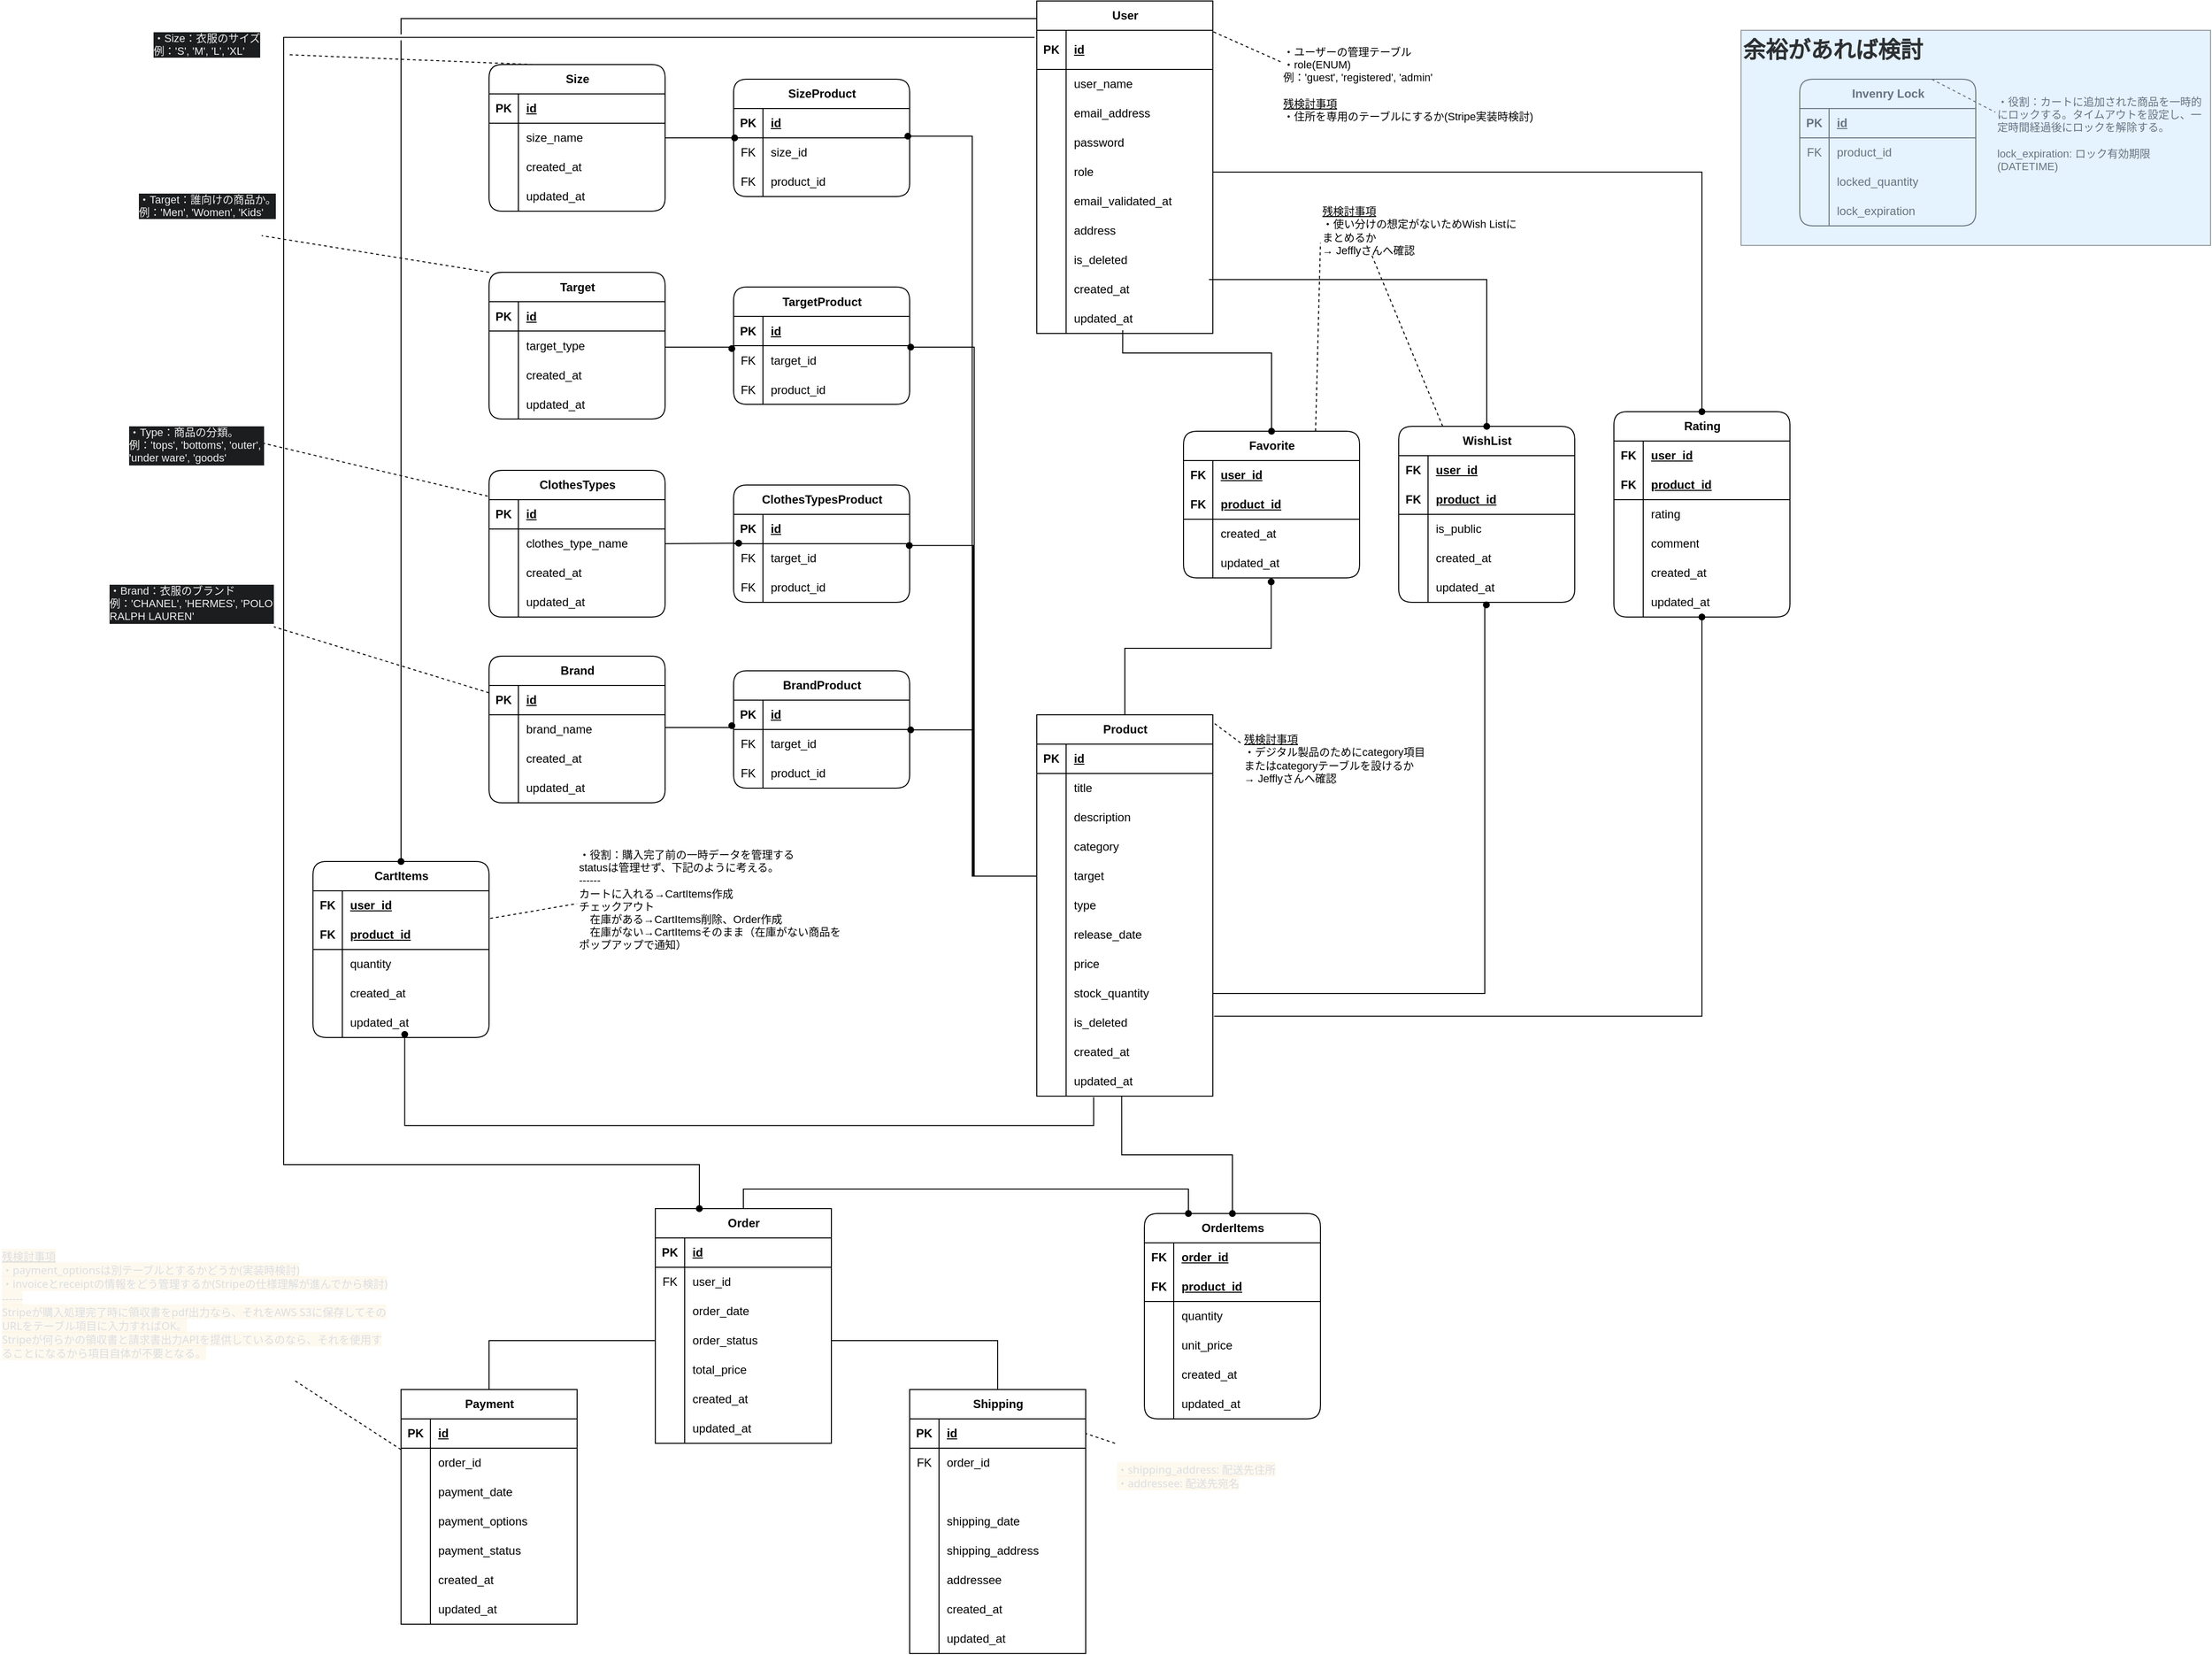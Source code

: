 <mxfile version="24.7.5">
  <diagram name="Page-1" id="7XRcinJzKFGWLMREIN5F">
    <mxGraphModel dx="3196" dy="1740" grid="1" gridSize="10" guides="1" tooltips="1" connect="1" arrows="1" fold="1" page="1" pageScale="1" pageWidth="850" pageHeight="1100" math="0" shadow="0">
      <root>
        <mxCell id="0" />
        <mxCell id="1" parent="0" />
        <mxCell id="dMWLEzJ8gONz_DqhwRwN-1" value="User" style="shape=table;startSize=30;container=1;collapsible=1;childLayout=tableLayout;fixedRows=1;rowLines=0;fontStyle=1;align=center;resizeLast=1;html=1;rounded=0;" vertex="1" parent="1">
          <mxGeometry x="480" y="10" width="180" height="340" as="geometry" />
        </mxCell>
        <mxCell id="dMWLEzJ8gONz_DqhwRwN-2" value="" style="shape=tableRow;horizontal=0;startSize=0;swimlaneHead=0;swimlaneBody=0;fillColor=none;collapsible=0;dropTarget=0;points=[[0,0.5],[1,0.5]];portConstraint=eastwest;top=0;left=0;right=0;bottom=1;" vertex="1" parent="dMWLEzJ8gONz_DqhwRwN-1">
          <mxGeometry y="30" width="180" height="40" as="geometry" />
        </mxCell>
        <mxCell id="dMWLEzJ8gONz_DqhwRwN-3" value="PK" style="shape=partialRectangle;connectable=0;fillColor=none;top=0;left=0;bottom=0;right=0;fontStyle=1;overflow=hidden;whiteSpace=wrap;html=1;" vertex="1" parent="dMWLEzJ8gONz_DqhwRwN-2">
          <mxGeometry width="30" height="40" as="geometry">
            <mxRectangle width="30" height="40" as="alternateBounds" />
          </mxGeometry>
        </mxCell>
        <mxCell id="dMWLEzJ8gONz_DqhwRwN-4" value="id" style="shape=partialRectangle;connectable=0;fillColor=none;top=0;left=0;bottom=0;right=0;align=left;spacingLeft=6;fontStyle=5;overflow=hidden;whiteSpace=wrap;html=1;" vertex="1" parent="dMWLEzJ8gONz_DqhwRwN-2">
          <mxGeometry x="30" width="150" height="40" as="geometry">
            <mxRectangle width="150" height="40" as="alternateBounds" />
          </mxGeometry>
        </mxCell>
        <mxCell id="dMWLEzJ8gONz_DqhwRwN-5" value="" style="shape=tableRow;horizontal=0;startSize=0;swimlaneHead=0;swimlaneBody=0;fillColor=none;collapsible=0;dropTarget=0;points=[[0,0.5],[1,0.5]];portConstraint=eastwest;top=0;left=0;right=0;bottom=0;" vertex="1" parent="dMWLEzJ8gONz_DqhwRwN-1">
          <mxGeometry y="70" width="180" height="30" as="geometry" />
        </mxCell>
        <mxCell id="dMWLEzJ8gONz_DqhwRwN-6" value="" style="shape=partialRectangle;connectable=0;fillColor=none;top=0;left=0;bottom=0;right=0;editable=1;overflow=hidden;whiteSpace=wrap;html=1;" vertex="1" parent="dMWLEzJ8gONz_DqhwRwN-5">
          <mxGeometry width="30" height="30" as="geometry">
            <mxRectangle width="30" height="30" as="alternateBounds" />
          </mxGeometry>
        </mxCell>
        <mxCell id="dMWLEzJ8gONz_DqhwRwN-7" value="user_name" style="shape=partialRectangle;connectable=0;fillColor=none;top=0;left=0;bottom=0;right=0;align=left;spacingLeft=6;overflow=hidden;whiteSpace=wrap;html=1;" vertex="1" parent="dMWLEzJ8gONz_DqhwRwN-5">
          <mxGeometry x="30" width="150" height="30" as="geometry">
            <mxRectangle width="150" height="30" as="alternateBounds" />
          </mxGeometry>
        </mxCell>
        <mxCell id="dMWLEzJ8gONz_DqhwRwN-8" style="shape=tableRow;horizontal=0;startSize=0;swimlaneHead=0;swimlaneBody=0;fillColor=none;collapsible=0;dropTarget=0;points=[[0,0.5],[1,0.5]];portConstraint=eastwest;top=0;left=0;right=0;bottom=0;" vertex="1" parent="dMWLEzJ8gONz_DqhwRwN-1">
          <mxGeometry y="100" width="180" height="30" as="geometry" />
        </mxCell>
        <mxCell id="dMWLEzJ8gONz_DqhwRwN-9" style="shape=partialRectangle;connectable=0;fillColor=none;top=0;left=0;bottom=0;right=0;editable=1;overflow=hidden;whiteSpace=wrap;html=1;" vertex="1" parent="dMWLEzJ8gONz_DqhwRwN-8">
          <mxGeometry width="30" height="30" as="geometry">
            <mxRectangle width="30" height="30" as="alternateBounds" />
          </mxGeometry>
        </mxCell>
        <mxCell id="dMWLEzJ8gONz_DqhwRwN-10" value="email_address" style="shape=partialRectangle;connectable=0;fillColor=none;top=0;left=0;bottom=0;right=0;align=left;spacingLeft=6;overflow=hidden;whiteSpace=wrap;html=1;" vertex="1" parent="dMWLEzJ8gONz_DqhwRwN-8">
          <mxGeometry x="30" width="150" height="30" as="geometry">
            <mxRectangle width="150" height="30" as="alternateBounds" />
          </mxGeometry>
        </mxCell>
        <mxCell id="dMWLEzJ8gONz_DqhwRwN-11" style="shape=tableRow;horizontal=0;startSize=0;swimlaneHead=0;swimlaneBody=0;fillColor=none;collapsible=0;dropTarget=0;points=[[0,0.5],[1,0.5]];portConstraint=eastwest;top=0;left=0;right=0;bottom=0;" vertex="1" parent="dMWLEzJ8gONz_DqhwRwN-1">
          <mxGeometry y="130" width="180" height="30" as="geometry" />
        </mxCell>
        <mxCell id="dMWLEzJ8gONz_DqhwRwN-12" style="shape=partialRectangle;connectable=0;fillColor=none;top=0;left=0;bottom=0;right=0;editable=1;overflow=hidden;whiteSpace=wrap;html=1;" vertex="1" parent="dMWLEzJ8gONz_DqhwRwN-11">
          <mxGeometry width="30" height="30" as="geometry">
            <mxRectangle width="30" height="30" as="alternateBounds" />
          </mxGeometry>
        </mxCell>
        <mxCell id="dMWLEzJ8gONz_DqhwRwN-13" value="password" style="shape=partialRectangle;connectable=0;fillColor=none;top=0;left=0;bottom=0;right=0;align=left;spacingLeft=6;overflow=hidden;whiteSpace=wrap;html=1;" vertex="1" parent="dMWLEzJ8gONz_DqhwRwN-11">
          <mxGeometry x="30" width="150" height="30" as="geometry">
            <mxRectangle width="150" height="30" as="alternateBounds" />
          </mxGeometry>
        </mxCell>
        <mxCell id="dMWLEzJ8gONz_DqhwRwN-14" value="" style="shape=tableRow;horizontal=0;startSize=0;swimlaneHead=0;swimlaneBody=0;fillColor=none;collapsible=0;dropTarget=0;points=[[0,0.5],[1,0.5]];portConstraint=eastwest;top=0;left=0;right=0;bottom=0;" vertex="1" parent="dMWLEzJ8gONz_DqhwRwN-1">
          <mxGeometry y="160" width="180" height="30" as="geometry" />
        </mxCell>
        <mxCell id="dMWLEzJ8gONz_DqhwRwN-15" value="" style="shape=partialRectangle;connectable=0;fillColor=none;top=0;left=0;bottom=0;right=0;editable=1;overflow=hidden;whiteSpace=wrap;html=1;" vertex="1" parent="dMWLEzJ8gONz_DqhwRwN-14">
          <mxGeometry width="30" height="30" as="geometry">
            <mxRectangle width="30" height="30" as="alternateBounds" />
          </mxGeometry>
        </mxCell>
        <mxCell id="dMWLEzJ8gONz_DqhwRwN-16" value="role" style="shape=partialRectangle;connectable=0;fillColor=none;top=0;left=0;bottom=0;right=0;align=left;spacingLeft=6;overflow=hidden;whiteSpace=wrap;html=1;" vertex="1" parent="dMWLEzJ8gONz_DqhwRwN-14">
          <mxGeometry x="30" width="150" height="30" as="geometry">
            <mxRectangle width="150" height="30" as="alternateBounds" />
          </mxGeometry>
        </mxCell>
        <mxCell id="dMWLEzJ8gONz_DqhwRwN-592" style="shape=tableRow;horizontal=0;startSize=0;swimlaneHead=0;swimlaneBody=0;fillColor=none;collapsible=0;dropTarget=0;points=[[0,0.5],[1,0.5]];portConstraint=eastwest;top=0;left=0;right=0;bottom=0;" vertex="1" parent="dMWLEzJ8gONz_DqhwRwN-1">
          <mxGeometry y="190" width="180" height="30" as="geometry" />
        </mxCell>
        <mxCell id="dMWLEzJ8gONz_DqhwRwN-593" style="shape=partialRectangle;connectable=0;fillColor=none;top=0;left=0;bottom=0;right=0;editable=1;overflow=hidden;whiteSpace=wrap;html=1;" vertex="1" parent="dMWLEzJ8gONz_DqhwRwN-592">
          <mxGeometry width="30" height="30" as="geometry">
            <mxRectangle width="30" height="30" as="alternateBounds" />
          </mxGeometry>
        </mxCell>
        <mxCell id="dMWLEzJ8gONz_DqhwRwN-594" value="email_validated_at" style="shape=partialRectangle;connectable=0;fillColor=none;top=0;left=0;bottom=0;right=0;align=left;spacingLeft=6;overflow=hidden;whiteSpace=wrap;html=1;" vertex="1" parent="dMWLEzJ8gONz_DqhwRwN-592">
          <mxGeometry x="30" width="150" height="30" as="geometry">
            <mxRectangle width="150" height="30" as="alternateBounds" />
          </mxGeometry>
        </mxCell>
        <mxCell id="dMWLEzJ8gONz_DqhwRwN-445" style="shape=tableRow;horizontal=0;startSize=0;swimlaneHead=0;swimlaneBody=0;fillColor=none;collapsible=0;dropTarget=0;points=[[0,0.5],[1,0.5]];portConstraint=eastwest;top=0;left=0;right=0;bottom=0;" vertex="1" parent="dMWLEzJ8gONz_DqhwRwN-1">
          <mxGeometry y="220" width="180" height="30" as="geometry" />
        </mxCell>
        <mxCell id="dMWLEzJ8gONz_DqhwRwN-446" style="shape=partialRectangle;connectable=0;fillColor=none;top=0;left=0;bottom=0;right=0;editable=1;overflow=hidden;whiteSpace=wrap;html=1;" vertex="1" parent="dMWLEzJ8gONz_DqhwRwN-445">
          <mxGeometry width="30" height="30" as="geometry">
            <mxRectangle width="30" height="30" as="alternateBounds" />
          </mxGeometry>
        </mxCell>
        <mxCell id="dMWLEzJ8gONz_DqhwRwN-447" value="address" style="shape=partialRectangle;connectable=0;fillColor=none;top=0;left=0;bottom=0;right=0;align=left;spacingLeft=6;overflow=hidden;whiteSpace=wrap;html=1;" vertex="1" parent="dMWLEzJ8gONz_DqhwRwN-445">
          <mxGeometry x="30" width="150" height="30" as="geometry">
            <mxRectangle width="150" height="30" as="alternateBounds" />
          </mxGeometry>
        </mxCell>
        <mxCell id="dMWLEzJ8gONz_DqhwRwN-407" style="shape=tableRow;horizontal=0;startSize=0;swimlaneHead=0;swimlaneBody=0;fillColor=none;collapsible=0;dropTarget=0;points=[[0,0.5],[1,0.5]];portConstraint=eastwest;top=0;left=0;right=0;bottom=0;" vertex="1" parent="dMWLEzJ8gONz_DqhwRwN-1">
          <mxGeometry y="250" width="180" height="30" as="geometry" />
        </mxCell>
        <mxCell id="dMWLEzJ8gONz_DqhwRwN-408" style="shape=partialRectangle;connectable=0;fillColor=none;top=0;left=0;bottom=0;right=0;editable=1;overflow=hidden;whiteSpace=wrap;html=1;" vertex="1" parent="dMWLEzJ8gONz_DqhwRwN-407">
          <mxGeometry width="30" height="30" as="geometry">
            <mxRectangle width="30" height="30" as="alternateBounds" />
          </mxGeometry>
        </mxCell>
        <mxCell id="dMWLEzJ8gONz_DqhwRwN-409" value="is_deleted" style="shape=partialRectangle;connectable=0;fillColor=none;top=0;left=0;bottom=0;right=0;align=left;spacingLeft=6;overflow=hidden;whiteSpace=wrap;html=1;" vertex="1" parent="dMWLEzJ8gONz_DqhwRwN-407">
          <mxGeometry x="30" width="150" height="30" as="geometry">
            <mxRectangle width="150" height="30" as="alternateBounds" />
          </mxGeometry>
        </mxCell>
        <mxCell id="dMWLEzJ8gONz_DqhwRwN-752" style="shape=tableRow;horizontal=0;startSize=0;swimlaneHead=0;swimlaneBody=0;fillColor=none;collapsible=0;dropTarget=0;points=[[0,0.5],[1,0.5]];portConstraint=eastwest;top=0;left=0;right=0;bottom=0;" vertex="1" parent="dMWLEzJ8gONz_DqhwRwN-1">
          <mxGeometry y="280" width="180" height="30" as="geometry" />
        </mxCell>
        <mxCell id="dMWLEzJ8gONz_DqhwRwN-753" style="shape=partialRectangle;connectable=0;fillColor=none;top=0;left=0;bottom=0;right=0;editable=1;overflow=hidden;whiteSpace=wrap;html=1;" vertex="1" parent="dMWLEzJ8gONz_DqhwRwN-752">
          <mxGeometry width="30" height="30" as="geometry">
            <mxRectangle width="30" height="30" as="alternateBounds" />
          </mxGeometry>
        </mxCell>
        <mxCell id="dMWLEzJ8gONz_DqhwRwN-754" value="created_at" style="shape=partialRectangle;connectable=0;fillColor=none;top=0;left=0;bottom=0;right=0;align=left;spacingLeft=6;overflow=hidden;whiteSpace=wrap;html=1;" vertex="1" parent="dMWLEzJ8gONz_DqhwRwN-752">
          <mxGeometry x="30" width="150" height="30" as="geometry">
            <mxRectangle width="150" height="30" as="alternateBounds" />
          </mxGeometry>
        </mxCell>
        <mxCell id="dMWLEzJ8gONz_DqhwRwN-755" style="shape=tableRow;horizontal=0;startSize=0;swimlaneHead=0;swimlaneBody=0;fillColor=none;collapsible=0;dropTarget=0;points=[[0,0.5],[1,0.5]];portConstraint=eastwest;top=0;left=0;right=0;bottom=0;" vertex="1" parent="dMWLEzJ8gONz_DqhwRwN-1">
          <mxGeometry y="310" width="180" height="30" as="geometry" />
        </mxCell>
        <mxCell id="dMWLEzJ8gONz_DqhwRwN-756" style="shape=partialRectangle;connectable=0;fillColor=none;top=0;left=0;bottom=0;right=0;editable=1;overflow=hidden;whiteSpace=wrap;html=1;" vertex="1" parent="dMWLEzJ8gONz_DqhwRwN-755">
          <mxGeometry width="30" height="30" as="geometry">
            <mxRectangle width="30" height="30" as="alternateBounds" />
          </mxGeometry>
        </mxCell>
        <mxCell id="dMWLEzJ8gONz_DqhwRwN-757" value="updated_at" style="shape=partialRectangle;connectable=0;fillColor=none;top=0;left=0;bottom=0;right=0;align=left;spacingLeft=6;overflow=hidden;whiteSpace=wrap;html=1;" vertex="1" parent="dMWLEzJ8gONz_DqhwRwN-755">
          <mxGeometry x="30" width="150" height="30" as="geometry">
            <mxRectangle width="150" height="30" as="alternateBounds" />
          </mxGeometry>
        </mxCell>
        <mxCell id="dMWLEzJ8gONz_DqhwRwN-104" value="Product" style="shape=table;startSize=30;container=1;collapsible=1;childLayout=tableLayout;fixedRows=1;rowLines=0;fontStyle=1;align=center;resizeLast=1;html=1;rounded=0;" vertex="1" parent="1">
          <mxGeometry x="480" y="740" width="180" height="390" as="geometry" />
        </mxCell>
        <mxCell id="dMWLEzJ8gONz_DqhwRwN-105" value="" style="shape=tableRow;horizontal=0;startSize=0;swimlaneHead=0;swimlaneBody=0;fillColor=none;collapsible=0;dropTarget=0;points=[[0,0.5],[1,0.5]];portConstraint=eastwest;top=0;left=0;right=0;bottom=1;" vertex="1" parent="dMWLEzJ8gONz_DqhwRwN-104">
          <mxGeometry y="30" width="180" height="30" as="geometry" />
        </mxCell>
        <mxCell id="dMWLEzJ8gONz_DqhwRwN-106" value="PK" style="shape=partialRectangle;connectable=0;fillColor=none;top=0;left=0;bottom=0;right=0;fontStyle=1;overflow=hidden;whiteSpace=wrap;html=1;" vertex="1" parent="dMWLEzJ8gONz_DqhwRwN-105">
          <mxGeometry width="30" height="30" as="geometry">
            <mxRectangle width="30" height="30" as="alternateBounds" />
          </mxGeometry>
        </mxCell>
        <mxCell id="dMWLEzJ8gONz_DqhwRwN-107" value="id" style="shape=partialRectangle;connectable=0;fillColor=none;top=0;left=0;bottom=0;right=0;align=left;spacingLeft=6;fontStyle=5;overflow=hidden;whiteSpace=wrap;html=1;" vertex="1" parent="dMWLEzJ8gONz_DqhwRwN-105">
          <mxGeometry x="30" width="150" height="30" as="geometry">
            <mxRectangle width="150" height="30" as="alternateBounds" />
          </mxGeometry>
        </mxCell>
        <mxCell id="dMWLEzJ8gONz_DqhwRwN-120" style="shape=tableRow;horizontal=0;startSize=0;swimlaneHead=0;swimlaneBody=0;fillColor=none;collapsible=0;dropTarget=0;points=[[0,0.5],[1,0.5]];portConstraint=eastwest;top=0;left=0;right=0;bottom=0;" vertex="1" parent="dMWLEzJ8gONz_DqhwRwN-104">
          <mxGeometry y="60" width="180" height="30" as="geometry" />
        </mxCell>
        <mxCell id="dMWLEzJ8gONz_DqhwRwN-121" style="shape=partialRectangle;connectable=0;fillColor=none;top=0;left=0;bottom=0;right=0;editable=1;overflow=hidden;whiteSpace=wrap;html=1;" vertex="1" parent="dMWLEzJ8gONz_DqhwRwN-120">
          <mxGeometry width="30" height="30" as="geometry">
            <mxRectangle width="30" height="30" as="alternateBounds" />
          </mxGeometry>
        </mxCell>
        <mxCell id="dMWLEzJ8gONz_DqhwRwN-122" value="title" style="shape=partialRectangle;connectable=0;fillColor=none;top=0;left=0;bottom=0;right=0;align=left;spacingLeft=6;overflow=hidden;whiteSpace=wrap;html=1;" vertex="1" parent="dMWLEzJ8gONz_DqhwRwN-120">
          <mxGeometry x="30" width="150" height="30" as="geometry">
            <mxRectangle width="150" height="30" as="alternateBounds" />
          </mxGeometry>
        </mxCell>
        <mxCell id="dMWLEzJ8gONz_DqhwRwN-200" style="shape=tableRow;horizontal=0;startSize=0;swimlaneHead=0;swimlaneBody=0;fillColor=none;collapsible=0;dropTarget=0;points=[[0,0.5],[1,0.5]];portConstraint=eastwest;top=0;left=0;right=0;bottom=0;" vertex="1" parent="dMWLEzJ8gONz_DqhwRwN-104">
          <mxGeometry y="90" width="180" height="30" as="geometry" />
        </mxCell>
        <mxCell id="dMWLEzJ8gONz_DqhwRwN-201" style="shape=partialRectangle;connectable=0;fillColor=none;top=0;left=0;bottom=0;right=0;editable=1;overflow=hidden;whiteSpace=wrap;html=1;" vertex="1" parent="dMWLEzJ8gONz_DqhwRwN-200">
          <mxGeometry width="30" height="30" as="geometry">
            <mxRectangle width="30" height="30" as="alternateBounds" />
          </mxGeometry>
        </mxCell>
        <mxCell id="dMWLEzJ8gONz_DqhwRwN-202" value="description" style="shape=partialRectangle;connectable=0;fillColor=none;top=0;left=0;bottom=0;right=0;align=left;spacingLeft=6;overflow=hidden;whiteSpace=wrap;html=1;" vertex="1" parent="dMWLEzJ8gONz_DqhwRwN-200">
          <mxGeometry x="30" width="150" height="30" as="geometry">
            <mxRectangle width="150" height="30" as="alternateBounds" />
          </mxGeometry>
        </mxCell>
        <mxCell id="dMWLEzJ8gONz_DqhwRwN-108" value="" style="shape=tableRow;horizontal=0;startSize=0;swimlaneHead=0;swimlaneBody=0;fillColor=none;collapsible=0;dropTarget=0;points=[[0,0.5],[1,0.5]];portConstraint=eastwest;top=0;left=0;right=0;bottom=0;" vertex="1" parent="dMWLEzJ8gONz_DqhwRwN-104">
          <mxGeometry y="120" width="180" height="30" as="geometry" />
        </mxCell>
        <mxCell id="dMWLEzJ8gONz_DqhwRwN-109" value="" style="shape=partialRectangle;connectable=0;fillColor=none;top=0;left=0;bottom=0;right=0;editable=1;overflow=hidden;whiteSpace=wrap;html=1;" vertex="1" parent="dMWLEzJ8gONz_DqhwRwN-108">
          <mxGeometry width="30" height="30" as="geometry">
            <mxRectangle width="30" height="30" as="alternateBounds" />
          </mxGeometry>
        </mxCell>
        <mxCell id="dMWLEzJ8gONz_DqhwRwN-110" value="category" style="shape=partialRectangle;connectable=0;fillColor=none;top=0;left=0;bottom=0;right=0;align=left;spacingLeft=6;overflow=hidden;whiteSpace=wrap;html=1;" vertex="1" parent="dMWLEzJ8gONz_DqhwRwN-108">
          <mxGeometry x="30" width="150" height="30" as="geometry">
            <mxRectangle width="150" height="30" as="alternateBounds" />
          </mxGeometry>
        </mxCell>
        <mxCell id="dMWLEzJ8gONz_DqhwRwN-585" style="shape=tableRow;horizontal=0;startSize=0;swimlaneHead=0;swimlaneBody=0;fillColor=none;collapsible=0;dropTarget=0;points=[[0,0.5],[1,0.5]];portConstraint=eastwest;top=0;left=0;right=0;bottom=0;" vertex="1" parent="dMWLEzJ8gONz_DqhwRwN-104">
          <mxGeometry y="150" width="180" height="30" as="geometry" />
        </mxCell>
        <mxCell id="dMWLEzJ8gONz_DqhwRwN-586" style="shape=partialRectangle;connectable=0;fillColor=none;top=0;left=0;bottom=0;right=0;editable=1;overflow=hidden;whiteSpace=wrap;html=1;" vertex="1" parent="dMWLEzJ8gONz_DqhwRwN-585">
          <mxGeometry width="30" height="30" as="geometry">
            <mxRectangle width="30" height="30" as="alternateBounds" />
          </mxGeometry>
        </mxCell>
        <mxCell id="dMWLEzJ8gONz_DqhwRwN-587" value="target" style="shape=partialRectangle;connectable=0;fillColor=none;top=0;left=0;bottom=0;right=0;align=left;spacingLeft=6;overflow=hidden;whiteSpace=wrap;html=1;" vertex="1" parent="dMWLEzJ8gONz_DqhwRwN-585">
          <mxGeometry x="30" width="150" height="30" as="geometry">
            <mxRectangle width="150" height="30" as="alternateBounds" />
          </mxGeometry>
        </mxCell>
        <mxCell id="dMWLEzJ8gONz_DqhwRwN-582" style="shape=tableRow;horizontal=0;startSize=0;swimlaneHead=0;swimlaneBody=0;fillColor=none;collapsible=0;dropTarget=0;points=[[0,0.5],[1,0.5]];portConstraint=eastwest;top=0;left=0;right=0;bottom=0;" vertex="1" parent="dMWLEzJ8gONz_DqhwRwN-104">
          <mxGeometry y="180" width="180" height="30" as="geometry" />
        </mxCell>
        <mxCell id="dMWLEzJ8gONz_DqhwRwN-583" style="shape=partialRectangle;connectable=0;fillColor=none;top=0;left=0;bottom=0;right=0;editable=1;overflow=hidden;whiteSpace=wrap;html=1;" vertex="1" parent="dMWLEzJ8gONz_DqhwRwN-582">
          <mxGeometry width="30" height="30" as="geometry">
            <mxRectangle width="30" height="30" as="alternateBounds" />
          </mxGeometry>
        </mxCell>
        <mxCell id="dMWLEzJ8gONz_DqhwRwN-584" value="type" style="shape=partialRectangle;connectable=0;fillColor=none;top=0;left=0;bottom=0;right=0;align=left;spacingLeft=6;overflow=hidden;whiteSpace=wrap;html=1;" vertex="1" parent="dMWLEzJ8gONz_DqhwRwN-582">
          <mxGeometry x="30" width="150" height="30" as="geometry">
            <mxRectangle width="150" height="30" as="alternateBounds" />
          </mxGeometry>
        </mxCell>
        <mxCell id="dMWLEzJ8gONz_DqhwRwN-111" style="shape=tableRow;horizontal=0;startSize=0;swimlaneHead=0;swimlaneBody=0;fillColor=none;collapsible=0;dropTarget=0;points=[[0,0.5],[1,0.5]];portConstraint=eastwest;top=0;left=0;right=0;bottom=0;" vertex="1" parent="dMWLEzJ8gONz_DqhwRwN-104">
          <mxGeometry y="210" width="180" height="30" as="geometry" />
        </mxCell>
        <mxCell id="dMWLEzJ8gONz_DqhwRwN-112" style="shape=partialRectangle;connectable=0;fillColor=none;top=0;left=0;bottom=0;right=0;editable=1;overflow=hidden;whiteSpace=wrap;html=1;" vertex="1" parent="dMWLEzJ8gONz_DqhwRwN-111">
          <mxGeometry width="30" height="30" as="geometry">
            <mxRectangle width="30" height="30" as="alternateBounds" />
          </mxGeometry>
        </mxCell>
        <mxCell id="dMWLEzJ8gONz_DqhwRwN-113" value="release_date" style="shape=partialRectangle;connectable=0;fillColor=none;top=0;left=0;bottom=0;right=0;align=left;spacingLeft=6;overflow=hidden;whiteSpace=wrap;html=1;" vertex="1" parent="dMWLEzJ8gONz_DqhwRwN-111">
          <mxGeometry x="30" width="150" height="30" as="geometry">
            <mxRectangle width="150" height="30" as="alternateBounds" />
          </mxGeometry>
        </mxCell>
        <mxCell id="dMWLEzJ8gONz_DqhwRwN-135" style="shape=tableRow;horizontal=0;startSize=0;swimlaneHead=0;swimlaneBody=0;fillColor=none;collapsible=0;dropTarget=0;points=[[0,0.5],[1,0.5]];portConstraint=eastwest;top=0;left=0;right=0;bottom=0;" vertex="1" parent="dMWLEzJ8gONz_DqhwRwN-104">
          <mxGeometry y="240" width="180" height="30" as="geometry" />
        </mxCell>
        <mxCell id="dMWLEzJ8gONz_DqhwRwN-136" style="shape=partialRectangle;connectable=0;fillColor=none;top=0;left=0;bottom=0;right=0;editable=1;overflow=hidden;whiteSpace=wrap;html=1;" vertex="1" parent="dMWLEzJ8gONz_DqhwRwN-135">
          <mxGeometry width="30" height="30" as="geometry">
            <mxRectangle width="30" height="30" as="alternateBounds" />
          </mxGeometry>
        </mxCell>
        <mxCell id="dMWLEzJ8gONz_DqhwRwN-137" value="price" style="shape=partialRectangle;connectable=0;fillColor=none;top=0;left=0;bottom=0;right=0;align=left;spacingLeft=6;overflow=hidden;whiteSpace=wrap;html=1;" vertex="1" parent="dMWLEzJ8gONz_DqhwRwN-135">
          <mxGeometry x="30" width="150" height="30" as="geometry">
            <mxRectangle width="150" height="30" as="alternateBounds" />
          </mxGeometry>
        </mxCell>
        <mxCell id="dMWLEzJ8gONz_DqhwRwN-197" style="shape=tableRow;horizontal=0;startSize=0;swimlaneHead=0;swimlaneBody=0;fillColor=none;collapsible=0;dropTarget=0;points=[[0,0.5],[1,0.5]];portConstraint=eastwest;top=0;left=0;right=0;bottom=0;" vertex="1" parent="dMWLEzJ8gONz_DqhwRwN-104">
          <mxGeometry y="270" width="180" height="30" as="geometry" />
        </mxCell>
        <mxCell id="dMWLEzJ8gONz_DqhwRwN-198" style="shape=partialRectangle;connectable=0;fillColor=none;top=0;left=0;bottom=0;right=0;editable=1;overflow=hidden;whiteSpace=wrap;html=1;" vertex="1" parent="dMWLEzJ8gONz_DqhwRwN-197">
          <mxGeometry width="30" height="30" as="geometry">
            <mxRectangle width="30" height="30" as="alternateBounds" />
          </mxGeometry>
        </mxCell>
        <mxCell id="dMWLEzJ8gONz_DqhwRwN-199" value="stock_quantity" style="shape=partialRectangle;connectable=0;fillColor=none;top=0;left=0;bottom=0;right=0;align=left;spacingLeft=6;overflow=hidden;whiteSpace=wrap;html=1;" vertex="1" parent="dMWLEzJ8gONz_DqhwRwN-197">
          <mxGeometry x="30" width="150" height="30" as="geometry">
            <mxRectangle width="150" height="30" as="alternateBounds" />
          </mxGeometry>
        </mxCell>
        <mxCell id="dMWLEzJ8gONz_DqhwRwN-411" style="shape=tableRow;horizontal=0;startSize=0;swimlaneHead=0;swimlaneBody=0;fillColor=none;collapsible=0;dropTarget=0;points=[[0,0.5],[1,0.5]];portConstraint=eastwest;top=0;left=0;right=0;bottom=0;" vertex="1" parent="dMWLEzJ8gONz_DqhwRwN-104">
          <mxGeometry y="300" width="180" height="30" as="geometry" />
        </mxCell>
        <mxCell id="dMWLEzJ8gONz_DqhwRwN-412" style="shape=partialRectangle;connectable=0;fillColor=none;top=0;left=0;bottom=0;right=0;editable=1;overflow=hidden;whiteSpace=wrap;html=1;" vertex="1" parent="dMWLEzJ8gONz_DqhwRwN-411">
          <mxGeometry width="30" height="30" as="geometry">
            <mxRectangle width="30" height="30" as="alternateBounds" />
          </mxGeometry>
        </mxCell>
        <mxCell id="dMWLEzJ8gONz_DqhwRwN-413" value="is_deleted" style="shape=partialRectangle;connectable=0;fillColor=none;top=0;left=0;bottom=0;right=0;align=left;spacingLeft=6;overflow=hidden;whiteSpace=wrap;html=1;" vertex="1" parent="dMWLEzJ8gONz_DqhwRwN-411">
          <mxGeometry x="30" width="150" height="30" as="geometry">
            <mxRectangle width="150" height="30" as="alternateBounds" />
          </mxGeometry>
        </mxCell>
        <mxCell id="dMWLEzJ8gONz_DqhwRwN-719" style="shape=tableRow;horizontal=0;startSize=0;swimlaneHead=0;swimlaneBody=0;fillColor=none;collapsible=0;dropTarget=0;points=[[0,0.5],[1,0.5]];portConstraint=eastwest;top=0;left=0;right=0;bottom=0;" vertex="1" parent="dMWLEzJ8gONz_DqhwRwN-104">
          <mxGeometry y="330" width="180" height="30" as="geometry" />
        </mxCell>
        <mxCell id="dMWLEzJ8gONz_DqhwRwN-720" style="shape=partialRectangle;connectable=0;fillColor=none;top=0;left=0;bottom=0;right=0;editable=1;overflow=hidden;whiteSpace=wrap;html=1;" vertex="1" parent="dMWLEzJ8gONz_DqhwRwN-719">
          <mxGeometry width="30" height="30" as="geometry">
            <mxRectangle width="30" height="30" as="alternateBounds" />
          </mxGeometry>
        </mxCell>
        <mxCell id="dMWLEzJ8gONz_DqhwRwN-721" value="created_at" style="shape=partialRectangle;connectable=0;fillColor=none;top=0;left=0;bottom=0;right=0;align=left;spacingLeft=6;overflow=hidden;whiteSpace=wrap;html=1;" vertex="1" parent="dMWLEzJ8gONz_DqhwRwN-719">
          <mxGeometry x="30" width="150" height="30" as="geometry">
            <mxRectangle width="150" height="30" as="alternateBounds" />
          </mxGeometry>
        </mxCell>
        <mxCell id="dMWLEzJ8gONz_DqhwRwN-722" style="shape=tableRow;horizontal=0;startSize=0;swimlaneHead=0;swimlaneBody=0;fillColor=none;collapsible=0;dropTarget=0;points=[[0,0.5],[1,0.5]];portConstraint=eastwest;top=0;left=0;right=0;bottom=0;" vertex="1" parent="dMWLEzJ8gONz_DqhwRwN-104">
          <mxGeometry y="360" width="180" height="30" as="geometry" />
        </mxCell>
        <mxCell id="dMWLEzJ8gONz_DqhwRwN-723" style="shape=partialRectangle;connectable=0;fillColor=none;top=0;left=0;bottom=0;right=0;editable=1;overflow=hidden;whiteSpace=wrap;html=1;" vertex="1" parent="dMWLEzJ8gONz_DqhwRwN-722">
          <mxGeometry width="30" height="30" as="geometry">
            <mxRectangle width="30" height="30" as="alternateBounds" />
          </mxGeometry>
        </mxCell>
        <mxCell id="dMWLEzJ8gONz_DqhwRwN-724" value="updated_at" style="shape=partialRectangle;connectable=0;fillColor=none;top=0;left=0;bottom=0;right=0;align=left;spacingLeft=6;overflow=hidden;whiteSpace=wrap;html=1;" vertex="1" parent="dMWLEzJ8gONz_DqhwRwN-722">
          <mxGeometry x="30" width="150" height="30" as="geometry">
            <mxRectangle width="150" height="30" as="alternateBounds" />
          </mxGeometry>
        </mxCell>
        <mxCell id="dMWLEzJ8gONz_DqhwRwN-162" value="Order" style="shape=table;startSize=30;container=1;collapsible=1;childLayout=tableLayout;fixedRows=1;rowLines=0;fontStyle=1;align=center;resizeLast=1;html=1;rounded=0;" vertex="1" parent="1">
          <mxGeometry x="90" y="1245" width="180" height="240" as="geometry" />
        </mxCell>
        <mxCell id="dMWLEzJ8gONz_DqhwRwN-163" value="" style="shape=tableRow;horizontal=0;startSize=0;swimlaneHead=0;swimlaneBody=0;fillColor=none;collapsible=0;dropTarget=0;points=[[0,0.5],[1,0.5]];portConstraint=eastwest;top=0;left=0;right=0;bottom=1;" vertex="1" parent="dMWLEzJ8gONz_DqhwRwN-162">
          <mxGeometry y="30" width="180" height="30" as="geometry" />
        </mxCell>
        <mxCell id="dMWLEzJ8gONz_DqhwRwN-164" value="PK" style="shape=partialRectangle;connectable=0;fillColor=none;top=0;left=0;bottom=0;right=0;fontStyle=1;overflow=hidden;whiteSpace=wrap;html=1;" vertex="1" parent="dMWLEzJ8gONz_DqhwRwN-163">
          <mxGeometry width="30" height="30" as="geometry">
            <mxRectangle width="30" height="30" as="alternateBounds" />
          </mxGeometry>
        </mxCell>
        <mxCell id="dMWLEzJ8gONz_DqhwRwN-165" value="id" style="shape=partialRectangle;connectable=0;fillColor=none;top=0;left=0;bottom=0;right=0;align=left;spacingLeft=6;fontStyle=5;overflow=hidden;whiteSpace=wrap;html=1;" vertex="1" parent="dMWLEzJ8gONz_DqhwRwN-163">
          <mxGeometry x="30" width="150" height="30" as="geometry">
            <mxRectangle width="150" height="30" as="alternateBounds" />
          </mxGeometry>
        </mxCell>
        <mxCell id="dMWLEzJ8gONz_DqhwRwN-191" style="shape=tableRow;horizontal=0;startSize=0;swimlaneHead=0;swimlaneBody=0;fillColor=none;collapsible=0;dropTarget=0;points=[[0,0.5],[1,0.5]];portConstraint=eastwest;top=0;left=0;right=0;bottom=0;" vertex="1" parent="dMWLEzJ8gONz_DqhwRwN-162">
          <mxGeometry y="60" width="180" height="30" as="geometry" />
        </mxCell>
        <mxCell id="dMWLEzJ8gONz_DqhwRwN-192" value="FK" style="shape=partialRectangle;connectable=0;fillColor=none;top=0;left=0;bottom=0;right=0;editable=1;overflow=hidden;whiteSpace=wrap;html=1;" vertex="1" parent="dMWLEzJ8gONz_DqhwRwN-191">
          <mxGeometry width="30" height="30" as="geometry">
            <mxRectangle width="30" height="30" as="alternateBounds" />
          </mxGeometry>
        </mxCell>
        <mxCell id="dMWLEzJ8gONz_DqhwRwN-193" value="user_id" style="shape=partialRectangle;connectable=0;fillColor=none;top=0;left=0;bottom=0;right=0;align=left;spacingLeft=6;overflow=hidden;whiteSpace=wrap;html=1;" vertex="1" parent="dMWLEzJ8gONz_DqhwRwN-191">
          <mxGeometry x="30" width="150" height="30" as="geometry">
            <mxRectangle width="150" height="30" as="alternateBounds" />
          </mxGeometry>
        </mxCell>
        <mxCell id="dMWLEzJ8gONz_DqhwRwN-166" style="shape=tableRow;horizontal=0;startSize=0;swimlaneHead=0;swimlaneBody=0;fillColor=none;collapsible=0;dropTarget=0;points=[[0,0.5],[1,0.5]];portConstraint=eastwest;top=0;left=0;right=0;bottom=0;" vertex="1" parent="dMWLEzJ8gONz_DqhwRwN-162">
          <mxGeometry y="90" width="180" height="30" as="geometry" />
        </mxCell>
        <mxCell id="dMWLEzJ8gONz_DqhwRwN-167" style="shape=partialRectangle;connectable=0;fillColor=none;top=0;left=0;bottom=0;right=0;editable=1;overflow=hidden;whiteSpace=wrap;html=1;" vertex="1" parent="dMWLEzJ8gONz_DqhwRwN-166">
          <mxGeometry width="30" height="30" as="geometry">
            <mxRectangle width="30" height="30" as="alternateBounds" />
          </mxGeometry>
        </mxCell>
        <mxCell id="dMWLEzJ8gONz_DqhwRwN-168" value="order_date" style="shape=partialRectangle;connectable=0;fillColor=none;top=0;left=0;bottom=0;right=0;align=left;spacingLeft=6;overflow=hidden;whiteSpace=wrap;html=1;" vertex="1" parent="dMWLEzJ8gONz_DqhwRwN-166">
          <mxGeometry x="30" width="150" height="30" as="geometry">
            <mxRectangle width="150" height="30" as="alternateBounds" />
          </mxGeometry>
        </mxCell>
        <mxCell id="dMWLEzJ8gONz_DqhwRwN-169" style="shape=tableRow;horizontal=0;startSize=0;swimlaneHead=0;swimlaneBody=0;fillColor=none;collapsible=0;dropTarget=0;points=[[0,0.5],[1,0.5]];portConstraint=eastwest;top=0;left=0;right=0;bottom=0;" vertex="1" parent="dMWLEzJ8gONz_DqhwRwN-162">
          <mxGeometry y="120" width="180" height="30" as="geometry" />
        </mxCell>
        <mxCell id="dMWLEzJ8gONz_DqhwRwN-170" style="shape=partialRectangle;connectable=0;fillColor=none;top=0;left=0;bottom=0;right=0;editable=1;overflow=hidden;whiteSpace=wrap;html=1;" vertex="1" parent="dMWLEzJ8gONz_DqhwRwN-169">
          <mxGeometry width="30" height="30" as="geometry">
            <mxRectangle width="30" height="30" as="alternateBounds" />
          </mxGeometry>
        </mxCell>
        <mxCell id="dMWLEzJ8gONz_DqhwRwN-171" value="order_status" style="shape=partialRectangle;connectable=0;fillColor=none;top=0;left=0;bottom=0;right=0;align=left;spacingLeft=6;overflow=hidden;whiteSpace=wrap;html=1;" vertex="1" parent="dMWLEzJ8gONz_DqhwRwN-169">
          <mxGeometry x="30" width="150" height="30" as="geometry">
            <mxRectangle width="150" height="30" as="alternateBounds" />
          </mxGeometry>
        </mxCell>
        <mxCell id="dMWLEzJ8gONz_DqhwRwN-172" value="" style="shape=tableRow;horizontal=0;startSize=0;swimlaneHead=0;swimlaneBody=0;fillColor=none;collapsible=0;dropTarget=0;points=[[0,0.5],[1,0.5]];portConstraint=eastwest;top=0;left=0;right=0;bottom=0;" vertex="1" parent="dMWLEzJ8gONz_DqhwRwN-162">
          <mxGeometry y="150" width="180" height="30" as="geometry" />
        </mxCell>
        <mxCell id="dMWLEzJ8gONz_DqhwRwN-173" value="" style="shape=partialRectangle;connectable=0;fillColor=none;top=0;left=0;bottom=0;right=0;editable=1;overflow=hidden;whiteSpace=wrap;html=1;" vertex="1" parent="dMWLEzJ8gONz_DqhwRwN-172">
          <mxGeometry width="30" height="30" as="geometry">
            <mxRectangle width="30" height="30" as="alternateBounds" />
          </mxGeometry>
        </mxCell>
        <mxCell id="dMWLEzJ8gONz_DqhwRwN-174" value="total_price" style="shape=partialRectangle;connectable=0;fillColor=none;top=0;left=0;bottom=0;right=0;align=left;spacingLeft=6;overflow=hidden;whiteSpace=wrap;html=1;" vertex="1" parent="dMWLEzJ8gONz_DqhwRwN-172">
          <mxGeometry x="30" width="150" height="30" as="geometry">
            <mxRectangle width="150" height="30" as="alternateBounds" />
          </mxGeometry>
        </mxCell>
        <mxCell id="dMWLEzJ8gONz_DqhwRwN-731" style="shape=tableRow;horizontal=0;startSize=0;swimlaneHead=0;swimlaneBody=0;fillColor=none;collapsible=0;dropTarget=0;points=[[0,0.5],[1,0.5]];portConstraint=eastwest;top=0;left=0;right=0;bottom=0;" vertex="1" parent="dMWLEzJ8gONz_DqhwRwN-162">
          <mxGeometry y="180" width="180" height="30" as="geometry" />
        </mxCell>
        <mxCell id="dMWLEzJ8gONz_DqhwRwN-732" style="shape=partialRectangle;connectable=0;fillColor=none;top=0;left=0;bottom=0;right=0;editable=1;overflow=hidden;whiteSpace=wrap;html=1;" vertex="1" parent="dMWLEzJ8gONz_DqhwRwN-731">
          <mxGeometry width="30" height="30" as="geometry">
            <mxRectangle width="30" height="30" as="alternateBounds" />
          </mxGeometry>
        </mxCell>
        <mxCell id="dMWLEzJ8gONz_DqhwRwN-733" value="created_at" style="shape=partialRectangle;connectable=0;fillColor=none;top=0;left=0;bottom=0;right=0;align=left;spacingLeft=6;overflow=hidden;whiteSpace=wrap;html=1;" vertex="1" parent="dMWLEzJ8gONz_DqhwRwN-731">
          <mxGeometry x="30" width="150" height="30" as="geometry">
            <mxRectangle width="150" height="30" as="alternateBounds" />
          </mxGeometry>
        </mxCell>
        <mxCell id="dMWLEzJ8gONz_DqhwRwN-734" style="shape=tableRow;horizontal=0;startSize=0;swimlaneHead=0;swimlaneBody=0;fillColor=none;collapsible=0;dropTarget=0;points=[[0,0.5],[1,0.5]];portConstraint=eastwest;top=0;left=0;right=0;bottom=0;" vertex="1" parent="dMWLEzJ8gONz_DqhwRwN-162">
          <mxGeometry y="210" width="180" height="30" as="geometry" />
        </mxCell>
        <mxCell id="dMWLEzJ8gONz_DqhwRwN-735" style="shape=partialRectangle;connectable=0;fillColor=none;top=0;left=0;bottom=0;right=0;editable=1;overflow=hidden;whiteSpace=wrap;html=1;" vertex="1" parent="dMWLEzJ8gONz_DqhwRwN-734">
          <mxGeometry width="30" height="30" as="geometry">
            <mxRectangle width="30" height="30" as="alternateBounds" />
          </mxGeometry>
        </mxCell>
        <mxCell id="dMWLEzJ8gONz_DqhwRwN-736" value="updated_at" style="shape=partialRectangle;connectable=0;fillColor=none;top=0;left=0;bottom=0;right=0;align=left;spacingLeft=6;overflow=hidden;whiteSpace=wrap;html=1;" vertex="1" parent="dMWLEzJ8gONz_DqhwRwN-734">
          <mxGeometry x="30" width="150" height="30" as="geometry">
            <mxRectangle width="150" height="30" as="alternateBounds" />
          </mxGeometry>
        </mxCell>
        <mxCell id="dMWLEzJ8gONz_DqhwRwN-203" value="OrderItems" style="shape=table;startSize=30;container=1;collapsible=1;childLayout=tableLayout;fixedRows=1;rowLines=0;fontStyle=1;align=center;resizeLast=1;html=1;rounded=1;" vertex="1" parent="1">
          <mxGeometry x="590" y="1250" width="180" height="210" as="geometry" />
        </mxCell>
        <mxCell id="dMWLEzJ8gONz_DqhwRwN-204" value="" style="shape=tableRow;horizontal=0;startSize=0;swimlaneHead=0;swimlaneBody=0;fillColor=none;collapsible=0;dropTarget=0;points=[[0,0.5],[1,0.5]];portConstraint=eastwest;top=0;left=0;right=0;bottom=0;flipH=0;dashed=1;dashPattern=1 4;strokeColor=default;swimlaneLine=0;" vertex="1" parent="dMWLEzJ8gONz_DqhwRwN-203">
          <mxGeometry y="30" width="180" height="30" as="geometry" />
        </mxCell>
        <mxCell id="dMWLEzJ8gONz_DqhwRwN-205" value="FK" style="shape=partialRectangle;connectable=0;fillColor=none;top=0;left=0;bottom=0;right=0;fontStyle=1;overflow=hidden;whiteSpace=wrap;html=1;" vertex="1" parent="dMWLEzJ8gONz_DqhwRwN-204">
          <mxGeometry width="30" height="30" as="geometry">
            <mxRectangle width="30" height="30" as="alternateBounds" />
          </mxGeometry>
        </mxCell>
        <mxCell id="dMWLEzJ8gONz_DqhwRwN-206" value="order_id" style="shape=partialRectangle;connectable=0;fillColor=none;top=0;left=0;bottom=0;right=0;align=left;spacingLeft=6;fontStyle=5;overflow=hidden;whiteSpace=wrap;html=1;" vertex="1" parent="dMWLEzJ8gONz_DqhwRwN-204">
          <mxGeometry x="30" width="150" height="30" as="geometry">
            <mxRectangle width="150" height="30" as="alternateBounds" />
          </mxGeometry>
        </mxCell>
        <mxCell id="dMWLEzJ8gONz_DqhwRwN-223" style="shape=tableRow;horizontal=0;startSize=0;swimlaneHead=0;swimlaneBody=0;fillColor=none;collapsible=0;dropTarget=0;points=[[0,0.5],[1,0.5]];portConstraint=eastwest;top=0;left=0;right=0;bottom=1;" vertex="1" parent="dMWLEzJ8gONz_DqhwRwN-203">
          <mxGeometry y="60" width="180" height="30" as="geometry" />
        </mxCell>
        <mxCell id="dMWLEzJ8gONz_DqhwRwN-224" value="FK" style="shape=partialRectangle;connectable=0;fillColor=none;top=0;left=0;bottom=0;right=0;fontStyle=1;overflow=hidden;whiteSpace=wrap;html=1;" vertex="1" parent="dMWLEzJ8gONz_DqhwRwN-223">
          <mxGeometry width="30" height="30" as="geometry">
            <mxRectangle width="30" height="30" as="alternateBounds" />
          </mxGeometry>
        </mxCell>
        <mxCell id="dMWLEzJ8gONz_DqhwRwN-225" value="product_id" style="shape=partialRectangle;connectable=0;fillColor=none;top=0;left=0;bottom=0;right=0;align=left;spacingLeft=6;fontStyle=5;overflow=hidden;whiteSpace=wrap;html=1;" vertex="1" parent="dMWLEzJ8gONz_DqhwRwN-223">
          <mxGeometry x="30" width="150" height="30" as="geometry">
            <mxRectangle width="150" height="30" as="alternateBounds" />
          </mxGeometry>
        </mxCell>
        <mxCell id="dMWLEzJ8gONz_DqhwRwN-213" style="shape=tableRow;horizontal=0;startSize=0;swimlaneHead=0;swimlaneBody=0;fillColor=none;collapsible=0;dropTarget=0;points=[[0,0.5],[1,0.5]];portConstraint=eastwest;top=0;left=0;right=0;bottom=0;" vertex="1" parent="dMWLEzJ8gONz_DqhwRwN-203">
          <mxGeometry y="90" width="180" height="30" as="geometry" />
        </mxCell>
        <mxCell id="dMWLEzJ8gONz_DqhwRwN-214" style="shape=partialRectangle;connectable=0;fillColor=none;top=0;left=0;bottom=0;right=0;editable=1;overflow=hidden;whiteSpace=wrap;html=1;" vertex="1" parent="dMWLEzJ8gONz_DqhwRwN-213">
          <mxGeometry width="30" height="30" as="geometry">
            <mxRectangle width="30" height="30" as="alternateBounds" />
          </mxGeometry>
        </mxCell>
        <mxCell id="dMWLEzJ8gONz_DqhwRwN-215" value="quantity" style="shape=partialRectangle;connectable=0;fillColor=none;top=0;left=0;bottom=0;right=0;align=left;spacingLeft=6;overflow=hidden;whiteSpace=wrap;html=1;" vertex="1" parent="dMWLEzJ8gONz_DqhwRwN-213">
          <mxGeometry x="30" width="150" height="30" as="geometry">
            <mxRectangle width="150" height="30" as="alternateBounds" />
          </mxGeometry>
        </mxCell>
        <mxCell id="dMWLEzJ8gONz_DqhwRwN-216" style="shape=tableRow;horizontal=0;startSize=0;swimlaneHead=0;swimlaneBody=0;fillColor=none;collapsible=0;dropTarget=0;points=[[0,0.5],[1,0.5]];portConstraint=eastwest;top=0;left=0;right=0;bottom=0;" vertex="1" parent="dMWLEzJ8gONz_DqhwRwN-203">
          <mxGeometry y="120" width="180" height="30" as="geometry" />
        </mxCell>
        <mxCell id="dMWLEzJ8gONz_DqhwRwN-217" style="shape=partialRectangle;connectable=0;fillColor=none;top=0;left=0;bottom=0;right=0;editable=1;overflow=hidden;whiteSpace=wrap;html=1;" vertex="1" parent="dMWLEzJ8gONz_DqhwRwN-216">
          <mxGeometry width="30" height="30" as="geometry">
            <mxRectangle width="30" height="30" as="alternateBounds" />
          </mxGeometry>
        </mxCell>
        <mxCell id="dMWLEzJ8gONz_DqhwRwN-218" value="unit_price" style="shape=partialRectangle;connectable=0;fillColor=none;top=0;left=0;bottom=0;right=0;align=left;spacingLeft=6;overflow=hidden;whiteSpace=wrap;html=1;" vertex="1" parent="dMWLEzJ8gONz_DqhwRwN-216">
          <mxGeometry x="30" width="150" height="30" as="geometry">
            <mxRectangle width="150" height="30" as="alternateBounds" />
          </mxGeometry>
        </mxCell>
        <mxCell id="dMWLEzJ8gONz_DqhwRwN-725" style="shape=tableRow;horizontal=0;startSize=0;swimlaneHead=0;swimlaneBody=0;fillColor=none;collapsible=0;dropTarget=0;points=[[0,0.5],[1,0.5]];portConstraint=eastwest;top=0;left=0;right=0;bottom=0;" vertex="1" parent="dMWLEzJ8gONz_DqhwRwN-203">
          <mxGeometry y="150" width="180" height="30" as="geometry" />
        </mxCell>
        <mxCell id="dMWLEzJ8gONz_DqhwRwN-726" style="shape=partialRectangle;connectable=0;fillColor=none;top=0;left=0;bottom=0;right=0;editable=1;overflow=hidden;whiteSpace=wrap;html=1;" vertex="1" parent="dMWLEzJ8gONz_DqhwRwN-725">
          <mxGeometry width="30" height="30" as="geometry">
            <mxRectangle width="30" height="30" as="alternateBounds" />
          </mxGeometry>
        </mxCell>
        <mxCell id="dMWLEzJ8gONz_DqhwRwN-727" value="created_at" style="shape=partialRectangle;connectable=0;fillColor=none;top=0;left=0;bottom=0;right=0;align=left;spacingLeft=6;overflow=hidden;whiteSpace=wrap;html=1;" vertex="1" parent="dMWLEzJ8gONz_DqhwRwN-725">
          <mxGeometry x="30" width="150" height="30" as="geometry">
            <mxRectangle width="150" height="30" as="alternateBounds" />
          </mxGeometry>
        </mxCell>
        <mxCell id="dMWLEzJ8gONz_DqhwRwN-728" style="shape=tableRow;horizontal=0;startSize=0;swimlaneHead=0;swimlaneBody=0;fillColor=none;collapsible=0;dropTarget=0;points=[[0,0.5],[1,0.5]];portConstraint=eastwest;top=0;left=0;right=0;bottom=0;" vertex="1" parent="dMWLEzJ8gONz_DqhwRwN-203">
          <mxGeometry y="180" width="180" height="30" as="geometry" />
        </mxCell>
        <mxCell id="dMWLEzJ8gONz_DqhwRwN-729" style="shape=partialRectangle;connectable=0;fillColor=none;top=0;left=0;bottom=0;right=0;editable=1;overflow=hidden;whiteSpace=wrap;html=1;" vertex="1" parent="dMWLEzJ8gONz_DqhwRwN-728">
          <mxGeometry width="30" height="30" as="geometry">
            <mxRectangle width="30" height="30" as="alternateBounds" />
          </mxGeometry>
        </mxCell>
        <mxCell id="dMWLEzJ8gONz_DqhwRwN-730" value="updated_at" style="shape=partialRectangle;connectable=0;fillColor=none;top=0;left=0;bottom=0;right=0;align=left;spacingLeft=6;overflow=hidden;whiteSpace=wrap;html=1;" vertex="1" parent="dMWLEzJ8gONz_DqhwRwN-728">
          <mxGeometry x="30" width="150" height="30" as="geometry">
            <mxRectangle width="150" height="30" as="alternateBounds" />
          </mxGeometry>
        </mxCell>
        <mxCell id="dMWLEzJ8gONz_DqhwRwN-222" style="edgeStyle=orthogonalEdgeStyle;rounded=0;orthogonalLoop=1;jettySize=auto;html=1;startArrow=none;startFill=0;endArrow=oval;endFill=1;entryX=0.5;entryY=0;entryDx=0;entryDy=0;exitX=0.482;exitY=0.99;exitDx=0;exitDy=0;exitPerimeter=0;" edge="1" parent="1" source="dMWLEzJ8gONz_DqhwRwN-722" target="dMWLEzJ8gONz_DqhwRwN-203">
          <mxGeometry relative="1" as="geometry">
            <mxPoint x="580" y="1190" as="sourcePoint" />
            <mxPoint x="110.0" y="955" as="targetPoint" />
          </mxGeometry>
        </mxCell>
        <mxCell id="dMWLEzJ8gONz_DqhwRwN-254" value="WishList" style="shape=table;startSize=30;container=1;collapsible=1;childLayout=tableLayout;fixedRows=1;rowLines=0;fontStyle=1;align=center;resizeLast=1;html=1;rounded=1;" vertex="1" parent="1">
          <mxGeometry x="850" y="445" width="180" height="180" as="geometry" />
        </mxCell>
        <mxCell id="dMWLEzJ8gONz_DqhwRwN-255" value="" style="shape=tableRow;horizontal=0;startSize=0;swimlaneHead=0;swimlaneBody=0;fillColor=none;collapsible=0;dropTarget=0;points=[[0,0.5],[1,0.5]];portConstraint=eastwest;top=0;left=0;right=0;bottom=0;" vertex="1" parent="dMWLEzJ8gONz_DqhwRwN-254">
          <mxGeometry y="30" width="180" height="30" as="geometry" />
        </mxCell>
        <mxCell id="dMWLEzJ8gONz_DqhwRwN-256" value="FK" style="shape=partialRectangle;connectable=0;fillColor=none;top=0;left=0;bottom=0;right=0;fontStyle=1;overflow=hidden;whiteSpace=wrap;html=1;" vertex="1" parent="dMWLEzJ8gONz_DqhwRwN-255">
          <mxGeometry width="30" height="30" as="geometry">
            <mxRectangle width="30" height="30" as="alternateBounds" />
          </mxGeometry>
        </mxCell>
        <mxCell id="dMWLEzJ8gONz_DqhwRwN-257" value="user_id" style="shape=partialRectangle;connectable=0;fillColor=none;top=0;left=0;bottom=0;right=0;align=left;spacingLeft=6;fontStyle=5;overflow=hidden;whiteSpace=wrap;html=1;" vertex="1" parent="dMWLEzJ8gONz_DqhwRwN-255">
          <mxGeometry x="30" width="150" height="30" as="geometry">
            <mxRectangle width="150" height="30" as="alternateBounds" />
          </mxGeometry>
        </mxCell>
        <mxCell id="dMWLEzJ8gONz_DqhwRwN-335" style="shape=tableRow;horizontal=0;startSize=0;swimlaneHead=0;swimlaneBody=0;fillColor=none;collapsible=0;dropTarget=0;points=[[0,0.5],[1,0.5]];portConstraint=eastwest;top=0;left=0;right=0;bottom=1;" vertex="1" parent="dMWLEzJ8gONz_DqhwRwN-254">
          <mxGeometry y="60" width="180" height="30" as="geometry" />
        </mxCell>
        <mxCell id="dMWLEzJ8gONz_DqhwRwN-336" value="FK" style="shape=partialRectangle;connectable=0;fillColor=none;top=0;left=0;bottom=0;right=0;fontStyle=1;overflow=hidden;whiteSpace=wrap;html=1;" vertex="1" parent="dMWLEzJ8gONz_DqhwRwN-335">
          <mxGeometry width="30" height="30" as="geometry">
            <mxRectangle width="30" height="30" as="alternateBounds" />
          </mxGeometry>
        </mxCell>
        <mxCell id="dMWLEzJ8gONz_DqhwRwN-337" value="product_id" style="shape=partialRectangle;connectable=0;fillColor=none;top=0;left=0;bottom=0;right=0;align=left;spacingLeft=6;fontStyle=5;overflow=hidden;whiteSpace=wrap;html=1;" vertex="1" parent="dMWLEzJ8gONz_DqhwRwN-335">
          <mxGeometry x="30" width="150" height="30" as="geometry">
            <mxRectangle width="150" height="30" as="alternateBounds" />
          </mxGeometry>
        </mxCell>
        <mxCell id="dMWLEzJ8gONz_DqhwRwN-289" style="shape=tableRow;horizontal=0;startSize=0;swimlaneHead=0;swimlaneBody=0;fillColor=none;collapsible=0;dropTarget=0;points=[[0,0.5],[1,0.5]];portConstraint=eastwest;top=0;left=0;right=0;bottom=0;" vertex="1" parent="dMWLEzJ8gONz_DqhwRwN-254">
          <mxGeometry y="90" width="180" height="30" as="geometry" />
        </mxCell>
        <mxCell id="dMWLEzJ8gONz_DqhwRwN-290" style="shape=partialRectangle;connectable=0;fillColor=none;top=0;left=0;bottom=0;right=0;editable=1;overflow=hidden;whiteSpace=wrap;html=1;" vertex="1" parent="dMWLEzJ8gONz_DqhwRwN-289">
          <mxGeometry width="30" height="30" as="geometry">
            <mxRectangle width="30" height="30" as="alternateBounds" />
          </mxGeometry>
        </mxCell>
        <mxCell id="dMWLEzJ8gONz_DqhwRwN-291" value="is_public" style="shape=partialRectangle;connectable=0;fillColor=none;top=0;left=0;bottom=0;right=0;align=left;spacingLeft=6;overflow=hidden;whiteSpace=wrap;html=1;" vertex="1" parent="dMWLEzJ8gONz_DqhwRwN-289">
          <mxGeometry x="30" width="150" height="30" as="geometry">
            <mxRectangle width="150" height="30" as="alternateBounds" />
          </mxGeometry>
        </mxCell>
        <mxCell id="dMWLEzJ8gONz_DqhwRwN-710" style="shape=tableRow;horizontal=0;startSize=0;swimlaneHead=0;swimlaneBody=0;fillColor=none;collapsible=0;dropTarget=0;points=[[0,0.5],[1,0.5]];portConstraint=eastwest;top=0;left=0;right=0;bottom=0;" vertex="1" parent="dMWLEzJ8gONz_DqhwRwN-254">
          <mxGeometry y="120" width="180" height="30" as="geometry" />
        </mxCell>
        <mxCell id="dMWLEzJ8gONz_DqhwRwN-711" style="shape=partialRectangle;connectable=0;fillColor=none;top=0;left=0;bottom=0;right=0;editable=1;overflow=hidden;whiteSpace=wrap;html=1;" vertex="1" parent="dMWLEzJ8gONz_DqhwRwN-710">
          <mxGeometry width="30" height="30" as="geometry">
            <mxRectangle width="30" height="30" as="alternateBounds" />
          </mxGeometry>
        </mxCell>
        <mxCell id="dMWLEzJ8gONz_DqhwRwN-712" value="created_at" style="shape=partialRectangle;connectable=0;fillColor=none;top=0;left=0;bottom=0;right=0;align=left;spacingLeft=6;overflow=hidden;whiteSpace=wrap;html=1;" vertex="1" parent="dMWLEzJ8gONz_DqhwRwN-710">
          <mxGeometry x="30" width="150" height="30" as="geometry">
            <mxRectangle width="150" height="30" as="alternateBounds" />
          </mxGeometry>
        </mxCell>
        <mxCell id="dMWLEzJ8gONz_DqhwRwN-707" style="shape=tableRow;horizontal=0;startSize=0;swimlaneHead=0;swimlaneBody=0;fillColor=none;collapsible=0;dropTarget=0;points=[[0,0.5],[1,0.5]];portConstraint=eastwest;top=0;left=0;right=0;bottom=0;" vertex="1" parent="dMWLEzJ8gONz_DqhwRwN-254">
          <mxGeometry y="150" width="180" height="30" as="geometry" />
        </mxCell>
        <mxCell id="dMWLEzJ8gONz_DqhwRwN-708" style="shape=partialRectangle;connectable=0;fillColor=none;top=0;left=0;bottom=0;right=0;editable=1;overflow=hidden;whiteSpace=wrap;html=1;" vertex="1" parent="dMWLEzJ8gONz_DqhwRwN-707">
          <mxGeometry width="30" height="30" as="geometry">
            <mxRectangle width="30" height="30" as="alternateBounds" />
          </mxGeometry>
        </mxCell>
        <mxCell id="dMWLEzJ8gONz_DqhwRwN-709" value="updated_at" style="shape=partialRectangle;connectable=0;fillColor=none;top=0;left=0;bottom=0;right=0;align=left;spacingLeft=6;overflow=hidden;whiteSpace=wrap;html=1;" vertex="1" parent="dMWLEzJ8gONz_DqhwRwN-707">
          <mxGeometry x="30" width="150" height="30" as="geometry">
            <mxRectangle width="150" height="30" as="alternateBounds" />
          </mxGeometry>
        </mxCell>
        <mxCell id="dMWLEzJ8gONz_DqhwRwN-274" value="Favorite" style="shape=table;startSize=30;container=1;collapsible=1;childLayout=tableLayout;fixedRows=1;rowLines=0;fontStyle=1;align=center;resizeLast=1;html=1;rounded=1;" vertex="1" parent="1">
          <mxGeometry x="630" y="450" width="180" height="150" as="geometry" />
        </mxCell>
        <mxCell id="dMWLEzJ8gONz_DqhwRwN-275" value="" style="shape=tableRow;horizontal=0;startSize=0;swimlaneHead=0;swimlaneBody=0;fillColor=none;collapsible=0;dropTarget=0;points=[[0,0.5],[1,0.5]];portConstraint=eastwest;top=0;left=0;right=0;bottom=0;" vertex="1" parent="dMWLEzJ8gONz_DqhwRwN-274">
          <mxGeometry y="30" width="180" height="30" as="geometry" />
        </mxCell>
        <mxCell id="dMWLEzJ8gONz_DqhwRwN-276" value="FK" style="shape=partialRectangle;connectable=0;fillColor=none;top=0;left=0;bottom=0;right=0;fontStyle=1;overflow=hidden;whiteSpace=wrap;html=1;" vertex="1" parent="dMWLEzJ8gONz_DqhwRwN-275">
          <mxGeometry width="30" height="30" as="geometry">
            <mxRectangle width="30" height="30" as="alternateBounds" />
          </mxGeometry>
        </mxCell>
        <mxCell id="dMWLEzJ8gONz_DqhwRwN-277" value="user_id" style="shape=partialRectangle;connectable=0;fillColor=none;top=0;left=0;bottom=0;right=0;align=left;spacingLeft=6;fontStyle=5;overflow=hidden;whiteSpace=wrap;html=1;" vertex="1" parent="dMWLEzJ8gONz_DqhwRwN-275">
          <mxGeometry x="30" width="150" height="30" as="geometry">
            <mxRectangle width="150" height="30" as="alternateBounds" />
          </mxGeometry>
        </mxCell>
        <mxCell id="dMWLEzJ8gONz_DqhwRwN-332" style="shape=tableRow;horizontal=0;startSize=0;swimlaneHead=0;swimlaneBody=0;fillColor=none;collapsible=0;dropTarget=0;points=[[0,0.5],[1,0.5]];portConstraint=eastwest;top=0;left=0;right=0;bottom=1;" vertex="1" parent="dMWLEzJ8gONz_DqhwRwN-274">
          <mxGeometry y="60" width="180" height="30" as="geometry" />
        </mxCell>
        <mxCell id="dMWLEzJ8gONz_DqhwRwN-333" value="FK" style="shape=partialRectangle;connectable=0;fillColor=none;top=0;left=0;bottom=0;right=0;fontStyle=1;overflow=hidden;whiteSpace=wrap;html=1;" vertex="1" parent="dMWLEzJ8gONz_DqhwRwN-332">
          <mxGeometry width="30" height="30" as="geometry">
            <mxRectangle width="30" height="30" as="alternateBounds" />
          </mxGeometry>
        </mxCell>
        <mxCell id="dMWLEzJ8gONz_DqhwRwN-334" value="product_id" style="shape=partialRectangle;connectable=0;fillColor=none;top=0;left=0;bottom=0;right=0;align=left;spacingLeft=6;fontStyle=5;overflow=hidden;whiteSpace=wrap;html=1;" vertex="1" parent="dMWLEzJ8gONz_DqhwRwN-332">
          <mxGeometry x="30" width="150" height="30" as="geometry">
            <mxRectangle width="150" height="30" as="alternateBounds" />
          </mxGeometry>
        </mxCell>
        <mxCell id="dMWLEzJ8gONz_DqhwRwN-278" style="shape=tableRow;horizontal=0;startSize=0;swimlaneHead=0;swimlaneBody=0;fillColor=none;collapsible=0;dropTarget=0;points=[[0,0.5],[1,0.5]];portConstraint=eastwest;top=0;left=0;right=0;bottom=0;" vertex="1" parent="dMWLEzJ8gONz_DqhwRwN-274">
          <mxGeometry y="90" width="180" height="30" as="geometry" />
        </mxCell>
        <mxCell id="dMWLEzJ8gONz_DqhwRwN-279" value="" style="shape=partialRectangle;connectable=0;fillColor=none;top=0;left=0;bottom=0;right=0;editable=1;overflow=hidden;whiteSpace=wrap;html=1;" vertex="1" parent="dMWLEzJ8gONz_DqhwRwN-278">
          <mxGeometry width="30" height="30" as="geometry">
            <mxRectangle width="30" height="30" as="alternateBounds" />
          </mxGeometry>
        </mxCell>
        <mxCell id="dMWLEzJ8gONz_DqhwRwN-280" value="created_at" style="shape=partialRectangle;connectable=0;fillColor=none;top=0;left=0;bottom=0;right=0;align=left;spacingLeft=6;overflow=hidden;whiteSpace=wrap;html=1;" vertex="1" parent="dMWLEzJ8gONz_DqhwRwN-278">
          <mxGeometry x="30" width="150" height="30" as="geometry">
            <mxRectangle width="150" height="30" as="alternateBounds" />
          </mxGeometry>
        </mxCell>
        <mxCell id="dMWLEzJ8gONz_DqhwRwN-704" style="shape=tableRow;horizontal=0;startSize=0;swimlaneHead=0;swimlaneBody=0;fillColor=none;collapsible=0;dropTarget=0;points=[[0,0.5],[1,0.5]];portConstraint=eastwest;top=0;left=0;right=0;bottom=0;" vertex="1" parent="dMWLEzJ8gONz_DqhwRwN-274">
          <mxGeometry y="120" width="180" height="30" as="geometry" />
        </mxCell>
        <mxCell id="dMWLEzJ8gONz_DqhwRwN-705" style="shape=partialRectangle;connectable=0;fillColor=none;top=0;left=0;bottom=0;right=0;editable=1;overflow=hidden;whiteSpace=wrap;html=1;" vertex="1" parent="dMWLEzJ8gONz_DqhwRwN-704">
          <mxGeometry width="30" height="30" as="geometry">
            <mxRectangle width="30" height="30" as="alternateBounds" />
          </mxGeometry>
        </mxCell>
        <mxCell id="dMWLEzJ8gONz_DqhwRwN-706" value="updated_at" style="shape=partialRectangle;connectable=0;fillColor=none;top=0;left=0;bottom=0;right=0;align=left;spacingLeft=6;overflow=hidden;whiteSpace=wrap;html=1;" vertex="1" parent="dMWLEzJ8gONz_DqhwRwN-704">
          <mxGeometry x="30" width="150" height="30" as="geometry">
            <mxRectangle width="150" height="30" as="alternateBounds" />
          </mxGeometry>
        </mxCell>
        <mxCell id="dMWLEzJ8gONz_DqhwRwN-287" style="edgeStyle=orthogonalEdgeStyle;rounded=0;orthogonalLoop=1;jettySize=auto;html=1;startArrow=none;startFill=0;endArrow=oval;endFill=1;entryX=0.5;entryY=0;entryDx=0;entryDy=0;jumpStyle=gap;exitX=0.488;exitY=0.888;exitDx=0;exitDy=0;exitPerimeter=0;" edge="1" parent="1" source="dMWLEzJ8gONz_DqhwRwN-755" target="dMWLEzJ8gONz_DqhwRwN-274">
          <mxGeometry relative="1" as="geometry">
            <mxPoint x="570" y="380" as="sourcePoint" />
            <mxPoint x="650" y="130" as="targetPoint" />
            <Array as="points">
              <mxPoint x="568" y="370" />
              <mxPoint x="720" y="370" />
            </Array>
          </mxGeometry>
        </mxCell>
        <mxCell id="dMWLEzJ8gONz_DqhwRwN-288" style="edgeStyle=elbowEdgeStyle;rounded=0;orthogonalLoop=1;jettySize=auto;html=1;startArrow=none;startFill=0;endArrow=oval;endFill=1;entryX=0.5;entryY=0;entryDx=0;entryDy=0;exitX=0.978;exitY=0.163;exitDx=0;exitDy=0;exitPerimeter=0;" edge="1" parent="1" source="dMWLEzJ8gONz_DqhwRwN-752" target="dMWLEzJ8gONz_DqhwRwN-254">
          <mxGeometry relative="1" as="geometry">
            <mxPoint x="408" y="315" as="sourcePoint" />
            <mxPoint x="650" y="440" as="targetPoint" />
            <Array as="points">
              <mxPoint x="940" y="370" />
            </Array>
          </mxGeometry>
        </mxCell>
        <mxCell id="dMWLEzJ8gONz_DqhwRwN-292" style="edgeStyle=elbowEdgeStyle;rounded=0;orthogonalLoop=1;jettySize=auto;html=1;startArrow=none;startFill=0;endArrow=oval;endFill=1;exitX=0.5;exitY=0;exitDx=0;exitDy=0;elbow=vertical;entryX=0.498;entryY=1.133;entryDx=0;entryDy=0;entryPerimeter=0;" edge="1" parent="1" source="dMWLEzJ8gONz_DqhwRwN-104" target="dMWLEzJ8gONz_DqhwRwN-704">
          <mxGeometry relative="1" as="geometry">
            <mxPoint x="564.68" y="711.71" as="sourcePoint" />
            <mxPoint x="710" y="630" as="targetPoint" />
          </mxGeometry>
        </mxCell>
        <mxCell id="dMWLEzJ8gONz_DqhwRwN-293" style="edgeStyle=elbowEdgeStyle;rounded=0;orthogonalLoop=1;jettySize=auto;html=1;startArrow=none;startFill=0;endArrow=oval;endFill=1;exitX=1;exitY=0.5;exitDx=0;exitDy=0;entryX=0.498;entryY=1.086;entryDx=0;entryDy=0;entryPerimeter=0;" edge="1" parent="1" source="dMWLEzJ8gONz_DqhwRwN-197" target="dMWLEzJ8gONz_DqhwRwN-707">
          <mxGeometry relative="1" as="geometry">
            <mxPoint x="480" y="540" as="sourcePoint" />
            <mxPoint x="940" y="710" as="targetPoint" />
            <Array as="points">
              <mxPoint x="938" y="810" />
              <mxPoint x="940" y="810" />
            </Array>
          </mxGeometry>
        </mxCell>
        <mxCell id="dMWLEzJ8gONz_DqhwRwN-190" style="edgeStyle=orthogonalEdgeStyle;rounded=0;orthogonalLoop=1;jettySize=auto;html=1;startArrow=none;startFill=0;endArrow=oval;endFill=1;entryX=0.25;entryY=0;entryDx=0;entryDy=0;exitX=0.5;exitY=0;exitDx=0;exitDy=0;" edge="1" parent="1" source="dMWLEzJ8gONz_DqhwRwN-162" target="dMWLEzJ8gONz_DqhwRwN-203">
          <mxGeometry relative="1" as="geometry">
            <mxPoint x="-170" y="760" as="sourcePoint" />
            <mxPoint x="65" y="850" as="targetPoint" />
          </mxGeometry>
        </mxCell>
        <mxCell id="dMWLEzJ8gONz_DqhwRwN-298" value="Rating" style="shape=table;startSize=30;container=1;collapsible=1;childLayout=tableLayout;fixedRows=1;rowLines=0;fontStyle=1;align=center;resizeLast=1;html=1;rounded=1;" vertex="1" parent="1">
          <mxGeometry x="1070" y="430" width="180" height="210" as="geometry" />
        </mxCell>
        <mxCell id="dMWLEzJ8gONz_DqhwRwN-299" value="" style="shape=tableRow;horizontal=0;startSize=0;swimlaneHead=0;swimlaneBody=0;fillColor=none;collapsible=0;dropTarget=0;points=[[0,0.5],[1,0.5]];portConstraint=eastwest;top=0;left=0;right=0;bottom=0;" vertex="1" parent="dMWLEzJ8gONz_DqhwRwN-298">
          <mxGeometry y="30" width="180" height="30" as="geometry" />
        </mxCell>
        <mxCell id="dMWLEzJ8gONz_DqhwRwN-300" value="FK" style="shape=partialRectangle;connectable=0;fillColor=none;top=0;left=0;bottom=0;right=0;fontStyle=1;overflow=hidden;whiteSpace=wrap;html=1;" vertex="1" parent="dMWLEzJ8gONz_DqhwRwN-299">
          <mxGeometry width="30" height="30" as="geometry">
            <mxRectangle width="30" height="30" as="alternateBounds" />
          </mxGeometry>
        </mxCell>
        <mxCell id="dMWLEzJ8gONz_DqhwRwN-301" value="user_id" style="shape=partialRectangle;connectable=0;fillColor=none;top=0;left=0;bottom=0;right=0;align=left;spacingLeft=6;fontStyle=5;overflow=hidden;whiteSpace=wrap;html=1;" vertex="1" parent="dMWLEzJ8gONz_DqhwRwN-299">
          <mxGeometry x="30" width="150" height="30" as="geometry">
            <mxRectangle width="150" height="30" as="alternateBounds" />
          </mxGeometry>
        </mxCell>
        <mxCell id="dMWLEzJ8gONz_DqhwRwN-339" style="shape=tableRow;horizontal=0;startSize=0;swimlaneHead=0;swimlaneBody=0;fillColor=none;collapsible=0;dropTarget=0;points=[[0,0.5],[1,0.5]];portConstraint=eastwest;top=0;left=0;right=0;bottom=1;" vertex="1" parent="dMWLEzJ8gONz_DqhwRwN-298">
          <mxGeometry y="60" width="180" height="30" as="geometry" />
        </mxCell>
        <mxCell id="dMWLEzJ8gONz_DqhwRwN-340" value="FK" style="shape=partialRectangle;connectable=0;fillColor=none;top=0;left=0;bottom=0;right=0;fontStyle=1;overflow=hidden;whiteSpace=wrap;html=1;" vertex="1" parent="dMWLEzJ8gONz_DqhwRwN-339">
          <mxGeometry width="30" height="30" as="geometry">
            <mxRectangle width="30" height="30" as="alternateBounds" />
          </mxGeometry>
        </mxCell>
        <mxCell id="dMWLEzJ8gONz_DqhwRwN-341" value="product_id" style="shape=partialRectangle;connectable=0;fillColor=none;top=0;left=0;bottom=0;right=0;align=left;spacingLeft=6;fontStyle=5;overflow=hidden;whiteSpace=wrap;html=1;" vertex="1" parent="dMWLEzJ8gONz_DqhwRwN-339">
          <mxGeometry x="30" width="150" height="30" as="geometry">
            <mxRectangle width="150" height="30" as="alternateBounds" />
          </mxGeometry>
        </mxCell>
        <mxCell id="dMWLEzJ8gONz_DqhwRwN-308" style="shape=tableRow;horizontal=0;startSize=0;swimlaneHead=0;swimlaneBody=0;fillColor=none;collapsible=0;dropTarget=0;points=[[0,0.5],[1,0.5]];portConstraint=eastwest;top=0;left=0;right=0;bottom=0;" vertex="1" parent="dMWLEzJ8gONz_DqhwRwN-298">
          <mxGeometry y="90" width="180" height="30" as="geometry" />
        </mxCell>
        <mxCell id="dMWLEzJ8gONz_DqhwRwN-309" style="shape=partialRectangle;connectable=0;fillColor=none;top=0;left=0;bottom=0;right=0;editable=1;overflow=hidden;whiteSpace=wrap;html=1;" vertex="1" parent="dMWLEzJ8gONz_DqhwRwN-308">
          <mxGeometry width="30" height="30" as="geometry">
            <mxRectangle width="30" height="30" as="alternateBounds" />
          </mxGeometry>
        </mxCell>
        <mxCell id="dMWLEzJ8gONz_DqhwRwN-310" value="rating" style="shape=partialRectangle;connectable=0;fillColor=none;top=0;left=0;bottom=0;right=0;align=left;spacingLeft=6;overflow=hidden;whiteSpace=wrap;html=1;" vertex="1" parent="dMWLEzJ8gONz_DqhwRwN-308">
          <mxGeometry x="30" width="150" height="30" as="geometry">
            <mxRectangle width="150" height="30" as="alternateBounds" />
          </mxGeometry>
        </mxCell>
        <mxCell id="dMWLEzJ8gONz_DqhwRwN-311" style="shape=tableRow;horizontal=0;startSize=0;swimlaneHead=0;swimlaneBody=0;fillColor=none;collapsible=0;dropTarget=0;points=[[0,0.5],[1,0.5]];portConstraint=eastwest;top=0;left=0;right=0;bottom=0;" vertex="1" parent="dMWLEzJ8gONz_DqhwRwN-298">
          <mxGeometry y="120" width="180" height="30" as="geometry" />
        </mxCell>
        <mxCell id="dMWLEzJ8gONz_DqhwRwN-312" style="shape=partialRectangle;connectable=0;fillColor=none;top=0;left=0;bottom=0;right=0;editable=1;overflow=hidden;whiteSpace=wrap;html=1;" vertex="1" parent="dMWLEzJ8gONz_DqhwRwN-311">
          <mxGeometry width="30" height="30" as="geometry">
            <mxRectangle width="30" height="30" as="alternateBounds" />
          </mxGeometry>
        </mxCell>
        <mxCell id="dMWLEzJ8gONz_DqhwRwN-313" value="comment" style="shape=partialRectangle;connectable=0;fillColor=none;top=0;left=0;bottom=0;right=0;align=left;spacingLeft=6;overflow=hidden;whiteSpace=wrap;html=1;" vertex="1" parent="dMWLEzJ8gONz_DqhwRwN-311">
          <mxGeometry x="30" width="150" height="30" as="geometry">
            <mxRectangle width="150" height="30" as="alternateBounds" />
          </mxGeometry>
        </mxCell>
        <mxCell id="dMWLEzJ8gONz_DqhwRwN-713" style="shape=tableRow;horizontal=0;startSize=0;swimlaneHead=0;swimlaneBody=0;fillColor=none;collapsible=0;dropTarget=0;points=[[0,0.5],[1,0.5]];portConstraint=eastwest;top=0;left=0;right=0;bottom=0;" vertex="1" parent="dMWLEzJ8gONz_DqhwRwN-298">
          <mxGeometry y="150" width="180" height="30" as="geometry" />
        </mxCell>
        <mxCell id="dMWLEzJ8gONz_DqhwRwN-714" style="shape=partialRectangle;connectable=0;fillColor=none;top=0;left=0;bottom=0;right=0;editable=1;overflow=hidden;whiteSpace=wrap;html=1;" vertex="1" parent="dMWLEzJ8gONz_DqhwRwN-713">
          <mxGeometry width="30" height="30" as="geometry">
            <mxRectangle width="30" height="30" as="alternateBounds" />
          </mxGeometry>
        </mxCell>
        <mxCell id="dMWLEzJ8gONz_DqhwRwN-715" value="created_at" style="shape=partialRectangle;connectable=0;fillColor=none;top=0;left=0;bottom=0;right=0;align=left;spacingLeft=6;overflow=hidden;whiteSpace=wrap;html=1;" vertex="1" parent="dMWLEzJ8gONz_DqhwRwN-713">
          <mxGeometry x="30" width="150" height="30" as="geometry">
            <mxRectangle width="150" height="30" as="alternateBounds" />
          </mxGeometry>
        </mxCell>
        <mxCell id="dMWLEzJ8gONz_DqhwRwN-716" style="shape=tableRow;horizontal=0;startSize=0;swimlaneHead=0;swimlaneBody=0;fillColor=none;collapsible=0;dropTarget=0;points=[[0,0.5],[1,0.5]];portConstraint=eastwest;top=0;left=0;right=0;bottom=0;" vertex="1" parent="dMWLEzJ8gONz_DqhwRwN-298">
          <mxGeometry y="180" width="180" height="30" as="geometry" />
        </mxCell>
        <mxCell id="dMWLEzJ8gONz_DqhwRwN-717" style="shape=partialRectangle;connectable=0;fillColor=none;top=0;left=0;bottom=0;right=0;editable=1;overflow=hidden;whiteSpace=wrap;html=1;" vertex="1" parent="dMWLEzJ8gONz_DqhwRwN-716">
          <mxGeometry width="30" height="30" as="geometry">
            <mxRectangle width="30" height="30" as="alternateBounds" />
          </mxGeometry>
        </mxCell>
        <mxCell id="dMWLEzJ8gONz_DqhwRwN-718" value="updated_at" style="shape=partialRectangle;connectable=0;fillColor=none;top=0;left=0;bottom=0;right=0;align=left;spacingLeft=6;overflow=hidden;whiteSpace=wrap;html=1;" vertex="1" parent="dMWLEzJ8gONz_DqhwRwN-716">
          <mxGeometry x="30" width="150" height="30" as="geometry">
            <mxRectangle width="150" height="30" as="alternateBounds" />
          </mxGeometry>
        </mxCell>
        <mxCell id="dMWLEzJ8gONz_DqhwRwN-314" style="edgeStyle=orthogonalEdgeStyle;rounded=0;orthogonalLoop=1;jettySize=auto;html=1;startArrow=none;startFill=0;endArrow=oval;endFill=1;exitX=1.007;exitY=0.275;exitDx=0;exitDy=0;exitPerimeter=0;" edge="1" parent="1" source="dMWLEzJ8gONz_DqhwRwN-411" target="dMWLEzJ8gONz_DqhwRwN-298">
          <mxGeometry relative="1" as="geometry">
            <mxPoint x="525" y="645" as="sourcePoint" />
            <mxPoint x="851" y="592" as="targetPoint" />
          </mxGeometry>
        </mxCell>
        <mxCell id="dMWLEzJ8gONz_DqhwRwN-315" style="edgeStyle=orthogonalEdgeStyle;rounded=0;orthogonalLoop=1;jettySize=auto;html=1;startArrow=none;startFill=0;endArrow=oval;endFill=1;entryX=0.5;entryY=0;entryDx=0;entryDy=0;exitX=1;exitY=0.5;exitDx=0;exitDy=0;" edge="1" parent="1" source="dMWLEzJ8gONz_DqhwRwN-14" target="dMWLEzJ8gONz_DqhwRwN-298">
          <mxGeometry relative="1" as="geometry">
            <mxPoint x="470" y="215" as="sourcePoint" />
            <mxPoint x="1080" y="255" as="targetPoint" />
          </mxGeometry>
        </mxCell>
        <mxCell id="dMWLEzJ8gONz_DqhwRwN-342" value="&lt;u&gt;残検討事項&lt;/u&gt;&lt;div&gt;・使い分けの想定がないためWish Listにまとめるか&lt;/div&gt;&lt;div&gt;→ Jefflyさんへ確認&lt;/div&gt;" style="text;html=1;align=left;verticalAlign=middle;whiteSpace=wrap;rounded=0;fontSize=11;" vertex="1" parent="1">
          <mxGeometry x="770" y="220" width="210" height="50" as="geometry" />
        </mxCell>
        <mxCell id="dMWLEzJ8gONz_DqhwRwN-344" value="" style="endArrow=none;dashed=1;html=1;rounded=0;entryX=0;entryY=0.75;entryDx=0;entryDy=0;exitX=0.75;exitY=0;exitDx=0;exitDy=0;" edge="1" parent="1" source="dMWLEzJ8gONz_DqhwRwN-274" target="dMWLEzJ8gONz_DqhwRwN-342">
          <mxGeometry width="50" height="50" relative="1" as="geometry">
            <mxPoint x="150" y="220" as="sourcePoint" />
            <mxPoint x="380" y="280" as="targetPoint" />
          </mxGeometry>
        </mxCell>
        <mxCell id="dMWLEzJ8gONz_DqhwRwN-366" value="CartItems" style="shape=table;startSize=30;container=1;collapsible=1;childLayout=tableLayout;fixedRows=1;rowLines=0;fontStyle=1;align=center;resizeLast=1;html=1;rounded=1;" vertex="1" parent="1">
          <mxGeometry x="-260" y="890" width="180" height="180" as="geometry" />
        </mxCell>
        <mxCell id="dMWLEzJ8gONz_DqhwRwN-367" value="" style="shape=tableRow;horizontal=0;startSize=0;swimlaneHead=0;swimlaneBody=0;fillColor=none;collapsible=0;dropTarget=0;points=[[0,0.5],[1,0.5]];portConstraint=eastwest;top=0;left=0;right=0;bottom=0;" vertex="1" parent="dMWLEzJ8gONz_DqhwRwN-366">
          <mxGeometry y="30" width="180" height="30" as="geometry" />
        </mxCell>
        <mxCell id="dMWLEzJ8gONz_DqhwRwN-368" value="FK" style="shape=partialRectangle;connectable=0;fillColor=none;top=0;left=0;bottom=0;right=0;fontStyle=1;overflow=hidden;whiteSpace=wrap;html=1;" vertex="1" parent="dMWLEzJ8gONz_DqhwRwN-367">
          <mxGeometry width="30" height="30" as="geometry">
            <mxRectangle width="30" height="30" as="alternateBounds" />
          </mxGeometry>
        </mxCell>
        <mxCell id="dMWLEzJ8gONz_DqhwRwN-369" value="user_id" style="shape=partialRectangle;connectable=0;fillColor=none;top=0;left=0;bottom=0;right=0;align=left;spacingLeft=6;fontStyle=5;overflow=hidden;whiteSpace=wrap;html=1;" vertex="1" parent="dMWLEzJ8gONz_DqhwRwN-367">
          <mxGeometry x="30" width="150" height="30" as="geometry">
            <mxRectangle width="150" height="30" as="alternateBounds" />
          </mxGeometry>
        </mxCell>
        <mxCell id="dMWLEzJ8gONz_DqhwRwN-379" style="shape=tableRow;horizontal=0;startSize=0;swimlaneHead=0;swimlaneBody=0;fillColor=none;collapsible=0;dropTarget=0;points=[[0,0.5],[1,0.5]];portConstraint=eastwest;top=0;left=0;right=0;bottom=1;" vertex="1" parent="dMWLEzJ8gONz_DqhwRwN-366">
          <mxGeometry y="60" width="180" height="30" as="geometry" />
        </mxCell>
        <mxCell id="dMWLEzJ8gONz_DqhwRwN-380" value="FK" style="shape=partialRectangle;connectable=0;fillColor=none;top=0;left=0;bottom=0;right=0;fontStyle=1;overflow=hidden;whiteSpace=wrap;html=1;" vertex="1" parent="dMWLEzJ8gONz_DqhwRwN-379">
          <mxGeometry width="30" height="30" as="geometry">
            <mxRectangle width="30" height="30" as="alternateBounds" />
          </mxGeometry>
        </mxCell>
        <mxCell id="dMWLEzJ8gONz_DqhwRwN-381" value="product_id" style="shape=partialRectangle;connectable=0;fillColor=none;top=0;left=0;bottom=0;right=0;align=left;spacingLeft=6;fontStyle=5;overflow=hidden;whiteSpace=wrap;html=1;" vertex="1" parent="dMWLEzJ8gONz_DqhwRwN-379">
          <mxGeometry x="30" width="150" height="30" as="geometry">
            <mxRectangle width="150" height="30" as="alternateBounds" />
          </mxGeometry>
        </mxCell>
        <mxCell id="dMWLEzJ8gONz_DqhwRwN-370" style="shape=tableRow;horizontal=0;startSize=0;swimlaneHead=0;swimlaneBody=0;fillColor=none;collapsible=0;dropTarget=0;points=[[0,0.5],[1,0.5]];portConstraint=eastwest;top=0;left=0;right=0;bottom=0;" vertex="1" parent="dMWLEzJ8gONz_DqhwRwN-366">
          <mxGeometry y="90" width="180" height="30" as="geometry" />
        </mxCell>
        <mxCell id="dMWLEzJ8gONz_DqhwRwN-371" value="" style="shape=partialRectangle;connectable=0;fillColor=none;top=0;left=0;bottom=0;right=0;editable=1;overflow=hidden;whiteSpace=wrap;html=1;" vertex="1" parent="dMWLEzJ8gONz_DqhwRwN-370">
          <mxGeometry width="30" height="30" as="geometry">
            <mxRectangle width="30" height="30" as="alternateBounds" />
          </mxGeometry>
        </mxCell>
        <mxCell id="dMWLEzJ8gONz_DqhwRwN-372" value="quantity" style="shape=partialRectangle;connectable=0;fillColor=none;top=0;left=0;bottom=0;right=0;align=left;spacingLeft=6;overflow=hidden;whiteSpace=wrap;html=1;" vertex="1" parent="dMWLEzJ8gONz_DqhwRwN-370">
          <mxGeometry x="30" width="150" height="30" as="geometry">
            <mxRectangle width="150" height="30" as="alternateBounds" />
          </mxGeometry>
        </mxCell>
        <mxCell id="dMWLEzJ8gONz_DqhwRwN-677" style="shape=tableRow;horizontal=0;startSize=0;swimlaneHead=0;swimlaneBody=0;fillColor=none;collapsible=0;dropTarget=0;points=[[0,0.5],[1,0.5]];portConstraint=eastwest;top=0;left=0;right=0;bottom=0;" vertex="1" parent="dMWLEzJ8gONz_DqhwRwN-366">
          <mxGeometry y="120" width="180" height="30" as="geometry" />
        </mxCell>
        <mxCell id="dMWLEzJ8gONz_DqhwRwN-678" style="shape=partialRectangle;connectable=0;fillColor=none;top=0;left=0;bottom=0;right=0;editable=1;overflow=hidden;whiteSpace=wrap;html=1;" vertex="1" parent="dMWLEzJ8gONz_DqhwRwN-677">
          <mxGeometry width="30" height="30" as="geometry">
            <mxRectangle width="30" height="30" as="alternateBounds" />
          </mxGeometry>
        </mxCell>
        <mxCell id="dMWLEzJ8gONz_DqhwRwN-679" value="created_at" style="shape=partialRectangle;connectable=0;fillColor=none;top=0;left=0;bottom=0;right=0;align=left;spacingLeft=6;overflow=hidden;whiteSpace=wrap;html=1;" vertex="1" parent="dMWLEzJ8gONz_DqhwRwN-677">
          <mxGeometry x="30" width="150" height="30" as="geometry">
            <mxRectangle width="150" height="30" as="alternateBounds" />
          </mxGeometry>
        </mxCell>
        <mxCell id="dMWLEzJ8gONz_DqhwRwN-680" style="shape=tableRow;horizontal=0;startSize=0;swimlaneHead=0;swimlaneBody=0;fillColor=none;collapsible=0;dropTarget=0;points=[[0,0.5],[1,0.5]];portConstraint=eastwest;top=0;left=0;right=0;bottom=0;" vertex="1" parent="dMWLEzJ8gONz_DqhwRwN-366">
          <mxGeometry y="150" width="180" height="30" as="geometry" />
        </mxCell>
        <mxCell id="dMWLEzJ8gONz_DqhwRwN-681" style="shape=partialRectangle;connectable=0;fillColor=none;top=0;left=0;bottom=0;right=0;editable=1;overflow=hidden;whiteSpace=wrap;html=1;" vertex="1" parent="dMWLEzJ8gONz_DqhwRwN-680">
          <mxGeometry width="30" height="30" as="geometry">
            <mxRectangle width="30" height="30" as="alternateBounds" />
          </mxGeometry>
        </mxCell>
        <mxCell id="dMWLEzJ8gONz_DqhwRwN-682" value="updated_at" style="shape=partialRectangle;connectable=0;fillColor=none;top=0;left=0;bottom=0;right=0;align=left;spacingLeft=6;overflow=hidden;whiteSpace=wrap;html=1;" vertex="1" parent="dMWLEzJ8gONz_DqhwRwN-680">
          <mxGeometry x="30" width="150" height="30" as="geometry">
            <mxRectangle width="150" height="30" as="alternateBounds" />
          </mxGeometry>
        </mxCell>
        <mxCell id="dMWLEzJ8gONz_DqhwRwN-382" style="edgeStyle=elbowEdgeStyle;rounded=0;orthogonalLoop=1;jettySize=auto;html=1;startArrow=none;startFill=0;endArrow=oval;endFill=1;entryX=0.521;entryY=0.895;entryDx=0;entryDy=0;entryPerimeter=0;exitX=0.323;exitY=1.038;exitDx=0;exitDy=0;exitPerimeter=0;" edge="1" parent="1" source="dMWLEzJ8gONz_DqhwRwN-722" target="dMWLEzJ8gONz_DqhwRwN-680">
          <mxGeometry relative="1" as="geometry">
            <mxPoint x="460" y="990" as="sourcePoint" />
            <mxPoint x="-110.0" y="1119.7" as="targetPoint" />
            <Array as="points">
              <mxPoint x="210" y="1160" />
              <mxPoint x="150" y="1140" />
              <mxPoint x="130" y="1030" />
              <mxPoint x="50" y="1060" />
              <mxPoint x="-20" y="1120" />
            </Array>
          </mxGeometry>
        </mxCell>
        <mxCell id="dMWLEzJ8gONz_DqhwRwN-383" value="・役割：購入完了前の一時データを管理する&lt;div style=&quot;font-size: 11px;&quot;&gt;statusは管理せず、下記のように考える。&lt;/div&gt;&lt;div style=&quot;font-size: 11px;&quot;&gt;&lt;span style=&quot;background-color: initial;&quot;&gt;------&lt;/span&gt;&lt;/div&gt;&lt;div style=&quot;font-size: 11px;&quot;&gt;&lt;span style=&quot;background-color: initial;&quot;&gt;カートに入れる→CartItems作成&lt;/span&gt;&lt;/div&gt;&lt;div&gt;チェックアウト&lt;/div&gt;&lt;div&gt;　在庫がある→CartItems削除、Order作成&lt;/div&gt;&lt;div&gt;　在庫がない→CartItemsそのまま（在庫がない商品をポップアップで通知）&lt;/div&gt;" style="text;whiteSpace=wrap;html=1;fontSize=11;" vertex="1" parent="1">
          <mxGeometry x="10" y="870" width="270" height="80" as="geometry" />
        </mxCell>
        <mxCell id="dMWLEzJ8gONz_DqhwRwN-384" value="" style="endArrow=none;dashed=1;html=1;rounded=0;exitX=1.006;exitY=-0.057;exitDx=0;exitDy=0;exitPerimeter=0;" edge="1" parent="1" source="dMWLEzJ8gONz_DqhwRwN-379" target="dMWLEzJ8gONz_DqhwRwN-383">
          <mxGeometry width="50" height="50" relative="1" as="geometry">
            <mxPoint x="-280" y="370" as="sourcePoint" />
            <mxPoint x="-110" y="348" as="targetPoint" />
          </mxGeometry>
        </mxCell>
        <mxCell id="dMWLEzJ8gONz_DqhwRwN-386" value="Invenry Lock" style="shape=table;startSize=30;container=1;collapsible=1;childLayout=tableLayout;fixedRows=1;rowLines=0;fontStyle=1;align=center;resizeLast=1;html=1;rounded=1;" vertex="1" parent="1">
          <mxGeometry x="1260" y="90" width="180" height="150" as="geometry" />
        </mxCell>
        <mxCell id="dMWLEzJ8gONz_DqhwRwN-390" style="shape=tableRow;horizontal=0;startSize=0;swimlaneHead=0;swimlaneBody=0;fillColor=none;collapsible=0;dropTarget=0;points=[[0,0.5],[1,0.5]];portConstraint=eastwest;top=0;left=0;right=0;bottom=1;" vertex="1" parent="dMWLEzJ8gONz_DqhwRwN-386">
          <mxGeometry y="30" width="180" height="30" as="geometry" />
        </mxCell>
        <mxCell id="dMWLEzJ8gONz_DqhwRwN-391" value="PK" style="shape=partialRectangle;connectable=0;fillColor=none;top=0;left=0;bottom=0;right=0;fontStyle=1;overflow=hidden;whiteSpace=wrap;html=1;" vertex="1" parent="dMWLEzJ8gONz_DqhwRwN-390">
          <mxGeometry width="30" height="30" as="geometry">
            <mxRectangle width="30" height="30" as="alternateBounds" />
          </mxGeometry>
        </mxCell>
        <mxCell id="dMWLEzJ8gONz_DqhwRwN-392" value="id" style="shape=partialRectangle;connectable=0;fillColor=none;top=0;left=0;bottom=0;right=0;align=left;spacingLeft=6;fontStyle=5;overflow=hidden;whiteSpace=wrap;html=1;" vertex="1" parent="dMWLEzJ8gONz_DqhwRwN-390">
          <mxGeometry x="30" width="150" height="30" as="geometry">
            <mxRectangle width="150" height="30" as="alternateBounds" />
          </mxGeometry>
        </mxCell>
        <mxCell id="dMWLEzJ8gONz_DqhwRwN-562" style="shape=tableRow;horizontal=0;startSize=0;swimlaneHead=0;swimlaneBody=0;fillColor=none;collapsible=0;dropTarget=0;points=[[0,0.5],[1,0.5]];portConstraint=eastwest;top=0;left=0;right=0;bottom=0;" vertex="1" parent="dMWLEzJ8gONz_DqhwRwN-386">
          <mxGeometry y="60" width="180" height="30" as="geometry" />
        </mxCell>
        <mxCell id="dMWLEzJ8gONz_DqhwRwN-563" value="FK" style="shape=partialRectangle;connectable=0;fillColor=none;top=0;left=0;bottom=0;right=0;editable=1;overflow=hidden;whiteSpace=wrap;html=1;" vertex="1" parent="dMWLEzJ8gONz_DqhwRwN-562">
          <mxGeometry width="30" height="30" as="geometry">
            <mxRectangle width="30" height="30" as="alternateBounds" />
          </mxGeometry>
        </mxCell>
        <mxCell id="dMWLEzJ8gONz_DqhwRwN-564" value="product_id" style="shape=partialRectangle;connectable=0;fillColor=none;top=0;left=0;bottom=0;right=0;align=left;spacingLeft=6;overflow=hidden;whiteSpace=wrap;html=1;" vertex="1" parent="dMWLEzJ8gONz_DqhwRwN-562">
          <mxGeometry x="30" width="150" height="30" as="geometry">
            <mxRectangle width="150" height="30" as="alternateBounds" />
          </mxGeometry>
        </mxCell>
        <mxCell id="dMWLEzJ8gONz_DqhwRwN-393" style="shape=tableRow;horizontal=0;startSize=0;swimlaneHead=0;swimlaneBody=0;fillColor=none;collapsible=0;dropTarget=0;points=[[0,0.5],[1,0.5]];portConstraint=eastwest;top=0;left=0;right=0;bottom=0;" vertex="1" parent="dMWLEzJ8gONz_DqhwRwN-386">
          <mxGeometry y="90" width="180" height="30" as="geometry" />
        </mxCell>
        <mxCell id="dMWLEzJ8gONz_DqhwRwN-394" value="" style="shape=partialRectangle;connectable=0;fillColor=none;top=0;left=0;bottom=0;right=0;editable=1;overflow=hidden;whiteSpace=wrap;html=1;" vertex="1" parent="dMWLEzJ8gONz_DqhwRwN-393">
          <mxGeometry width="30" height="30" as="geometry">
            <mxRectangle width="30" height="30" as="alternateBounds" />
          </mxGeometry>
        </mxCell>
        <mxCell id="dMWLEzJ8gONz_DqhwRwN-395" value="locked_quantity" style="shape=partialRectangle;connectable=0;fillColor=none;top=0;left=0;bottom=0;right=0;align=left;spacingLeft=6;overflow=hidden;whiteSpace=wrap;html=1;" vertex="1" parent="dMWLEzJ8gONz_DqhwRwN-393">
          <mxGeometry x="30" width="150" height="30" as="geometry">
            <mxRectangle width="150" height="30" as="alternateBounds" />
          </mxGeometry>
        </mxCell>
        <mxCell id="dMWLEzJ8gONz_DqhwRwN-396" style="shape=tableRow;horizontal=0;startSize=0;swimlaneHead=0;swimlaneBody=0;fillColor=none;collapsible=0;dropTarget=0;points=[[0,0.5],[1,0.5]];portConstraint=eastwest;top=0;left=0;right=0;bottom=0;" vertex="1" parent="dMWLEzJ8gONz_DqhwRwN-386">
          <mxGeometry y="120" width="180" height="30" as="geometry" />
        </mxCell>
        <mxCell id="dMWLEzJ8gONz_DqhwRwN-397" style="shape=partialRectangle;connectable=0;fillColor=none;top=0;left=0;bottom=0;right=0;editable=1;overflow=hidden;whiteSpace=wrap;html=1;" vertex="1" parent="dMWLEzJ8gONz_DqhwRwN-396">
          <mxGeometry width="30" height="30" as="geometry">
            <mxRectangle width="30" height="30" as="alternateBounds" />
          </mxGeometry>
        </mxCell>
        <mxCell id="dMWLEzJ8gONz_DqhwRwN-398" value="lock_expiration" style="shape=partialRectangle;connectable=0;fillColor=none;top=0;left=0;bottom=0;right=0;align=left;spacingLeft=6;overflow=hidden;whiteSpace=wrap;html=1;" vertex="1" parent="dMWLEzJ8gONz_DqhwRwN-396">
          <mxGeometry x="30" width="150" height="30" as="geometry">
            <mxRectangle width="150" height="30" as="alternateBounds" />
          </mxGeometry>
        </mxCell>
        <mxCell id="dMWLEzJ8gONz_DqhwRwN-402" value="&lt;div style=&quot;font-size: 11px;&quot;&gt;&lt;div&gt;&lt;span style=&quot;background-color: initial;&quot;&gt;・役割：カートに追加された商品を一時的にロックする。&lt;/span&gt;&lt;span style=&quot;background-color: initial;&quot;&gt;タイムアウトを設定し、一定時間経過後にロックを解除する。&lt;/span&gt;&lt;br&gt;&lt;/div&gt;&lt;div&gt;&lt;br&gt;&lt;/div&gt;&lt;div&gt;lock_expiration: ロック有効期限(DATETIME)&lt;/div&gt;&lt;/div&gt;" style="text;whiteSpace=wrap;html=1;fontSize=11;" vertex="1" parent="1">
          <mxGeometry x="1460" y="100" width="220" height="95" as="geometry" />
        </mxCell>
        <mxCell id="dMWLEzJ8gONz_DqhwRwN-403" value="" style="endArrow=none;dashed=1;html=1;rounded=0;entryX=0;entryY=0.25;entryDx=0;entryDy=0;exitX=0.75;exitY=0;exitDx=0;exitDy=0;" edge="1" parent="1" source="dMWLEzJ8gONz_DqhwRwN-386" target="dMWLEzJ8gONz_DqhwRwN-402">
          <mxGeometry width="50" height="50" relative="1" as="geometry">
            <mxPoint x="-205" y="440" as="sourcePoint" />
            <mxPoint x="-150" y="345" as="targetPoint" />
          </mxGeometry>
        </mxCell>
        <mxCell id="dMWLEzJ8gONz_DqhwRwN-410" style="edgeStyle=orthogonalEdgeStyle;rounded=0;orthogonalLoop=1;jettySize=auto;html=1;startArrow=none;startFill=0;endArrow=oval;endFill=1;entryX=0.25;entryY=0;entryDx=0;entryDy=0;exitX=-0.013;exitY=0.181;exitDx=0;exitDy=0;exitPerimeter=0;" edge="1" parent="1" source="dMWLEzJ8gONz_DqhwRwN-2" target="dMWLEzJ8gONz_DqhwRwN-162">
          <mxGeometry relative="1" as="geometry">
            <mxPoint x="60.54" y="145.48" as="sourcePoint" />
            <mxPoint x="-226" y="442" as="targetPoint" />
            <Array as="points">
              <mxPoint x="-290" y="47" />
              <mxPoint x="-290" y="1200" />
              <mxPoint x="135" y="1200" />
            </Array>
          </mxGeometry>
        </mxCell>
        <mxCell id="dMWLEzJ8gONz_DqhwRwN-440" value="&lt;div style=&quot;font-size: 11px;&quot;&gt;・ユーザーの管理テーブル&lt;/div&gt;&lt;div style=&quot;font-size: 11px;&quot;&gt;・role(ENUM)&lt;/div&gt;&lt;div style=&quot;font-size: 11px;&quot;&gt;例：&#39;guest&#39;, &#39;registered&#39;, &#39;admin&#39;&amp;nbsp;&lt;/div&gt;&lt;div style=&quot;font-size: 11px;&quot;&gt;&lt;u&gt;&lt;br&gt;&lt;/u&gt;&lt;/div&gt;&lt;div style=&quot;font-size: 11px;&quot;&gt;&lt;u&gt;残検討事項&lt;/u&gt;&lt;/div&gt;&lt;div style=&quot;font-size: 11px;&quot;&gt;・住所を専用のテーブルにするか(Stripe実装時検討)&lt;/div&gt;" style="text;html=1;align=left;verticalAlign=middle;whiteSpace=wrap;rounded=0;fontSize=11;" vertex="1" parent="1">
          <mxGeometry x="730" y="50" width="300" height="90" as="geometry" />
        </mxCell>
        <mxCell id="dMWLEzJ8gONz_DqhwRwN-441" value="" style="endArrow=none;dashed=1;html=1;rounded=0;entryX=0;entryY=0.25;entryDx=0;entryDy=0;exitX=1.004;exitY=0.093;exitDx=0;exitDy=0;exitPerimeter=0;" edge="1" parent="1" source="dMWLEzJ8gONz_DqhwRwN-1" target="dMWLEzJ8gONz_DqhwRwN-440">
          <mxGeometry width="50" height="50" relative="1" as="geometry">
            <mxPoint x="110" y="130" as="sourcePoint" />
            <mxPoint x="135" y="-20" as="targetPoint" />
          </mxGeometry>
        </mxCell>
        <mxCell id="dMWLEzJ8gONz_DqhwRwN-448" style="edgeStyle=orthogonalEdgeStyle;rounded=0;orthogonalLoop=1;jettySize=auto;html=1;startArrow=none;startFill=0;endArrow=oval;endFill=1;entryX=0.5;entryY=0;entryDx=0;entryDy=0;exitX=0.001;exitY=0.053;exitDx=0;exitDy=0;exitPerimeter=0;jumpStyle=gap;" edge="1" parent="1" source="dMWLEzJ8gONz_DqhwRwN-1" target="dMWLEzJ8gONz_DqhwRwN-366">
          <mxGeometry relative="1" as="geometry">
            <mxPoint x="71" y="155" as="sourcePoint" />
            <mxPoint x="-239" y="833" as="targetPoint" />
          </mxGeometry>
        </mxCell>
        <mxCell id="dMWLEzJ8gONz_DqhwRwN-480" value="Size" style="shape=table;startSize=30;container=1;collapsible=1;childLayout=tableLayout;fixedRows=1;rowLines=0;fontStyle=1;align=center;resizeLast=1;html=1;rounded=1;" vertex="1" parent="1">
          <mxGeometry x="-80" y="75" width="180" height="150" as="geometry" />
        </mxCell>
        <mxCell id="dMWLEzJ8gONz_DqhwRwN-481" style="shape=tableRow;horizontal=0;startSize=0;swimlaneHead=0;swimlaneBody=0;fillColor=none;collapsible=0;dropTarget=0;points=[[0,0.5],[1,0.5]];portConstraint=eastwest;top=0;left=0;right=0;bottom=1;" vertex="1" parent="dMWLEzJ8gONz_DqhwRwN-480">
          <mxGeometry y="30" width="180" height="30" as="geometry" />
        </mxCell>
        <mxCell id="dMWLEzJ8gONz_DqhwRwN-482" value="PK" style="shape=partialRectangle;connectable=0;fillColor=none;top=0;left=0;bottom=0;right=0;fontStyle=1;overflow=hidden;whiteSpace=wrap;html=1;" vertex="1" parent="dMWLEzJ8gONz_DqhwRwN-481">
          <mxGeometry width="30" height="30" as="geometry">
            <mxRectangle width="30" height="30" as="alternateBounds" />
          </mxGeometry>
        </mxCell>
        <mxCell id="dMWLEzJ8gONz_DqhwRwN-483" value="id" style="shape=partialRectangle;connectable=0;fillColor=none;top=0;left=0;bottom=0;right=0;align=left;spacingLeft=6;fontStyle=5;overflow=hidden;whiteSpace=wrap;html=1;" vertex="1" parent="dMWLEzJ8gONz_DqhwRwN-481">
          <mxGeometry x="30" width="150" height="30" as="geometry">
            <mxRectangle width="150" height="30" as="alternateBounds" />
          </mxGeometry>
        </mxCell>
        <mxCell id="dMWLEzJ8gONz_DqhwRwN-573" style="shape=tableRow;horizontal=0;startSize=0;swimlaneHead=0;swimlaneBody=0;fillColor=none;collapsible=0;dropTarget=0;points=[[0,0.5],[1,0.5]];portConstraint=eastwest;top=0;left=0;right=0;bottom=0;" vertex="1" parent="dMWLEzJ8gONz_DqhwRwN-480">
          <mxGeometry y="60" width="180" height="30" as="geometry" />
        </mxCell>
        <mxCell id="dMWLEzJ8gONz_DqhwRwN-574" style="shape=partialRectangle;connectable=0;fillColor=none;top=0;left=0;bottom=0;right=0;editable=1;overflow=hidden;whiteSpace=wrap;html=1;" vertex="1" parent="dMWLEzJ8gONz_DqhwRwN-573">
          <mxGeometry width="30" height="30" as="geometry">
            <mxRectangle width="30" height="30" as="alternateBounds" />
          </mxGeometry>
        </mxCell>
        <mxCell id="dMWLEzJ8gONz_DqhwRwN-575" value="size_name" style="shape=partialRectangle;connectable=0;fillColor=none;top=0;left=0;bottom=0;right=0;align=left;spacingLeft=6;overflow=hidden;whiteSpace=wrap;html=1;" vertex="1" parent="dMWLEzJ8gONz_DqhwRwN-573">
          <mxGeometry x="30" width="150" height="30" as="geometry">
            <mxRectangle width="150" height="30" as="alternateBounds" />
          </mxGeometry>
        </mxCell>
        <mxCell id="dMWLEzJ8gONz_DqhwRwN-668" style="shape=tableRow;horizontal=0;startSize=0;swimlaneHead=0;swimlaneBody=0;fillColor=none;collapsible=0;dropTarget=0;points=[[0,0.5],[1,0.5]];portConstraint=eastwest;top=0;left=0;right=0;bottom=0;" vertex="1" parent="dMWLEzJ8gONz_DqhwRwN-480">
          <mxGeometry y="90" width="180" height="30" as="geometry" />
        </mxCell>
        <mxCell id="dMWLEzJ8gONz_DqhwRwN-669" style="shape=partialRectangle;connectable=0;fillColor=none;top=0;left=0;bottom=0;right=0;editable=1;overflow=hidden;whiteSpace=wrap;html=1;" vertex="1" parent="dMWLEzJ8gONz_DqhwRwN-668">
          <mxGeometry width="30" height="30" as="geometry">
            <mxRectangle width="30" height="30" as="alternateBounds" />
          </mxGeometry>
        </mxCell>
        <mxCell id="dMWLEzJ8gONz_DqhwRwN-670" value="created_at" style="shape=partialRectangle;connectable=0;fillColor=none;top=0;left=0;bottom=0;right=0;align=left;spacingLeft=6;overflow=hidden;whiteSpace=wrap;html=1;" vertex="1" parent="dMWLEzJ8gONz_DqhwRwN-668">
          <mxGeometry x="30" width="150" height="30" as="geometry">
            <mxRectangle width="150" height="30" as="alternateBounds" />
          </mxGeometry>
        </mxCell>
        <mxCell id="dMWLEzJ8gONz_DqhwRwN-671" style="shape=tableRow;horizontal=0;startSize=0;swimlaneHead=0;swimlaneBody=0;fillColor=none;collapsible=0;dropTarget=0;points=[[0,0.5],[1,0.5]];portConstraint=eastwest;top=0;left=0;right=0;bottom=0;" vertex="1" parent="dMWLEzJ8gONz_DqhwRwN-480">
          <mxGeometry y="120" width="180" height="30" as="geometry" />
        </mxCell>
        <mxCell id="dMWLEzJ8gONz_DqhwRwN-672" style="shape=partialRectangle;connectable=0;fillColor=none;top=0;left=0;bottom=0;right=0;editable=1;overflow=hidden;whiteSpace=wrap;html=1;" vertex="1" parent="dMWLEzJ8gONz_DqhwRwN-671">
          <mxGeometry width="30" height="30" as="geometry">
            <mxRectangle width="30" height="30" as="alternateBounds" />
          </mxGeometry>
        </mxCell>
        <mxCell id="dMWLEzJ8gONz_DqhwRwN-673" value="updated_at" style="shape=partialRectangle;connectable=0;fillColor=none;top=0;left=0;bottom=0;right=0;align=left;spacingLeft=6;overflow=hidden;whiteSpace=wrap;html=1;" vertex="1" parent="dMWLEzJ8gONz_DqhwRwN-671">
          <mxGeometry x="30" width="150" height="30" as="geometry">
            <mxRectangle width="150" height="30" as="alternateBounds" />
          </mxGeometry>
        </mxCell>
        <mxCell id="dMWLEzJ8gONz_DqhwRwN-494" value="Shipping" style="shape=table;startSize=30;container=1;collapsible=1;childLayout=tableLayout;fixedRows=1;rowLines=0;fontStyle=1;align=center;resizeLast=1;html=1;rounded=0;" vertex="1" parent="1">
          <mxGeometry x="350" y="1430" width="180" height="270" as="geometry" />
        </mxCell>
        <mxCell id="dMWLEzJ8gONz_DqhwRwN-495" value="" style="shape=tableRow;horizontal=0;startSize=0;swimlaneHead=0;swimlaneBody=0;fillColor=none;collapsible=0;dropTarget=0;points=[[0,0.5],[1,0.5]];portConstraint=eastwest;top=0;left=0;right=0;bottom=1;" vertex="1" parent="dMWLEzJ8gONz_DqhwRwN-494">
          <mxGeometry y="30" width="180" height="30" as="geometry" />
        </mxCell>
        <mxCell id="dMWLEzJ8gONz_DqhwRwN-496" value="PK" style="shape=partialRectangle;connectable=0;fillColor=none;top=0;left=0;bottom=0;right=0;fontStyle=1;overflow=hidden;whiteSpace=wrap;html=1;" vertex="1" parent="dMWLEzJ8gONz_DqhwRwN-495">
          <mxGeometry width="30" height="30" as="geometry">
            <mxRectangle width="30" height="30" as="alternateBounds" />
          </mxGeometry>
        </mxCell>
        <mxCell id="dMWLEzJ8gONz_DqhwRwN-497" value="id" style="shape=partialRectangle;connectable=0;fillColor=none;top=0;left=0;bottom=0;right=0;align=left;spacingLeft=6;fontStyle=5;overflow=hidden;whiteSpace=wrap;html=1;" vertex="1" parent="dMWLEzJ8gONz_DqhwRwN-495">
          <mxGeometry x="30" width="150" height="30" as="geometry">
            <mxRectangle width="150" height="30" as="alternateBounds" />
          </mxGeometry>
        </mxCell>
        <mxCell id="dMWLEzJ8gONz_DqhwRwN-519" style="shape=tableRow;horizontal=0;startSize=0;swimlaneHead=0;swimlaneBody=0;fillColor=none;collapsible=0;dropTarget=0;points=[[0,0.5],[1,0.5]];portConstraint=eastwest;top=0;left=0;right=0;bottom=0;" vertex="1" parent="dMWLEzJ8gONz_DqhwRwN-494">
          <mxGeometry y="60" width="180" height="30" as="geometry" />
        </mxCell>
        <mxCell id="dMWLEzJ8gONz_DqhwRwN-520" value="FK" style="shape=partialRectangle;connectable=0;fillColor=none;top=0;left=0;bottom=0;right=0;editable=1;overflow=hidden;whiteSpace=wrap;html=1;" vertex="1" parent="dMWLEzJ8gONz_DqhwRwN-519">
          <mxGeometry width="30" height="30" as="geometry">
            <mxRectangle width="30" height="30" as="alternateBounds" />
          </mxGeometry>
        </mxCell>
        <mxCell id="dMWLEzJ8gONz_DqhwRwN-521" value="order_id" style="shape=partialRectangle;connectable=0;fillColor=none;top=0;left=0;bottom=0;right=0;align=left;spacingLeft=6;overflow=hidden;whiteSpace=wrap;html=1;" vertex="1" parent="dMWLEzJ8gONz_DqhwRwN-519">
          <mxGeometry x="30" width="150" height="30" as="geometry">
            <mxRectangle width="150" height="30" as="alternateBounds" />
          </mxGeometry>
        </mxCell>
        <mxCell id="dMWLEzJ8gONz_DqhwRwN-501" style="shape=tableRow;horizontal=0;startSize=0;swimlaneHead=0;swimlaneBody=0;fillColor=none;collapsible=0;dropTarget=0;points=[[0,0.5],[1,0.5]];portConstraint=eastwest;top=0;left=0;right=0;bottom=0;" vertex="1" parent="dMWLEzJ8gONz_DqhwRwN-494">
          <mxGeometry y="90" width="180" height="30" as="geometry" />
        </mxCell>
        <mxCell id="dMWLEzJ8gONz_DqhwRwN-502" style="shape=partialRectangle;connectable=0;fillColor=none;top=0;left=0;bottom=0;right=0;editable=1;overflow=hidden;whiteSpace=wrap;html=1;" vertex="1" parent="dMWLEzJ8gONz_DqhwRwN-501">
          <mxGeometry width="30" height="30" as="geometry">
            <mxRectangle width="30" height="30" as="alternateBounds" />
          </mxGeometry>
        </mxCell>
        <mxCell id="dMWLEzJ8gONz_DqhwRwN-503" value="&lt;span style=&quot;color: rgb(255, 255, 255);&quot;&gt;shipping_tracking_number&lt;/span&gt;" style="shape=partialRectangle;connectable=0;fillColor=none;top=0;left=0;bottom=0;right=0;align=left;spacingLeft=6;overflow=hidden;whiteSpace=wrap;html=1;" vertex="1" parent="dMWLEzJ8gONz_DqhwRwN-501">
          <mxGeometry x="30" width="150" height="30" as="geometry">
            <mxRectangle width="150" height="30" as="alternateBounds" />
          </mxGeometry>
        </mxCell>
        <mxCell id="dMWLEzJ8gONz_DqhwRwN-504" style="shape=tableRow;horizontal=0;startSize=0;swimlaneHead=0;swimlaneBody=0;fillColor=none;collapsible=0;dropTarget=0;points=[[0,0.5],[1,0.5]];portConstraint=eastwest;top=0;left=0;right=0;bottom=0;" vertex="1" parent="dMWLEzJ8gONz_DqhwRwN-494">
          <mxGeometry y="120" width="180" height="30" as="geometry" />
        </mxCell>
        <mxCell id="dMWLEzJ8gONz_DqhwRwN-505" style="shape=partialRectangle;connectable=0;fillColor=none;top=0;left=0;bottom=0;right=0;editable=1;overflow=hidden;whiteSpace=wrap;html=1;" vertex="1" parent="dMWLEzJ8gONz_DqhwRwN-504">
          <mxGeometry width="30" height="30" as="geometry">
            <mxRectangle width="30" height="30" as="alternateBounds" />
          </mxGeometry>
        </mxCell>
        <mxCell id="dMWLEzJ8gONz_DqhwRwN-506" value="shipping_date" style="shape=partialRectangle;connectable=0;fillColor=none;top=0;left=0;bottom=0;right=0;align=left;spacingLeft=6;overflow=hidden;whiteSpace=wrap;html=1;" vertex="1" parent="dMWLEzJ8gONz_DqhwRwN-504">
          <mxGeometry x="30" width="150" height="30" as="geometry">
            <mxRectangle width="150" height="30" as="alternateBounds" />
          </mxGeometry>
        </mxCell>
        <mxCell id="dMWLEzJ8gONz_DqhwRwN-507" style="shape=tableRow;horizontal=0;startSize=0;swimlaneHead=0;swimlaneBody=0;fillColor=none;collapsible=0;dropTarget=0;points=[[0,0.5],[1,0.5]];portConstraint=eastwest;top=0;left=0;right=0;bottom=0;" vertex="1" parent="dMWLEzJ8gONz_DqhwRwN-494">
          <mxGeometry y="150" width="180" height="30" as="geometry" />
        </mxCell>
        <mxCell id="dMWLEzJ8gONz_DqhwRwN-508" style="shape=partialRectangle;connectable=0;fillColor=none;top=0;left=0;bottom=0;right=0;editable=1;overflow=hidden;whiteSpace=wrap;html=1;" vertex="1" parent="dMWLEzJ8gONz_DqhwRwN-507">
          <mxGeometry width="30" height="30" as="geometry">
            <mxRectangle width="30" height="30" as="alternateBounds" />
          </mxGeometry>
        </mxCell>
        <mxCell id="dMWLEzJ8gONz_DqhwRwN-509" value="shipping_address" style="shape=partialRectangle;connectable=0;fillColor=none;top=0;left=0;bottom=0;right=0;align=left;spacingLeft=6;overflow=hidden;whiteSpace=wrap;html=1;" vertex="1" parent="dMWLEzJ8gONz_DqhwRwN-507">
          <mxGeometry x="30" width="150" height="30" as="geometry">
            <mxRectangle width="150" height="30" as="alternateBounds" />
          </mxGeometry>
        </mxCell>
        <mxCell id="dMWLEzJ8gONz_DqhwRwN-556" style="shape=tableRow;horizontal=0;startSize=0;swimlaneHead=0;swimlaneBody=0;fillColor=none;collapsible=0;dropTarget=0;points=[[0,0.5],[1,0.5]];portConstraint=eastwest;top=0;left=0;right=0;bottom=0;" vertex="1" parent="dMWLEzJ8gONz_DqhwRwN-494">
          <mxGeometry y="180" width="180" height="30" as="geometry" />
        </mxCell>
        <mxCell id="dMWLEzJ8gONz_DqhwRwN-557" style="shape=partialRectangle;connectable=0;fillColor=none;top=0;left=0;bottom=0;right=0;editable=1;overflow=hidden;whiteSpace=wrap;html=1;" vertex="1" parent="dMWLEzJ8gONz_DqhwRwN-556">
          <mxGeometry width="30" height="30" as="geometry">
            <mxRectangle width="30" height="30" as="alternateBounds" />
          </mxGeometry>
        </mxCell>
        <mxCell id="dMWLEzJ8gONz_DqhwRwN-558" value="addressee" style="shape=partialRectangle;connectable=0;fillColor=none;top=0;left=0;bottom=0;right=0;align=left;spacingLeft=6;overflow=hidden;whiteSpace=wrap;html=1;" vertex="1" parent="dMWLEzJ8gONz_DqhwRwN-556">
          <mxGeometry x="30" width="150" height="30" as="geometry">
            <mxRectangle width="150" height="30" as="alternateBounds" />
          </mxGeometry>
        </mxCell>
        <mxCell id="dMWLEzJ8gONz_DqhwRwN-738" style="shape=tableRow;horizontal=0;startSize=0;swimlaneHead=0;swimlaneBody=0;fillColor=none;collapsible=0;dropTarget=0;points=[[0,0.5],[1,0.5]];portConstraint=eastwest;top=0;left=0;right=0;bottom=0;" vertex="1" parent="dMWLEzJ8gONz_DqhwRwN-494">
          <mxGeometry y="210" width="180" height="30" as="geometry" />
        </mxCell>
        <mxCell id="dMWLEzJ8gONz_DqhwRwN-739" style="shape=partialRectangle;connectable=0;fillColor=none;top=0;left=0;bottom=0;right=0;editable=1;overflow=hidden;whiteSpace=wrap;html=1;" vertex="1" parent="dMWLEzJ8gONz_DqhwRwN-738">
          <mxGeometry width="30" height="30" as="geometry">
            <mxRectangle width="30" height="30" as="alternateBounds" />
          </mxGeometry>
        </mxCell>
        <mxCell id="dMWLEzJ8gONz_DqhwRwN-740" value="created_at" style="shape=partialRectangle;connectable=0;fillColor=none;top=0;left=0;bottom=0;right=0;align=left;spacingLeft=6;overflow=hidden;whiteSpace=wrap;html=1;" vertex="1" parent="dMWLEzJ8gONz_DqhwRwN-738">
          <mxGeometry x="30" width="150" height="30" as="geometry">
            <mxRectangle width="150" height="30" as="alternateBounds" />
          </mxGeometry>
        </mxCell>
        <mxCell id="dMWLEzJ8gONz_DqhwRwN-741" style="shape=tableRow;horizontal=0;startSize=0;swimlaneHead=0;swimlaneBody=0;fillColor=none;collapsible=0;dropTarget=0;points=[[0,0.5],[1,0.5]];portConstraint=eastwest;top=0;left=0;right=0;bottom=0;" vertex="1" parent="dMWLEzJ8gONz_DqhwRwN-494">
          <mxGeometry y="240" width="180" height="30" as="geometry" />
        </mxCell>
        <mxCell id="dMWLEzJ8gONz_DqhwRwN-742" style="shape=partialRectangle;connectable=0;fillColor=none;top=0;left=0;bottom=0;right=0;editable=1;overflow=hidden;whiteSpace=wrap;html=1;" vertex="1" parent="dMWLEzJ8gONz_DqhwRwN-741">
          <mxGeometry width="30" height="30" as="geometry">
            <mxRectangle width="30" height="30" as="alternateBounds" />
          </mxGeometry>
        </mxCell>
        <mxCell id="dMWLEzJ8gONz_DqhwRwN-743" value="updated_at" style="shape=partialRectangle;connectable=0;fillColor=none;top=0;left=0;bottom=0;right=0;align=left;spacingLeft=6;overflow=hidden;whiteSpace=wrap;html=1;" vertex="1" parent="dMWLEzJ8gONz_DqhwRwN-741">
          <mxGeometry x="30" width="150" height="30" as="geometry">
            <mxRectangle width="150" height="30" as="alternateBounds" />
          </mxGeometry>
        </mxCell>
        <mxCell id="dMWLEzJ8gONz_DqhwRwN-523" value="Payment" style="shape=table;startSize=30;container=1;collapsible=1;childLayout=tableLayout;fixedRows=1;rowLines=0;fontStyle=1;align=center;resizeLast=1;html=1;rounded=0;" vertex="1" parent="1">
          <mxGeometry x="-170" y="1430" width="180" height="240" as="geometry" />
        </mxCell>
        <mxCell id="dMWLEzJ8gONz_DqhwRwN-524" value="" style="shape=tableRow;horizontal=0;startSize=0;swimlaneHead=0;swimlaneBody=0;fillColor=none;collapsible=0;dropTarget=0;points=[[0,0.5],[1,0.5]];portConstraint=eastwest;top=0;left=0;right=0;bottom=1;" vertex="1" parent="dMWLEzJ8gONz_DqhwRwN-523">
          <mxGeometry y="30" width="180" height="30" as="geometry" />
        </mxCell>
        <mxCell id="dMWLEzJ8gONz_DqhwRwN-525" value="PK" style="shape=partialRectangle;connectable=0;fillColor=none;top=0;left=0;bottom=0;right=0;fontStyle=1;overflow=hidden;whiteSpace=wrap;html=1;" vertex="1" parent="dMWLEzJ8gONz_DqhwRwN-524">
          <mxGeometry width="30" height="30" as="geometry">
            <mxRectangle width="30" height="30" as="alternateBounds" />
          </mxGeometry>
        </mxCell>
        <mxCell id="dMWLEzJ8gONz_DqhwRwN-526" value="id" style="shape=partialRectangle;connectable=0;fillColor=none;top=0;left=0;bottom=0;right=0;align=left;spacingLeft=6;fontStyle=5;overflow=hidden;whiteSpace=wrap;html=1;" vertex="1" parent="dMWLEzJ8gONz_DqhwRwN-524">
          <mxGeometry x="30" width="150" height="30" as="geometry">
            <mxRectangle width="150" height="30" as="alternateBounds" />
          </mxGeometry>
        </mxCell>
        <mxCell id="dMWLEzJ8gONz_DqhwRwN-530" style="shape=tableRow;horizontal=0;startSize=0;swimlaneHead=0;swimlaneBody=0;fillColor=none;collapsible=0;dropTarget=0;points=[[0,0.5],[1,0.5]];portConstraint=eastwest;top=0;left=0;right=0;bottom=0;" vertex="1" parent="dMWLEzJ8gONz_DqhwRwN-523">
          <mxGeometry y="60" width="180" height="30" as="geometry" />
        </mxCell>
        <mxCell id="dMWLEzJ8gONz_DqhwRwN-531" style="shape=partialRectangle;connectable=0;fillColor=none;top=0;left=0;bottom=0;right=0;editable=1;overflow=hidden;whiteSpace=wrap;html=1;" vertex="1" parent="dMWLEzJ8gONz_DqhwRwN-530">
          <mxGeometry width="30" height="30" as="geometry">
            <mxRectangle width="30" height="30" as="alternateBounds" />
          </mxGeometry>
        </mxCell>
        <mxCell id="dMWLEzJ8gONz_DqhwRwN-532" value="order_id" style="shape=partialRectangle;connectable=0;fillColor=none;top=0;left=0;bottom=0;right=0;align=left;spacingLeft=6;overflow=hidden;whiteSpace=wrap;html=1;" vertex="1" parent="dMWLEzJ8gONz_DqhwRwN-530">
          <mxGeometry x="30" width="150" height="30" as="geometry">
            <mxRectangle width="150" height="30" as="alternateBounds" />
          </mxGeometry>
        </mxCell>
        <mxCell id="dMWLEzJ8gONz_DqhwRwN-550" style="shape=tableRow;horizontal=0;startSize=0;swimlaneHead=0;swimlaneBody=0;fillColor=none;collapsible=0;dropTarget=0;points=[[0,0.5],[1,0.5]];portConstraint=eastwest;top=0;left=0;right=0;bottom=0;" vertex="1" parent="dMWLEzJ8gONz_DqhwRwN-523">
          <mxGeometry y="90" width="180" height="30" as="geometry" />
        </mxCell>
        <mxCell id="dMWLEzJ8gONz_DqhwRwN-551" style="shape=partialRectangle;connectable=0;fillColor=none;top=0;left=0;bottom=0;right=0;editable=1;overflow=hidden;whiteSpace=wrap;html=1;" vertex="1" parent="dMWLEzJ8gONz_DqhwRwN-550">
          <mxGeometry width="30" height="30" as="geometry">
            <mxRectangle width="30" height="30" as="alternateBounds" />
          </mxGeometry>
        </mxCell>
        <mxCell id="dMWLEzJ8gONz_DqhwRwN-552" value="payment_date" style="shape=partialRectangle;connectable=0;fillColor=none;top=0;left=0;bottom=0;right=0;align=left;spacingLeft=6;overflow=hidden;whiteSpace=wrap;html=1;" vertex="1" parent="dMWLEzJ8gONz_DqhwRwN-550">
          <mxGeometry x="30" width="150" height="30" as="geometry">
            <mxRectangle width="150" height="30" as="alternateBounds" />
          </mxGeometry>
        </mxCell>
        <mxCell id="dMWLEzJ8gONz_DqhwRwN-547" style="shape=tableRow;horizontal=0;startSize=0;swimlaneHead=0;swimlaneBody=0;fillColor=none;collapsible=0;dropTarget=0;points=[[0,0.5],[1,0.5]];portConstraint=eastwest;top=0;left=0;right=0;bottom=0;" vertex="1" parent="dMWLEzJ8gONz_DqhwRwN-523">
          <mxGeometry y="120" width="180" height="30" as="geometry" />
        </mxCell>
        <mxCell id="dMWLEzJ8gONz_DqhwRwN-548" style="shape=partialRectangle;connectable=0;fillColor=none;top=0;left=0;bottom=0;right=0;editable=1;overflow=hidden;whiteSpace=wrap;html=1;" vertex="1" parent="dMWLEzJ8gONz_DqhwRwN-547">
          <mxGeometry width="30" height="30" as="geometry">
            <mxRectangle width="30" height="30" as="alternateBounds" />
          </mxGeometry>
        </mxCell>
        <mxCell id="dMWLEzJ8gONz_DqhwRwN-549" value="payment_options" style="shape=partialRectangle;connectable=0;fillColor=none;top=0;left=0;bottom=0;right=0;align=left;spacingLeft=6;overflow=hidden;whiteSpace=wrap;html=1;" vertex="1" parent="dMWLEzJ8gONz_DqhwRwN-547">
          <mxGeometry x="30" width="150" height="30" as="geometry">
            <mxRectangle width="150" height="30" as="alternateBounds" />
          </mxGeometry>
        </mxCell>
        <mxCell id="dMWLEzJ8gONz_DqhwRwN-533" style="shape=tableRow;horizontal=0;startSize=0;swimlaneHead=0;swimlaneBody=0;fillColor=none;collapsible=0;dropTarget=0;points=[[0,0.5],[1,0.5]];portConstraint=eastwest;top=0;left=0;right=0;bottom=0;" vertex="1" parent="dMWLEzJ8gONz_DqhwRwN-523">
          <mxGeometry y="150" width="180" height="30" as="geometry" />
        </mxCell>
        <mxCell id="dMWLEzJ8gONz_DqhwRwN-534" style="shape=partialRectangle;connectable=0;fillColor=none;top=0;left=0;bottom=0;right=0;editable=1;overflow=hidden;whiteSpace=wrap;html=1;" vertex="1" parent="dMWLEzJ8gONz_DqhwRwN-533">
          <mxGeometry width="30" height="30" as="geometry">
            <mxRectangle width="30" height="30" as="alternateBounds" />
          </mxGeometry>
        </mxCell>
        <mxCell id="dMWLEzJ8gONz_DqhwRwN-535" value="payment_status" style="shape=partialRectangle;connectable=0;fillColor=none;top=0;left=0;bottom=0;right=0;align=left;spacingLeft=6;overflow=hidden;whiteSpace=wrap;html=1;" vertex="1" parent="dMWLEzJ8gONz_DqhwRwN-533">
          <mxGeometry x="30" width="150" height="30" as="geometry">
            <mxRectangle width="150" height="30" as="alternateBounds" />
          </mxGeometry>
        </mxCell>
        <mxCell id="dMWLEzJ8gONz_DqhwRwN-746" style="shape=tableRow;horizontal=0;startSize=0;swimlaneHead=0;swimlaneBody=0;fillColor=none;collapsible=0;dropTarget=0;points=[[0,0.5],[1,0.5]];portConstraint=eastwest;top=0;left=0;right=0;bottom=0;" vertex="1" parent="dMWLEzJ8gONz_DqhwRwN-523">
          <mxGeometry y="180" width="180" height="30" as="geometry" />
        </mxCell>
        <mxCell id="dMWLEzJ8gONz_DqhwRwN-747" style="shape=partialRectangle;connectable=0;fillColor=none;top=0;left=0;bottom=0;right=0;editable=1;overflow=hidden;whiteSpace=wrap;html=1;" vertex="1" parent="dMWLEzJ8gONz_DqhwRwN-746">
          <mxGeometry width="30" height="30" as="geometry">
            <mxRectangle width="30" height="30" as="alternateBounds" />
          </mxGeometry>
        </mxCell>
        <mxCell id="dMWLEzJ8gONz_DqhwRwN-748" value="created_at" style="shape=partialRectangle;connectable=0;fillColor=none;top=0;left=0;bottom=0;right=0;align=left;spacingLeft=6;overflow=hidden;whiteSpace=wrap;html=1;" vertex="1" parent="dMWLEzJ8gONz_DqhwRwN-746">
          <mxGeometry x="30" width="150" height="30" as="geometry">
            <mxRectangle width="150" height="30" as="alternateBounds" />
          </mxGeometry>
        </mxCell>
        <mxCell id="dMWLEzJ8gONz_DqhwRwN-749" style="shape=tableRow;horizontal=0;startSize=0;swimlaneHead=0;swimlaneBody=0;fillColor=none;collapsible=0;dropTarget=0;points=[[0,0.5],[1,0.5]];portConstraint=eastwest;top=0;left=0;right=0;bottom=0;" vertex="1" parent="dMWLEzJ8gONz_DqhwRwN-523">
          <mxGeometry y="210" width="180" height="30" as="geometry" />
        </mxCell>
        <mxCell id="dMWLEzJ8gONz_DqhwRwN-750" style="shape=partialRectangle;connectable=0;fillColor=none;top=0;left=0;bottom=0;right=0;editable=1;overflow=hidden;whiteSpace=wrap;html=1;" vertex="1" parent="dMWLEzJ8gONz_DqhwRwN-749">
          <mxGeometry width="30" height="30" as="geometry">
            <mxRectangle width="30" height="30" as="alternateBounds" />
          </mxGeometry>
        </mxCell>
        <mxCell id="dMWLEzJ8gONz_DqhwRwN-751" value="updated_at" style="shape=partialRectangle;connectable=0;fillColor=none;top=0;left=0;bottom=0;right=0;align=left;spacingLeft=6;overflow=hidden;whiteSpace=wrap;html=1;" vertex="1" parent="dMWLEzJ8gONz_DqhwRwN-749">
          <mxGeometry x="30" width="150" height="30" as="geometry">
            <mxRectangle width="150" height="30" as="alternateBounds" />
          </mxGeometry>
        </mxCell>
        <mxCell id="dMWLEzJ8gONz_DqhwRwN-546" value="" style="endArrow=none;html=1;rounded=0;exitX=0.5;exitY=0;exitDx=0;exitDy=0;edgeStyle=orthogonalEdgeStyle;" edge="1" parent="1" source="dMWLEzJ8gONz_DqhwRwN-523" target="dMWLEzJ8gONz_DqhwRwN-169">
          <mxGeometry width="50" height="50" relative="1" as="geometry">
            <mxPoint x="-90" y="550" as="sourcePoint" />
            <mxPoint x="-300" y="840" as="targetPoint" />
          </mxGeometry>
        </mxCell>
        <mxCell id="dMWLEzJ8gONz_DqhwRwN-553" value="&lt;div&gt;&lt;span style=&quot;color: oklab(0.899 -0.002 -0.005); font-family: &amp;quot;gg sans&amp;quot;, &amp;quot;Hiragino Sans&amp;quot;, &amp;quot;ヒラギノ角ゴ ProN W3&amp;quot;, &amp;quot;Hiragino Kaku Gothic ProN&amp;quot;, メイリオ, Meiryo, Osaka, &amp;quot;MS PGothic&amp;quot;, &amp;quot;Noto Sans&amp;quot;, &amp;quot;Helvetica Neue&amp;quot;, Helvetica, Arial, sans-serif, &amp;quot;Apple Symbols&amp;quot;; font-style: normal; font-variant-ligatures: normal; font-variant-caps: normal; font-weight: 400; letter-spacing: normal; orphans: 2; text-align: left; text-indent: 0px; text-transform: none; widows: 2; word-spacing: 0px; -webkit-text-stroke-width: 0px; white-space: break-spaces; background-color: oklab(0.799 0.027 0.149 / 0.08); text-decoration-thickness: initial; text-decoration-style: initial; text-decoration-color: initial; float: none; display: inline !important;&quot;&gt;&lt;u&gt;残検討事項&lt;/u&gt;&lt;/span&gt;&lt;/div&gt;&lt;div&gt;&lt;span style=&quot;background-color: oklab(0.799 0.027 0.149 / 0.08); color: oklab(0.899 -0.002 -0.005); font-family: &amp;quot;gg sans&amp;quot;, &amp;quot;Hiragino Sans&amp;quot;, &amp;quot;ヒラギノ角ゴ ProN W3&amp;quot;, &amp;quot;Hiragino Kaku Gothic ProN&amp;quot;, メイリオ, Meiryo, Osaka, &amp;quot;MS PGothic&amp;quot;, &amp;quot;Noto Sans&amp;quot;, &amp;quot;Helvetica Neue&amp;quot;, Helvetica, Arial, sans-serif, &amp;quot;Apple Symbols&amp;quot;; white-space-collapse: break-spaces;&quot;&gt;・payment_optionsは別テーブルとするかどうか(実装時検討)&lt;/span&gt;&lt;/div&gt;&lt;div&gt;&lt;span style=&quot;background-color: oklab(0.799 0.027 0.149 / 0.08); color: oklab(0.899 -0.002 -0.005); font-family: &amp;quot;gg sans&amp;quot;, &amp;quot;Hiragino Sans&amp;quot;, &amp;quot;ヒラギノ角ゴ ProN W3&amp;quot;, &amp;quot;Hiragino Kaku Gothic ProN&amp;quot;, メイリオ, Meiryo, Osaka, &amp;quot;MS PGothic&amp;quot;, &amp;quot;Noto Sans&amp;quot;, &amp;quot;Helvetica Neue&amp;quot;, Helvetica, Arial, sans-serif, &amp;quot;Apple Symbols&amp;quot;; white-space-collapse: break-spaces;&quot;&gt;・&lt;/span&gt;&lt;span style=&quot;background-color: oklab(0.799 0.027 0.149 / 0.08); color: oklab(0.899 -0.002 -0.005); font-family: &amp;quot;gg sans&amp;quot;, &amp;quot;Hiragino Sans&amp;quot;, &amp;quot;ヒラギノ角ゴ ProN W3&amp;quot;, &amp;quot;Hiragino Kaku Gothic ProN&amp;quot;, メイリオ, Meiryo, Osaka, &amp;quot;MS PGothic&amp;quot;, &amp;quot;Noto Sans&amp;quot;, &amp;quot;Helvetica Neue&amp;quot;, Helvetica, Arial, sans-serif, &amp;quot;Apple Symbols&amp;quot;; white-space-collapse: break-spaces;&quot;&gt;invoiceとreceiptの情報をどう管理するか(&lt;/span&gt;&lt;span style=&quot;background-color: oklab(0.799 0.027 0.149 / 0.08); color: oklab(0.899 -0.002 -0.005); font-family: &amp;quot;gg sans&amp;quot;, &amp;quot;Hiragino Sans&amp;quot;, &amp;quot;ヒラギノ角ゴ ProN W3&amp;quot;, &amp;quot;Hiragino Kaku Gothic ProN&amp;quot;, メイリオ, Meiryo, Osaka, &amp;quot;MS PGothic&amp;quot;, &amp;quot;Noto Sans&amp;quot;, &amp;quot;Helvetica Neue&amp;quot;, Helvetica, Arial, sans-serif, &amp;quot;Apple Symbols&amp;quot;; white-space-collapse: break-spaces;&quot;&gt;Stripeの仕様理解が進んでから検討&lt;/span&gt;&lt;span style=&quot;background-color: oklab(0.799 0.027 0.149 / 0.08); color: oklab(0.899 -0.002 -0.005); font-family: &amp;quot;gg sans&amp;quot;, &amp;quot;Hiragino Sans&amp;quot;, &amp;quot;ヒラギノ角ゴ ProN W3&amp;quot;, &amp;quot;Hiragino Kaku Gothic ProN&amp;quot;, メイリオ, Meiryo, Osaka, &amp;quot;MS PGothic&amp;quot;, &amp;quot;Noto Sans&amp;quot;, &amp;quot;Helvetica Neue&amp;quot;, Helvetica, Arial, sans-serif, &amp;quot;Apple Symbols&amp;quot;; white-space-collapse: break-spaces;&quot;&gt;)&lt;/span&gt;&lt;/div&gt;&lt;div&gt;&lt;span style=&quot;background-color: oklab(0.799 0.027 0.149 / 0.08); color: oklab(0.899 -0.002 -0.005); font-family: &amp;quot;gg sans&amp;quot;, &amp;quot;Hiragino Sans&amp;quot;, &amp;quot;ヒラギノ角ゴ ProN W3&amp;quot;, &amp;quot;Hiragino Kaku Gothic ProN&amp;quot;, メイリオ, Meiryo, Osaka, &amp;quot;MS PGothic&amp;quot;, &amp;quot;Noto Sans&amp;quot;, &amp;quot;Helvetica Neue&amp;quot;, Helvetica, Arial, sans-serif, &amp;quot;Apple Symbols&amp;quot;; white-space-collapse: break-spaces;&quot;&gt;------&lt;/span&gt;&lt;/div&gt;&lt;div&gt;&lt;span style=&quot;background-color: oklab(0.799 0.027 0.149 / 0.08); color: oklab(0.899 -0.002 -0.005); font-family: &amp;quot;gg sans&amp;quot;, &amp;quot;Hiragino Sans&amp;quot;, &amp;quot;ヒラギノ角ゴ ProN W3&amp;quot;, &amp;quot;Hiragino Kaku Gothic ProN&amp;quot;, メイリオ, Meiryo, Osaka, &amp;quot;MS PGothic&amp;quot;, &amp;quot;Noto Sans&amp;quot;, &amp;quot;Helvetica Neue&amp;quot;, Helvetica, Arial, sans-serif, &amp;quot;Apple Symbols&amp;quot;; white-space-collapse: break-spaces;&quot;&gt;Stripeが購入処理完了時に領収書をpdf出力なら、それをAWS S3に保存してそのURLをテーブル項目に入力すればOK。&lt;/span&gt;&lt;/div&gt;&lt;span style=&quot;color: oklab(0.899 -0.002 -0.005); font-family: &amp;quot;gg sans&amp;quot;, &amp;quot;Hiragino Sans&amp;quot;, &amp;quot;ヒラギノ角ゴ ProN W3&amp;quot;, &amp;quot;Hiragino Kaku Gothic ProN&amp;quot;, メイリオ, Meiryo, Osaka, &amp;quot;MS PGothic&amp;quot;, &amp;quot;Noto Sans&amp;quot;, &amp;quot;Helvetica Neue&amp;quot;, Helvetica, Arial, sans-serif, &amp;quot;Apple Symbols&amp;quot;; font-style: normal; font-variant-ligatures: normal; font-variant-caps: normal; font-weight: 400; letter-spacing: normal; orphans: 2; text-align: left; text-indent: 0px; text-transform: none; widows: 2; word-spacing: 0px; -webkit-text-stroke-width: 0px; white-space: break-spaces; background-color: oklab(0.799 0.027 0.149 / 0.08); text-decoration-thickness: initial; text-decoration-style: initial; text-decoration-color: initial; float: none; display: inline !important;&quot;&gt;Stripeが何らかの領収書と請求書出力APIを提供しているのなら、それを使用することになるから項目自体が不要となる。&lt;/span&gt;" style="text;whiteSpace=wrap;html=1;fontSize=11;" vertex="1" parent="1">
          <mxGeometry x="-580" y="1280" width="400" height="140" as="geometry" />
        </mxCell>
        <mxCell id="dMWLEzJ8gONz_DqhwRwN-555" value="" style="endArrow=none;dashed=1;html=1;rounded=0;entryX=0.75;entryY=1;entryDx=0;entryDy=0;" edge="1" parent="1" source="dMWLEzJ8gONz_DqhwRwN-523" target="dMWLEzJ8gONz_DqhwRwN-553">
          <mxGeometry width="50" height="50" relative="1" as="geometry">
            <mxPoint x="-520.3" y="633.67" as="sourcePoint" />
            <mxPoint x="-633" y="616" as="targetPoint" />
          </mxGeometry>
        </mxCell>
        <mxCell id="dMWLEzJ8gONz_DqhwRwN-565" value="" style="endArrow=none;dashed=1;html=1;rounded=0;entryX=0.25;entryY=1;entryDx=0;entryDy=0;exitX=0.25;exitY=0;exitDx=0;exitDy=0;" edge="1" parent="1" source="dMWLEzJ8gONz_DqhwRwN-254" target="dMWLEzJ8gONz_DqhwRwN-342">
          <mxGeometry width="50" height="50" relative="1" as="geometry">
            <mxPoint x="740" y="440" as="sourcePoint" />
            <mxPoint x="920" y="258" as="targetPoint" />
          </mxGeometry>
        </mxCell>
        <mxCell id="dMWLEzJ8gONz_DqhwRwN-566" value="Brand" style="shape=table;startSize=30;container=1;collapsible=1;childLayout=tableLayout;fixedRows=1;rowLines=0;fontStyle=1;align=center;resizeLast=1;html=1;rounded=1;" vertex="1" parent="1">
          <mxGeometry x="-80" y="680" width="180" height="150" as="geometry" />
        </mxCell>
        <mxCell id="dMWLEzJ8gONz_DqhwRwN-567" style="shape=tableRow;horizontal=0;startSize=0;swimlaneHead=0;swimlaneBody=0;fillColor=none;collapsible=0;dropTarget=0;points=[[0,0.5],[1,0.5]];portConstraint=eastwest;top=0;left=0;right=0;bottom=1;" vertex="1" parent="dMWLEzJ8gONz_DqhwRwN-566">
          <mxGeometry y="30" width="180" height="30" as="geometry" />
        </mxCell>
        <mxCell id="dMWLEzJ8gONz_DqhwRwN-568" value="PK" style="shape=partialRectangle;connectable=0;fillColor=none;top=0;left=0;bottom=0;right=0;fontStyle=1;overflow=hidden;whiteSpace=wrap;html=1;" vertex="1" parent="dMWLEzJ8gONz_DqhwRwN-567">
          <mxGeometry width="30" height="30" as="geometry">
            <mxRectangle width="30" height="30" as="alternateBounds" />
          </mxGeometry>
        </mxCell>
        <mxCell id="dMWLEzJ8gONz_DqhwRwN-569" value="id" style="shape=partialRectangle;connectable=0;fillColor=none;top=0;left=0;bottom=0;right=0;align=left;spacingLeft=6;fontStyle=5;overflow=hidden;whiteSpace=wrap;html=1;" vertex="1" parent="dMWLEzJ8gONz_DqhwRwN-567">
          <mxGeometry x="30" width="150" height="30" as="geometry">
            <mxRectangle width="150" height="30" as="alternateBounds" />
          </mxGeometry>
        </mxCell>
        <mxCell id="dMWLEzJ8gONz_DqhwRwN-577" style="shape=tableRow;horizontal=0;startSize=0;swimlaneHead=0;swimlaneBody=0;fillColor=none;collapsible=0;dropTarget=0;points=[[0,0.5],[1,0.5]];portConstraint=eastwest;top=0;left=0;right=0;bottom=0;" vertex="1" parent="dMWLEzJ8gONz_DqhwRwN-566">
          <mxGeometry y="60" width="180" height="30" as="geometry" />
        </mxCell>
        <mxCell id="dMWLEzJ8gONz_DqhwRwN-578" style="shape=partialRectangle;connectable=0;fillColor=none;top=0;left=0;bottom=0;right=0;editable=1;overflow=hidden;whiteSpace=wrap;html=1;" vertex="1" parent="dMWLEzJ8gONz_DqhwRwN-577">
          <mxGeometry width="30" height="30" as="geometry">
            <mxRectangle width="30" height="30" as="alternateBounds" />
          </mxGeometry>
        </mxCell>
        <mxCell id="dMWLEzJ8gONz_DqhwRwN-579" value="brand_name" style="shape=partialRectangle;connectable=0;fillColor=none;top=0;left=0;bottom=0;right=0;align=left;spacingLeft=6;overflow=hidden;whiteSpace=wrap;html=1;" vertex="1" parent="dMWLEzJ8gONz_DqhwRwN-577">
          <mxGeometry x="30" width="150" height="30" as="geometry">
            <mxRectangle width="150" height="30" as="alternateBounds" />
          </mxGeometry>
        </mxCell>
        <mxCell id="dMWLEzJ8gONz_DqhwRwN-695" style="shape=tableRow;horizontal=0;startSize=0;swimlaneHead=0;swimlaneBody=0;fillColor=none;collapsible=0;dropTarget=0;points=[[0,0.5],[1,0.5]];portConstraint=eastwest;top=0;left=0;right=0;bottom=0;" vertex="1" parent="dMWLEzJ8gONz_DqhwRwN-566">
          <mxGeometry y="90" width="180" height="30" as="geometry" />
        </mxCell>
        <mxCell id="dMWLEzJ8gONz_DqhwRwN-696" style="shape=partialRectangle;connectable=0;fillColor=none;top=0;left=0;bottom=0;right=0;editable=1;overflow=hidden;whiteSpace=wrap;html=1;" vertex="1" parent="dMWLEzJ8gONz_DqhwRwN-695">
          <mxGeometry width="30" height="30" as="geometry">
            <mxRectangle width="30" height="30" as="alternateBounds" />
          </mxGeometry>
        </mxCell>
        <mxCell id="dMWLEzJ8gONz_DqhwRwN-697" value="created_at" style="shape=partialRectangle;connectable=0;fillColor=none;top=0;left=0;bottom=0;right=0;align=left;spacingLeft=6;overflow=hidden;whiteSpace=wrap;html=1;" vertex="1" parent="dMWLEzJ8gONz_DqhwRwN-695">
          <mxGeometry x="30" width="150" height="30" as="geometry">
            <mxRectangle width="150" height="30" as="alternateBounds" />
          </mxGeometry>
        </mxCell>
        <mxCell id="dMWLEzJ8gONz_DqhwRwN-692" style="shape=tableRow;horizontal=0;startSize=0;swimlaneHead=0;swimlaneBody=0;fillColor=none;collapsible=0;dropTarget=0;points=[[0,0.5],[1,0.5]];portConstraint=eastwest;top=0;left=0;right=0;bottom=0;" vertex="1" parent="dMWLEzJ8gONz_DqhwRwN-566">
          <mxGeometry y="120" width="180" height="30" as="geometry" />
        </mxCell>
        <mxCell id="dMWLEzJ8gONz_DqhwRwN-693" style="shape=partialRectangle;connectable=0;fillColor=none;top=0;left=0;bottom=0;right=0;editable=1;overflow=hidden;whiteSpace=wrap;html=1;" vertex="1" parent="dMWLEzJ8gONz_DqhwRwN-692">
          <mxGeometry width="30" height="30" as="geometry">
            <mxRectangle width="30" height="30" as="alternateBounds" />
          </mxGeometry>
        </mxCell>
        <mxCell id="dMWLEzJ8gONz_DqhwRwN-694" value="updated_at" style="shape=partialRectangle;connectable=0;fillColor=none;top=0;left=0;bottom=0;right=0;align=left;spacingLeft=6;overflow=hidden;whiteSpace=wrap;html=1;" vertex="1" parent="dMWLEzJ8gONz_DqhwRwN-692">
          <mxGeometry x="30" width="150" height="30" as="geometry">
            <mxRectangle width="150" height="30" as="alternateBounds" />
          </mxGeometry>
        </mxCell>
        <mxCell id="dMWLEzJ8gONz_DqhwRwN-576" value="&lt;div&gt;&lt;u style=&quot;background-color: initial;&quot;&gt;残検討事項&lt;/u&gt;&lt;br&gt;&lt;/div&gt;&lt;div&gt;&lt;span style=&quot;background-color: initial;&quot;&gt;・デジタル製品のためにcategory項目またはcategoryテーブルを設けるか&lt;/span&gt;&lt;br&gt;&lt;/div&gt;&lt;div&gt;&lt;span style=&quot;background-color: initial;&quot;&gt;→ Jefflyさんへ確認&lt;/span&gt;&lt;/div&gt;" style="text;html=1;align=left;verticalAlign=middle;whiteSpace=wrap;rounded=0;fontSize=11;" vertex="1" parent="1">
          <mxGeometry x="690" y="755" width="190" height="60" as="geometry" />
        </mxCell>
        <mxCell id="dMWLEzJ8gONz_DqhwRwN-580" style="edgeStyle=elbowEdgeStyle;rounded=0;orthogonalLoop=1;jettySize=auto;html=1;startArrow=none;startFill=0;endArrow=oval;endFill=1;entryX=0.99;entryY=0.943;entryDx=0;entryDy=0;entryPerimeter=0;exitX=0;exitY=0.5;exitDx=0;exitDy=0;" edge="1" parent="1" source="dMWLEzJ8gONz_DqhwRwN-585" target="dMWLEzJ8gONz_DqhwRwN-624">
          <mxGeometry relative="1" as="geometry">
            <mxPoint x="515" y="720" as="sourcePoint" />
            <mxPoint x="320" y="450" as="targetPoint" />
          </mxGeometry>
        </mxCell>
        <mxCell id="dMWLEzJ8gONz_DqhwRwN-588" value="&lt;div style=&quot;forced-color-adjust: none; border-color: rgb(0, 0, 0); color: rgb(240, 240, 240); font-family: Helvetica; font-size: 11px; font-style: normal; font-variant-ligatures: normal; font-variant-caps: normal; font-weight: 400; letter-spacing: normal; orphans: 2; text-align: left; text-indent: 0px; text-transform: none; widows: 2; word-spacing: 0px; -webkit-text-stroke-width: 0px; white-space: normal; background-color: rgb(27, 29, 30); text-decoration-thickness: initial; text-decoration-style: initial; text-decoration-color: initial;&quot;&gt;・Brand：衣服のブランド&lt;/div&gt;&lt;div style=&quot;forced-color-adjust: none; border-color: rgb(0, 0, 0); color: rgb(240, 240, 240); font-family: Helvetica; font-size: 11px; font-style: normal; font-variant-ligatures: normal; font-variant-caps: normal; font-weight: 400; letter-spacing: normal; orphans: 2; text-align: left; text-indent: 0px; text-transform: none; widows: 2; word-spacing: 0px; -webkit-text-stroke-width: 0px; white-space: normal; background-color: rgb(27, 29, 30); text-decoration-thickness: initial; text-decoration-style: initial; text-decoration-color: initial;&quot;&gt;例：&#39;CHANEL&#39;, &#39;HERMES&#39;, &#39;POLO RALPH LAUREN&#39;&lt;/div&gt;" style="text;whiteSpace=wrap;html=1;" vertex="1" parent="1">
          <mxGeometry x="-470" y="600" width="170" height="50" as="geometry" />
        </mxCell>
        <mxCell id="dMWLEzJ8gONz_DqhwRwN-589" value="&lt;div style=&quot;forced-color-adjust: none; border-color: rgb(0, 0, 0); color: rgb(240, 240, 240); font-family: Helvetica; font-size: 11px; font-style: normal; font-variant-ligatures: normal; font-variant-caps: normal; font-weight: 400; letter-spacing: normal; orphans: 2; text-align: left; text-indent: 0px; text-transform: none; widows: 2; word-spacing: 0px; -webkit-text-stroke-width: 0px; white-space: normal; background-color: rgb(27, 29, 30); text-decoration-thickness: initial; text-decoration-style: initial; text-decoration-color: initial;&quot;&gt;・Size：衣服のサイズ&lt;/div&gt;&lt;div style=&quot;forced-color-adjust: none; border-color: rgb(0, 0, 0); color: rgb(240, 240, 240); font-family: Helvetica; font-size: 11px; font-style: normal; font-variant-ligatures: normal; font-variant-caps: normal; font-weight: 400; letter-spacing: normal; orphans: 2; text-align: left; text-indent: 0px; text-transform: none; widows: 2; word-spacing: 0px; -webkit-text-stroke-width: 0px; white-space: normal; background-color: rgb(27, 29, 30); text-decoration-thickness: initial; text-decoration-style: initial; text-decoration-color: initial;&quot;&gt;例：&#39;S&#39;, &#39;M&#39;, &#39;L&#39;, &#39;XL&#39;&lt;/div&gt;" style="text;whiteSpace=wrap;html=1;" vertex="1" parent="1">
          <mxGeometry x="-425" y="35" width="140" height="40" as="geometry" />
        </mxCell>
        <mxCell id="dMWLEzJ8gONz_DqhwRwN-590" value="" style="endArrow=none;dashed=1;html=1;rounded=0;entryX=1;entryY=0.75;entryDx=0;entryDy=0;exitX=0.25;exitY=0;exitDx=0;exitDy=0;" edge="1" parent="1" source="dMWLEzJ8gONz_DqhwRwN-480" target="dMWLEzJ8gONz_DqhwRwN-589">
          <mxGeometry width="50" height="50" relative="1" as="geometry">
            <mxPoint x="695" y="440" as="sourcePoint" />
            <mxPoint x="650" y="318" as="targetPoint" />
          </mxGeometry>
        </mxCell>
        <mxCell id="dMWLEzJ8gONz_DqhwRwN-591" value="" style="endArrow=none;dashed=1;html=1;rounded=0;entryX=1;entryY=1;entryDx=0;entryDy=0;exitX=0;exitY=0.25;exitDx=0;exitDy=0;" edge="1" parent="1" source="dMWLEzJ8gONz_DqhwRwN-566" target="dMWLEzJ8gONz_DqhwRwN-588">
          <mxGeometry width="50" height="50" relative="1" as="geometry">
            <mxPoint x="295" y="500" as="sourcePoint" />
            <mxPoint x="290" y="450" as="targetPoint" />
          </mxGeometry>
        </mxCell>
        <mxCell id="dMWLEzJ8gONz_DqhwRwN-596" value="&lt;div style=&quot;&quot;&gt;&lt;b style=&quot;&quot;&gt;&lt;font style=&quot;font-size: 23px;&quot; color=&quot;#000000&quot;&gt;余裕があれば検討&lt;/font&gt;&lt;/b&gt;&lt;/div&gt;" style="text;html=1;align=left;verticalAlign=top;whiteSpace=wrap;rounded=0;fontSize=9;fillColor=#cce5ff;strokeColor=#36393d;textOpacity=80;opacity=50;horizontal=1;" vertex="1" parent="1">
          <mxGeometry x="1200" y="40" width="480" height="220" as="geometry" />
        </mxCell>
        <mxCell id="dMWLEzJ8gONz_DqhwRwN-597" value="Target" style="shape=table;startSize=30;container=1;collapsible=1;childLayout=tableLayout;fixedRows=1;rowLines=0;fontStyle=1;align=center;resizeLast=1;html=1;rounded=1;" vertex="1" parent="1">
          <mxGeometry x="-80" y="287.5" width="180" height="150" as="geometry" />
        </mxCell>
        <mxCell id="dMWLEzJ8gONz_DqhwRwN-598" style="shape=tableRow;horizontal=0;startSize=0;swimlaneHead=0;swimlaneBody=0;fillColor=none;collapsible=0;dropTarget=0;points=[[0,0.5],[1,0.5]];portConstraint=eastwest;top=0;left=0;right=0;bottom=1;" vertex="1" parent="dMWLEzJ8gONz_DqhwRwN-597">
          <mxGeometry y="30" width="180" height="30" as="geometry" />
        </mxCell>
        <mxCell id="dMWLEzJ8gONz_DqhwRwN-599" value="PK" style="shape=partialRectangle;connectable=0;fillColor=none;top=0;left=0;bottom=0;right=0;fontStyle=1;overflow=hidden;whiteSpace=wrap;html=1;" vertex="1" parent="dMWLEzJ8gONz_DqhwRwN-598">
          <mxGeometry width="30" height="30" as="geometry">
            <mxRectangle width="30" height="30" as="alternateBounds" />
          </mxGeometry>
        </mxCell>
        <mxCell id="dMWLEzJ8gONz_DqhwRwN-600" value="id" style="shape=partialRectangle;connectable=0;fillColor=none;top=0;left=0;bottom=0;right=0;align=left;spacingLeft=6;fontStyle=5;overflow=hidden;whiteSpace=wrap;html=1;" vertex="1" parent="dMWLEzJ8gONz_DqhwRwN-598">
          <mxGeometry x="30" width="150" height="30" as="geometry">
            <mxRectangle width="150" height="30" as="alternateBounds" />
          </mxGeometry>
        </mxCell>
        <mxCell id="dMWLEzJ8gONz_DqhwRwN-604" style="shape=tableRow;horizontal=0;startSize=0;swimlaneHead=0;swimlaneBody=0;fillColor=none;collapsible=0;dropTarget=0;points=[[0,0.5],[1,0.5]];portConstraint=eastwest;top=0;left=0;right=0;bottom=0;" vertex="1" parent="dMWLEzJ8gONz_DqhwRwN-597">
          <mxGeometry y="60" width="180" height="30" as="geometry" />
        </mxCell>
        <mxCell id="dMWLEzJ8gONz_DqhwRwN-605" style="shape=partialRectangle;connectable=0;fillColor=none;top=0;left=0;bottom=0;right=0;editable=1;overflow=hidden;whiteSpace=wrap;html=1;" vertex="1" parent="dMWLEzJ8gONz_DqhwRwN-604">
          <mxGeometry width="30" height="30" as="geometry">
            <mxRectangle width="30" height="30" as="alternateBounds" />
          </mxGeometry>
        </mxCell>
        <mxCell id="dMWLEzJ8gONz_DqhwRwN-606" value="target_type" style="shape=partialRectangle;connectable=0;fillColor=none;top=0;left=0;bottom=0;right=0;align=left;spacingLeft=6;overflow=hidden;whiteSpace=wrap;html=1;" vertex="1" parent="dMWLEzJ8gONz_DqhwRwN-604">
          <mxGeometry x="30" width="150" height="30" as="geometry">
            <mxRectangle width="150" height="30" as="alternateBounds" />
          </mxGeometry>
        </mxCell>
        <mxCell id="dMWLEzJ8gONz_DqhwRwN-674" style="shape=tableRow;horizontal=0;startSize=0;swimlaneHead=0;swimlaneBody=0;fillColor=none;collapsible=0;dropTarget=0;points=[[0,0.5],[1,0.5]];portConstraint=eastwest;top=0;left=0;right=0;bottom=0;" vertex="1" parent="dMWLEzJ8gONz_DqhwRwN-597">
          <mxGeometry y="90" width="180" height="30" as="geometry" />
        </mxCell>
        <mxCell id="dMWLEzJ8gONz_DqhwRwN-675" style="shape=partialRectangle;connectable=0;fillColor=none;top=0;left=0;bottom=0;right=0;editable=1;overflow=hidden;whiteSpace=wrap;html=1;" vertex="1" parent="dMWLEzJ8gONz_DqhwRwN-674">
          <mxGeometry width="30" height="30" as="geometry">
            <mxRectangle width="30" height="30" as="alternateBounds" />
          </mxGeometry>
        </mxCell>
        <mxCell id="dMWLEzJ8gONz_DqhwRwN-676" value="created_at" style="shape=partialRectangle;connectable=0;fillColor=none;top=0;left=0;bottom=0;right=0;align=left;spacingLeft=6;overflow=hidden;whiteSpace=wrap;html=1;" vertex="1" parent="dMWLEzJ8gONz_DqhwRwN-674">
          <mxGeometry x="30" width="150" height="30" as="geometry">
            <mxRectangle width="150" height="30" as="alternateBounds" />
          </mxGeometry>
        </mxCell>
        <mxCell id="dMWLEzJ8gONz_DqhwRwN-683" style="shape=tableRow;horizontal=0;startSize=0;swimlaneHead=0;swimlaneBody=0;fillColor=none;collapsible=0;dropTarget=0;points=[[0,0.5],[1,0.5]];portConstraint=eastwest;top=0;left=0;right=0;bottom=0;" vertex="1" parent="dMWLEzJ8gONz_DqhwRwN-597">
          <mxGeometry y="120" width="180" height="30" as="geometry" />
        </mxCell>
        <mxCell id="dMWLEzJ8gONz_DqhwRwN-684" style="shape=partialRectangle;connectable=0;fillColor=none;top=0;left=0;bottom=0;right=0;editable=1;overflow=hidden;whiteSpace=wrap;html=1;" vertex="1" parent="dMWLEzJ8gONz_DqhwRwN-683">
          <mxGeometry width="30" height="30" as="geometry">
            <mxRectangle width="30" height="30" as="alternateBounds" />
          </mxGeometry>
        </mxCell>
        <mxCell id="dMWLEzJ8gONz_DqhwRwN-685" value="updated_at" style="shape=partialRectangle;connectable=0;fillColor=none;top=0;left=0;bottom=0;right=0;align=left;spacingLeft=6;overflow=hidden;whiteSpace=wrap;html=1;" vertex="1" parent="dMWLEzJ8gONz_DqhwRwN-683">
          <mxGeometry x="30" width="150" height="30" as="geometry">
            <mxRectangle width="150" height="30" as="alternateBounds" />
          </mxGeometry>
        </mxCell>
        <mxCell id="dMWLEzJ8gONz_DqhwRwN-608" value="ClothesTypes" style="shape=table;startSize=30;container=1;collapsible=1;childLayout=tableLayout;fixedRows=1;rowLines=0;fontStyle=1;align=center;resizeLast=1;html=1;rounded=1;" vertex="1" parent="1">
          <mxGeometry x="-80" y="490" width="180" height="150" as="geometry" />
        </mxCell>
        <mxCell id="dMWLEzJ8gONz_DqhwRwN-609" style="shape=tableRow;horizontal=0;startSize=0;swimlaneHead=0;swimlaneBody=0;fillColor=none;collapsible=0;dropTarget=0;points=[[0,0.5],[1,0.5]];portConstraint=eastwest;top=0;left=0;right=0;bottom=1;" vertex="1" parent="dMWLEzJ8gONz_DqhwRwN-608">
          <mxGeometry y="30" width="180" height="30" as="geometry" />
        </mxCell>
        <mxCell id="dMWLEzJ8gONz_DqhwRwN-610" value="PK" style="shape=partialRectangle;connectable=0;fillColor=none;top=0;left=0;bottom=0;right=0;fontStyle=1;overflow=hidden;whiteSpace=wrap;html=1;" vertex="1" parent="dMWLEzJ8gONz_DqhwRwN-609">
          <mxGeometry width="30" height="30" as="geometry">
            <mxRectangle width="30" height="30" as="alternateBounds" />
          </mxGeometry>
        </mxCell>
        <mxCell id="dMWLEzJ8gONz_DqhwRwN-611" value="id" style="shape=partialRectangle;connectable=0;fillColor=none;top=0;left=0;bottom=0;right=0;align=left;spacingLeft=6;fontStyle=5;overflow=hidden;whiteSpace=wrap;html=1;" vertex="1" parent="dMWLEzJ8gONz_DqhwRwN-609">
          <mxGeometry x="30" width="150" height="30" as="geometry">
            <mxRectangle width="150" height="30" as="alternateBounds" />
          </mxGeometry>
        </mxCell>
        <mxCell id="dMWLEzJ8gONz_DqhwRwN-615" style="shape=tableRow;horizontal=0;startSize=0;swimlaneHead=0;swimlaneBody=0;fillColor=none;collapsible=0;dropTarget=0;points=[[0,0.5],[1,0.5]];portConstraint=eastwest;top=0;left=0;right=0;bottom=0;" vertex="1" parent="dMWLEzJ8gONz_DqhwRwN-608">
          <mxGeometry y="60" width="180" height="30" as="geometry" />
        </mxCell>
        <mxCell id="dMWLEzJ8gONz_DqhwRwN-616" style="shape=partialRectangle;connectable=0;fillColor=none;top=0;left=0;bottom=0;right=0;editable=1;overflow=hidden;whiteSpace=wrap;html=1;" vertex="1" parent="dMWLEzJ8gONz_DqhwRwN-615">
          <mxGeometry width="30" height="30" as="geometry">
            <mxRectangle width="30" height="30" as="alternateBounds" />
          </mxGeometry>
        </mxCell>
        <mxCell id="dMWLEzJ8gONz_DqhwRwN-617" value="clothes_type_name" style="shape=partialRectangle;connectable=0;fillColor=none;top=0;left=0;bottom=0;right=0;align=left;spacingLeft=6;overflow=hidden;whiteSpace=wrap;html=1;" vertex="1" parent="dMWLEzJ8gONz_DqhwRwN-615">
          <mxGeometry x="30" width="150" height="30" as="geometry">
            <mxRectangle width="150" height="30" as="alternateBounds" />
          </mxGeometry>
        </mxCell>
        <mxCell id="dMWLEzJ8gONz_DqhwRwN-689" style="shape=tableRow;horizontal=0;startSize=0;swimlaneHead=0;swimlaneBody=0;fillColor=none;collapsible=0;dropTarget=0;points=[[0,0.5],[1,0.5]];portConstraint=eastwest;top=0;left=0;right=0;bottom=0;" vertex="1" parent="dMWLEzJ8gONz_DqhwRwN-608">
          <mxGeometry y="90" width="180" height="30" as="geometry" />
        </mxCell>
        <mxCell id="dMWLEzJ8gONz_DqhwRwN-690" style="shape=partialRectangle;connectable=0;fillColor=none;top=0;left=0;bottom=0;right=0;editable=1;overflow=hidden;whiteSpace=wrap;html=1;" vertex="1" parent="dMWLEzJ8gONz_DqhwRwN-689">
          <mxGeometry width="30" height="30" as="geometry">
            <mxRectangle width="30" height="30" as="alternateBounds" />
          </mxGeometry>
        </mxCell>
        <mxCell id="dMWLEzJ8gONz_DqhwRwN-691" value="created_at" style="shape=partialRectangle;connectable=0;fillColor=none;top=0;left=0;bottom=0;right=0;align=left;spacingLeft=6;overflow=hidden;whiteSpace=wrap;html=1;" vertex="1" parent="dMWLEzJ8gONz_DqhwRwN-689">
          <mxGeometry x="30" width="150" height="30" as="geometry">
            <mxRectangle width="150" height="30" as="alternateBounds" />
          </mxGeometry>
        </mxCell>
        <mxCell id="dMWLEzJ8gONz_DqhwRwN-686" style="shape=tableRow;horizontal=0;startSize=0;swimlaneHead=0;swimlaneBody=0;fillColor=none;collapsible=0;dropTarget=0;points=[[0,0.5],[1,0.5]];portConstraint=eastwest;top=0;left=0;right=0;bottom=0;" vertex="1" parent="dMWLEzJ8gONz_DqhwRwN-608">
          <mxGeometry y="120" width="180" height="30" as="geometry" />
        </mxCell>
        <mxCell id="dMWLEzJ8gONz_DqhwRwN-687" style="shape=partialRectangle;connectable=0;fillColor=none;top=0;left=0;bottom=0;right=0;editable=1;overflow=hidden;whiteSpace=wrap;html=1;" vertex="1" parent="dMWLEzJ8gONz_DqhwRwN-686">
          <mxGeometry width="30" height="30" as="geometry">
            <mxRectangle width="30" height="30" as="alternateBounds" />
          </mxGeometry>
        </mxCell>
        <mxCell id="dMWLEzJ8gONz_DqhwRwN-688" value="updated_at" style="shape=partialRectangle;connectable=0;fillColor=none;top=0;left=0;bottom=0;right=0;align=left;spacingLeft=6;overflow=hidden;whiteSpace=wrap;html=1;" vertex="1" parent="dMWLEzJ8gONz_DqhwRwN-686">
          <mxGeometry x="30" width="150" height="30" as="geometry">
            <mxRectangle width="150" height="30" as="alternateBounds" />
          </mxGeometry>
        </mxCell>
        <mxCell id="dMWLEzJ8gONz_DqhwRwN-618" value="&lt;div style=&quot;forced-color-adjust: none; border-color: rgb(0, 0, 0); color: rgb(240, 240, 240); font-family: Helvetica; font-size: 11px; font-style: normal; font-variant-ligatures: normal; font-variant-caps: normal; font-weight: 400; letter-spacing: normal; orphans: 2; text-align: left; text-indent: 0px; text-transform: none; widows: 2; word-spacing: 0px; -webkit-text-stroke-width: 0px; white-space: normal; background-color: rgb(27, 29, 30); text-decoration-thickness: initial; text-decoration-style: initial; text-decoration-color: initial;&quot;&gt;・Target：誰向けの商品か。&lt;/div&gt;&lt;div style=&quot;forced-color-adjust: none; border-color: rgb(0, 0, 0); color: rgb(240, 240, 240); font-family: Helvetica; font-size: 11px; font-style: normal; font-variant-ligatures: normal; font-variant-caps: normal; font-weight: 400; letter-spacing: normal; orphans: 2; text-align: left; text-indent: 0px; text-transform: none; widows: 2; word-spacing: 0px; -webkit-text-stroke-width: 0px; white-space: normal; background-color: rgb(27, 29, 30); text-decoration-thickness: initial; text-decoration-style: initial; text-decoration-color: initial;&quot;&gt;例：&#39;Men&#39;, &#39;Women&#39;, &#39;Kids&#39;&lt;/div&gt;" style="text;whiteSpace=wrap;html=1;" vertex="1" parent="1">
          <mxGeometry x="-440" y="200" width="170" height="50" as="geometry" />
        </mxCell>
        <mxCell id="dMWLEzJ8gONz_DqhwRwN-619" value="" style="endArrow=none;dashed=1;html=1;rounded=0;entryX=0.75;entryY=1;entryDx=0;entryDy=0;exitX=0;exitY=0;exitDx=0;exitDy=0;" edge="1" parent="1" source="dMWLEzJ8gONz_DqhwRwN-597" target="dMWLEzJ8gONz_DqhwRwN-618">
          <mxGeometry width="50" height="50" relative="1" as="geometry">
            <mxPoint x="75" y="300" as="sourcePoint" />
            <mxPoint x="100" y="245" as="targetPoint" />
          </mxGeometry>
        </mxCell>
        <mxCell id="dMWLEzJ8gONz_DqhwRwN-621" value="&lt;div style=&quot;forced-color-adjust: none; border-color: rgb(0, 0, 0); color: rgb(240, 240, 240); font-family: Helvetica; font-size: 11px; font-style: normal; font-variant-ligatures: normal; font-variant-caps: normal; font-weight: 400; letter-spacing: normal; orphans: 2; text-align: left; text-indent: 0px; text-transform: none; widows: 2; word-spacing: 0px; -webkit-text-stroke-width: 0px; white-space: normal; background-color: rgb(27, 29, 30); text-decoration-thickness: initial; text-decoration-style: initial; text-decoration-color: initial;&quot;&gt;・Type：商品の分類。&lt;/div&gt;&lt;div style=&quot;forced-color-adjust: none; border-color: rgb(0, 0, 0); color: rgb(240, 240, 240); font-family: Helvetica; font-size: 11px; font-style: normal; font-variant-ligatures: normal; font-variant-caps: normal; font-weight: 400; letter-spacing: normal; orphans: 2; text-align: left; text-indent: 0px; text-transform: none; widows: 2; word-spacing: 0px; -webkit-text-stroke-width: 0px; white-space: normal; background-color: rgb(27, 29, 30); text-decoration-thickness: initial; text-decoration-style: initial; text-decoration-color: initial;&quot;&gt;例：&#39;tops&#39;, &#39;bottoms&#39;, &#39;outer&#39;, &#39;under ware&#39;, &#39;goods&#39;&lt;/div&gt;" style="text;whiteSpace=wrap;html=1;" vertex="1" parent="1">
          <mxGeometry x="-450" y="437.5" width="140" height="50" as="geometry" />
        </mxCell>
        <mxCell id="dMWLEzJ8gONz_DqhwRwN-622" value="" style="endArrow=none;dashed=1;html=1;rounded=0;entryX=1;entryY=0.5;entryDx=0;entryDy=0;exitX=-0.007;exitY=0.176;exitDx=0;exitDy=0;exitPerimeter=0;" edge="1" parent="1" source="dMWLEzJ8gONz_DqhwRwN-608" target="dMWLEzJ8gONz_DqhwRwN-621">
          <mxGeometry width="50" height="50" relative="1" as="geometry">
            <mxPoint x="30" y="460" as="sourcePoint" />
            <mxPoint x="-12" y="390" as="targetPoint" />
          </mxGeometry>
        </mxCell>
        <mxCell id="dMWLEzJ8gONz_DqhwRwN-623" value="SizeProduct" style="shape=table;startSize=30;container=1;collapsible=1;childLayout=tableLayout;fixedRows=1;rowLines=0;fontStyle=1;align=center;resizeLast=1;html=1;rounded=1;" vertex="1" parent="1">
          <mxGeometry x="170" y="90" width="180" height="120" as="geometry" />
        </mxCell>
        <mxCell id="dMWLEzJ8gONz_DqhwRwN-624" style="shape=tableRow;horizontal=0;startSize=0;swimlaneHead=0;swimlaneBody=0;fillColor=none;collapsible=0;dropTarget=0;points=[[0,0.5],[1,0.5]];portConstraint=eastwest;top=0;left=0;right=0;bottom=1;" vertex="1" parent="dMWLEzJ8gONz_DqhwRwN-623">
          <mxGeometry y="30" width="180" height="30" as="geometry" />
        </mxCell>
        <mxCell id="dMWLEzJ8gONz_DqhwRwN-625" value="PK" style="shape=partialRectangle;connectable=0;fillColor=none;top=0;left=0;bottom=0;right=0;fontStyle=1;overflow=hidden;whiteSpace=wrap;html=1;" vertex="1" parent="dMWLEzJ8gONz_DqhwRwN-624">
          <mxGeometry width="30" height="30" as="geometry">
            <mxRectangle width="30" height="30" as="alternateBounds" />
          </mxGeometry>
        </mxCell>
        <mxCell id="dMWLEzJ8gONz_DqhwRwN-626" value="id" style="shape=partialRectangle;connectable=0;fillColor=none;top=0;left=0;bottom=0;right=0;align=left;spacingLeft=6;fontStyle=5;overflow=hidden;whiteSpace=wrap;html=1;" vertex="1" parent="dMWLEzJ8gONz_DqhwRwN-624">
          <mxGeometry x="30" width="150" height="30" as="geometry">
            <mxRectangle width="150" height="30" as="alternateBounds" />
          </mxGeometry>
        </mxCell>
        <mxCell id="dMWLEzJ8gONz_DqhwRwN-627" style="shape=tableRow;horizontal=0;startSize=0;swimlaneHead=0;swimlaneBody=0;fillColor=none;collapsible=0;dropTarget=0;points=[[0,0.5],[1,0.5]];portConstraint=eastwest;top=0;left=0;right=0;bottom=0;" vertex="1" parent="dMWLEzJ8gONz_DqhwRwN-623">
          <mxGeometry y="60" width="180" height="30" as="geometry" />
        </mxCell>
        <mxCell id="dMWLEzJ8gONz_DqhwRwN-628" value="FK" style="shape=partialRectangle;connectable=0;fillColor=none;top=0;left=0;bottom=0;right=0;editable=1;overflow=hidden;whiteSpace=wrap;html=1;" vertex="1" parent="dMWLEzJ8gONz_DqhwRwN-627">
          <mxGeometry width="30" height="30" as="geometry">
            <mxRectangle width="30" height="30" as="alternateBounds" />
          </mxGeometry>
        </mxCell>
        <mxCell id="dMWLEzJ8gONz_DqhwRwN-629" value="size_id" style="shape=partialRectangle;connectable=0;fillColor=none;top=0;left=0;bottom=0;right=0;align=left;spacingLeft=6;overflow=hidden;whiteSpace=wrap;html=1;" vertex="1" parent="dMWLEzJ8gONz_DqhwRwN-627">
          <mxGeometry x="30" width="150" height="30" as="geometry">
            <mxRectangle width="150" height="30" as="alternateBounds" />
          </mxGeometry>
        </mxCell>
        <mxCell id="dMWLEzJ8gONz_DqhwRwN-630" style="shape=tableRow;horizontal=0;startSize=0;swimlaneHead=0;swimlaneBody=0;fillColor=none;collapsible=0;dropTarget=0;points=[[0,0.5],[1,0.5]];portConstraint=eastwest;top=0;left=0;right=0;bottom=0;" vertex="1" parent="dMWLEzJ8gONz_DqhwRwN-623">
          <mxGeometry y="90" width="180" height="30" as="geometry" />
        </mxCell>
        <mxCell id="dMWLEzJ8gONz_DqhwRwN-631" value="FK" style="shape=partialRectangle;connectable=0;fillColor=none;top=0;left=0;bottom=0;right=0;editable=1;overflow=hidden;whiteSpace=wrap;html=1;" vertex="1" parent="dMWLEzJ8gONz_DqhwRwN-630">
          <mxGeometry width="30" height="30" as="geometry">
            <mxRectangle width="30" height="30" as="alternateBounds" />
          </mxGeometry>
        </mxCell>
        <mxCell id="dMWLEzJ8gONz_DqhwRwN-632" value="product_id" style="shape=partialRectangle;connectable=0;fillColor=none;top=0;left=0;bottom=0;right=0;align=left;spacingLeft=6;overflow=hidden;whiteSpace=wrap;html=1;" vertex="1" parent="dMWLEzJ8gONz_DqhwRwN-630">
          <mxGeometry x="30" width="150" height="30" as="geometry">
            <mxRectangle width="150" height="30" as="alternateBounds" />
          </mxGeometry>
        </mxCell>
        <mxCell id="dMWLEzJ8gONz_DqhwRwN-633" value="TargetProduct" style="shape=table;startSize=30;container=1;collapsible=1;childLayout=tableLayout;fixedRows=1;rowLines=0;fontStyle=1;align=center;resizeLast=1;html=1;rounded=1;" vertex="1" parent="1">
          <mxGeometry x="170" y="302.5" width="180" height="120" as="geometry" />
        </mxCell>
        <mxCell id="dMWLEzJ8gONz_DqhwRwN-634" style="shape=tableRow;horizontal=0;startSize=0;swimlaneHead=0;swimlaneBody=0;fillColor=none;collapsible=0;dropTarget=0;points=[[0,0.5],[1,0.5]];portConstraint=eastwest;top=0;left=0;right=0;bottom=1;" vertex="1" parent="dMWLEzJ8gONz_DqhwRwN-633">
          <mxGeometry y="30" width="180" height="30" as="geometry" />
        </mxCell>
        <mxCell id="dMWLEzJ8gONz_DqhwRwN-635" value="PK" style="shape=partialRectangle;connectable=0;fillColor=none;top=0;left=0;bottom=0;right=0;fontStyle=1;overflow=hidden;whiteSpace=wrap;html=1;" vertex="1" parent="dMWLEzJ8gONz_DqhwRwN-634">
          <mxGeometry width="30" height="30" as="geometry">
            <mxRectangle width="30" height="30" as="alternateBounds" />
          </mxGeometry>
        </mxCell>
        <mxCell id="dMWLEzJ8gONz_DqhwRwN-636" value="id" style="shape=partialRectangle;connectable=0;fillColor=none;top=0;left=0;bottom=0;right=0;align=left;spacingLeft=6;fontStyle=5;overflow=hidden;whiteSpace=wrap;html=1;" vertex="1" parent="dMWLEzJ8gONz_DqhwRwN-634">
          <mxGeometry x="30" width="150" height="30" as="geometry">
            <mxRectangle width="150" height="30" as="alternateBounds" />
          </mxGeometry>
        </mxCell>
        <mxCell id="dMWLEzJ8gONz_DqhwRwN-637" style="shape=tableRow;horizontal=0;startSize=0;swimlaneHead=0;swimlaneBody=0;fillColor=none;collapsible=0;dropTarget=0;points=[[0,0.5],[1,0.5]];portConstraint=eastwest;top=0;left=0;right=0;bottom=0;" vertex="1" parent="dMWLEzJ8gONz_DqhwRwN-633">
          <mxGeometry y="60" width="180" height="30" as="geometry" />
        </mxCell>
        <mxCell id="dMWLEzJ8gONz_DqhwRwN-638" value="FK" style="shape=partialRectangle;connectable=0;fillColor=none;top=0;left=0;bottom=0;right=0;editable=1;overflow=hidden;whiteSpace=wrap;html=1;" vertex="1" parent="dMWLEzJ8gONz_DqhwRwN-637">
          <mxGeometry width="30" height="30" as="geometry">
            <mxRectangle width="30" height="30" as="alternateBounds" />
          </mxGeometry>
        </mxCell>
        <mxCell id="dMWLEzJ8gONz_DqhwRwN-639" value="target_id" style="shape=partialRectangle;connectable=0;fillColor=none;top=0;left=0;bottom=0;right=0;align=left;spacingLeft=6;overflow=hidden;whiteSpace=wrap;html=1;" vertex="1" parent="dMWLEzJ8gONz_DqhwRwN-637">
          <mxGeometry x="30" width="150" height="30" as="geometry">
            <mxRectangle width="150" height="30" as="alternateBounds" />
          </mxGeometry>
        </mxCell>
        <mxCell id="dMWLEzJ8gONz_DqhwRwN-640" style="shape=tableRow;horizontal=0;startSize=0;swimlaneHead=0;swimlaneBody=0;fillColor=none;collapsible=0;dropTarget=0;points=[[0,0.5],[1,0.5]];portConstraint=eastwest;top=0;left=0;right=0;bottom=0;" vertex="1" parent="dMWLEzJ8gONz_DqhwRwN-633">
          <mxGeometry y="90" width="180" height="30" as="geometry" />
        </mxCell>
        <mxCell id="dMWLEzJ8gONz_DqhwRwN-641" value="FK" style="shape=partialRectangle;connectable=0;fillColor=none;top=0;left=0;bottom=0;right=0;editable=1;overflow=hidden;whiteSpace=wrap;html=1;" vertex="1" parent="dMWLEzJ8gONz_DqhwRwN-640">
          <mxGeometry width="30" height="30" as="geometry">
            <mxRectangle width="30" height="30" as="alternateBounds" />
          </mxGeometry>
        </mxCell>
        <mxCell id="dMWLEzJ8gONz_DqhwRwN-642" value="product_id" style="shape=partialRectangle;connectable=0;fillColor=none;top=0;left=0;bottom=0;right=0;align=left;spacingLeft=6;overflow=hidden;whiteSpace=wrap;html=1;" vertex="1" parent="dMWLEzJ8gONz_DqhwRwN-640">
          <mxGeometry x="30" width="150" height="30" as="geometry">
            <mxRectangle width="150" height="30" as="alternateBounds" />
          </mxGeometry>
        </mxCell>
        <mxCell id="dMWLEzJ8gONz_DqhwRwN-643" value="ClothesTypesProduct" style="shape=table;startSize=30;container=1;collapsible=1;childLayout=tableLayout;fixedRows=1;rowLines=0;fontStyle=1;align=center;resizeLast=1;html=1;rounded=1;" vertex="1" parent="1">
          <mxGeometry x="170" y="505" width="180" height="120" as="geometry" />
        </mxCell>
        <mxCell id="dMWLEzJ8gONz_DqhwRwN-644" style="shape=tableRow;horizontal=0;startSize=0;swimlaneHead=0;swimlaneBody=0;fillColor=none;collapsible=0;dropTarget=0;points=[[0,0.5],[1,0.5]];portConstraint=eastwest;top=0;left=0;right=0;bottom=1;" vertex="1" parent="dMWLEzJ8gONz_DqhwRwN-643">
          <mxGeometry y="30" width="180" height="30" as="geometry" />
        </mxCell>
        <mxCell id="dMWLEzJ8gONz_DqhwRwN-645" value="PK" style="shape=partialRectangle;connectable=0;fillColor=none;top=0;left=0;bottom=0;right=0;fontStyle=1;overflow=hidden;whiteSpace=wrap;html=1;" vertex="1" parent="dMWLEzJ8gONz_DqhwRwN-644">
          <mxGeometry width="30" height="30" as="geometry">
            <mxRectangle width="30" height="30" as="alternateBounds" />
          </mxGeometry>
        </mxCell>
        <mxCell id="dMWLEzJ8gONz_DqhwRwN-646" value="id" style="shape=partialRectangle;connectable=0;fillColor=none;top=0;left=0;bottom=0;right=0;align=left;spacingLeft=6;fontStyle=5;overflow=hidden;whiteSpace=wrap;html=1;" vertex="1" parent="dMWLEzJ8gONz_DqhwRwN-644">
          <mxGeometry x="30" width="150" height="30" as="geometry">
            <mxRectangle width="150" height="30" as="alternateBounds" />
          </mxGeometry>
        </mxCell>
        <mxCell id="dMWLEzJ8gONz_DqhwRwN-647" style="shape=tableRow;horizontal=0;startSize=0;swimlaneHead=0;swimlaneBody=0;fillColor=none;collapsible=0;dropTarget=0;points=[[0,0.5],[1,0.5]];portConstraint=eastwest;top=0;left=0;right=0;bottom=0;" vertex="1" parent="dMWLEzJ8gONz_DqhwRwN-643">
          <mxGeometry y="60" width="180" height="30" as="geometry" />
        </mxCell>
        <mxCell id="dMWLEzJ8gONz_DqhwRwN-648" value="FK" style="shape=partialRectangle;connectable=0;fillColor=none;top=0;left=0;bottom=0;right=0;editable=1;overflow=hidden;whiteSpace=wrap;html=1;" vertex="1" parent="dMWLEzJ8gONz_DqhwRwN-647">
          <mxGeometry width="30" height="30" as="geometry">
            <mxRectangle width="30" height="30" as="alternateBounds" />
          </mxGeometry>
        </mxCell>
        <mxCell id="dMWLEzJ8gONz_DqhwRwN-649" value="target_id" style="shape=partialRectangle;connectable=0;fillColor=none;top=0;left=0;bottom=0;right=0;align=left;spacingLeft=6;overflow=hidden;whiteSpace=wrap;html=1;" vertex="1" parent="dMWLEzJ8gONz_DqhwRwN-647">
          <mxGeometry x="30" width="150" height="30" as="geometry">
            <mxRectangle width="150" height="30" as="alternateBounds" />
          </mxGeometry>
        </mxCell>
        <mxCell id="dMWLEzJ8gONz_DqhwRwN-650" style="shape=tableRow;horizontal=0;startSize=0;swimlaneHead=0;swimlaneBody=0;fillColor=none;collapsible=0;dropTarget=0;points=[[0,0.5],[1,0.5]];portConstraint=eastwest;top=0;left=0;right=0;bottom=0;" vertex="1" parent="dMWLEzJ8gONz_DqhwRwN-643">
          <mxGeometry y="90" width="180" height="30" as="geometry" />
        </mxCell>
        <mxCell id="dMWLEzJ8gONz_DqhwRwN-651" value="FK" style="shape=partialRectangle;connectable=0;fillColor=none;top=0;left=0;bottom=0;right=0;editable=1;overflow=hidden;whiteSpace=wrap;html=1;" vertex="1" parent="dMWLEzJ8gONz_DqhwRwN-650">
          <mxGeometry width="30" height="30" as="geometry">
            <mxRectangle width="30" height="30" as="alternateBounds" />
          </mxGeometry>
        </mxCell>
        <mxCell id="dMWLEzJ8gONz_DqhwRwN-652" value="product_id" style="shape=partialRectangle;connectable=0;fillColor=none;top=0;left=0;bottom=0;right=0;align=left;spacingLeft=6;overflow=hidden;whiteSpace=wrap;html=1;" vertex="1" parent="dMWLEzJ8gONz_DqhwRwN-650">
          <mxGeometry x="30" width="150" height="30" as="geometry">
            <mxRectangle width="150" height="30" as="alternateBounds" />
          </mxGeometry>
        </mxCell>
        <mxCell id="dMWLEzJ8gONz_DqhwRwN-657" value="BrandProduct" style="shape=table;startSize=30;container=1;collapsible=1;childLayout=tableLayout;fixedRows=1;rowLines=0;fontStyle=1;align=center;resizeLast=1;html=1;rounded=1;" vertex="1" parent="1">
          <mxGeometry x="170" y="695" width="180" height="120" as="geometry" />
        </mxCell>
        <mxCell id="dMWLEzJ8gONz_DqhwRwN-658" style="shape=tableRow;horizontal=0;startSize=0;swimlaneHead=0;swimlaneBody=0;fillColor=none;collapsible=0;dropTarget=0;points=[[0,0.5],[1,0.5]];portConstraint=eastwest;top=0;left=0;right=0;bottom=1;" vertex="1" parent="dMWLEzJ8gONz_DqhwRwN-657">
          <mxGeometry y="30" width="180" height="30" as="geometry" />
        </mxCell>
        <mxCell id="dMWLEzJ8gONz_DqhwRwN-659" value="PK" style="shape=partialRectangle;connectable=0;fillColor=none;top=0;left=0;bottom=0;right=0;fontStyle=1;overflow=hidden;whiteSpace=wrap;html=1;" vertex="1" parent="dMWLEzJ8gONz_DqhwRwN-658">
          <mxGeometry width="30" height="30" as="geometry">
            <mxRectangle width="30" height="30" as="alternateBounds" />
          </mxGeometry>
        </mxCell>
        <mxCell id="dMWLEzJ8gONz_DqhwRwN-660" value="id" style="shape=partialRectangle;connectable=0;fillColor=none;top=0;left=0;bottom=0;right=0;align=left;spacingLeft=6;fontStyle=5;overflow=hidden;whiteSpace=wrap;html=1;" vertex="1" parent="dMWLEzJ8gONz_DqhwRwN-658">
          <mxGeometry x="30" width="150" height="30" as="geometry">
            <mxRectangle width="150" height="30" as="alternateBounds" />
          </mxGeometry>
        </mxCell>
        <mxCell id="dMWLEzJ8gONz_DqhwRwN-661" style="shape=tableRow;horizontal=0;startSize=0;swimlaneHead=0;swimlaneBody=0;fillColor=none;collapsible=0;dropTarget=0;points=[[0,0.5],[1,0.5]];portConstraint=eastwest;top=0;left=0;right=0;bottom=0;" vertex="1" parent="dMWLEzJ8gONz_DqhwRwN-657">
          <mxGeometry y="60" width="180" height="30" as="geometry" />
        </mxCell>
        <mxCell id="dMWLEzJ8gONz_DqhwRwN-662" value="FK" style="shape=partialRectangle;connectable=0;fillColor=none;top=0;left=0;bottom=0;right=0;editable=1;overflow=hidden;whiteSpace=wrap;html=1;" vertex="1" parent="dMWLEzJ8gONz_DqhwRwN-661">
          <mxGeometry width="30" height="30" as="geometry">
            <mxRectangle width="30" height="30" as="alternateBounds" />
          </mxGeometry>
        </mxCell>
        <mxCell id="dMWLEzJ8gONz_DqhwRwN-663" value="target_id" style="shape=partialRectangle;connectable=0;fillColor=none;top=0;left=0;bottom=0;right=0;align=left;spacingLeft=6;overflow=hidden;whiteSpace=wrap;html=1;" vertex="1" parent="dMWLEzJ8gONz_DqhwRwN-661">
          <mxGeometry x="30" width="150" height="30" as="geometry">
            <mxRectangle width="150" height="30" as="alternateBounds" />
          </mxGeometry>
        </mxCell>
        <mxCell id="dMWLEzJ8gONz_DqhwRwN-664" style="shape=tableRow;horizontal=0;startSize=0;swimlaneHead=0;swimlaneBody=0;fillColor=none;collapsible=0;dropTarget=0;points=[[0,0.5],[1,0.5]];portConstraint=eastwest;top=0;left=0;right=0;bottom=0;" vertex="1" parent="dMWLEzJ8gONz_DqhwRwN-657">
          <mxGeometry y="90" width="180" height="30" as="geometry" />
        </mxCell>
        <mxCell id="dMWLEzJ8gONz_DqhwRwN-665" value="FK" style="shape=partialRectangle;connectable=0;fillColor=none;top=0;left=0;bottom=0;right=0;editable=1;overflow=hidden;whiteSpace=wrap;html=1;" vertex="1" parent="dMWLEzJ8gONz_DqhwRwN-664">
          <mxGeometry width="30" height="30" as="geometry">
            <mxRectangle width="30" height="30" as="alternateBounds" />
          </mxGeometry>
        </mxCell>
        <mxCell id="dMWLEzJ8gONz_DqhwRwN-666" value="product_id" style="shape=partialRectangle;connectable=0;fillColor=none;top=0;left=0;bottom=0;right=0;align=left;spacingLeft=6;overflow=hidden;whiteSpace=wrap;html=1;" vertex="1" parent="dMWLEzJ8gONz_DqhwRwN-664">
          <mxGeometry x="30" width="150" height="30" as="geometry">
            <mxRectangle width="150" height="30" as="alternateBounds" />
          </mxGeometry>
        </mxCell>
        <mxCell id="dMWLEzJ8gONz_DqhwRwN-667" style="edgeStyle=elbowEdgeStyle;rounded=0;orthogonalLoop=1;jettySize=auto;html=1;startArrow=none;startFill=0;endArrow=oval;endFill=1;exitX=1;exitY=0.5;exitDx=0;exitDy=0;entryX=0.006;entryY=-0.01;entryDx=0;entryDy=0;elbow=vertical;entryPerimeter=0;" edge="1" parent="1" source="dMWLEzJ8gONz_DqhwRwN-573" target="dMWLEzJ8gONz_DqhwRwN-627">
          <mxGeometry relative="1" as="geometry">
            <mxPoint x="580" y="770" as="sourcePoint" />
            <mxPoint x="698" y="604" as="targetPoint" />
          </mxGeometry>
        </mxCell>
        <mxCell id="dMWLEzJ8gONz_DqhwRwN-698" style="edgeStyle=elbowEdgeStyle;rounded=0;orthogonalLoop=1;jettySize=auto;html=1;startArrow=none;startFill=0;endArrow=oval;endFill=1;exitX=1;exitY=0.5;exitDx=0;exitDy=0;entryX=-0.01;entryY=0.098;entryDx=0;entryDy=0;elbow=vertical;entryPerimeter=0;" edge="1" parent="1" source="dMWLEzJ8gONz_DqhwRwN-604" target="dMWLEzJ8gONz_DqhwRwN-637">
          <mxGeometry relative="1" as="geometry">
            <mxPoint x="110" y="160" as="sourcePoint" />
            <mxPoint x="181" y="160" as="targetPoint" />
          </mxGeometry>
        </mxCell>
        <mxCell id="dMWLEzJ8gONz_DqhwRwN-699" style="edgeStyle=elbowEdgeStyle;rounded=0;orthogonalLoop=1;jettySize=auto;html=1;startArrow=none;startFill=0;endArrow=oval;endFill=1;exitX=1;exitY=0.5;exitDx=0;exitDy=0;entryX=0.029;entryY=0.967;entryDx=0;entryDy=0;elbow=vertical;entryPerimeter=0;" edge="1" parent="1" source="dMWLEzJ8gONz_DqhwRwN-615" target="dMWLEzJ8gONz_DqhwRwN-644">
          <mxGeometry relative="1" as="geometry">
            <mxPoint x="110" y="373" as="sourcePoint" />
            <mxPoint x="178" y="375" as="targetPoint" />
          </mxGeometry>
        </mxCell>
        <mxCell id="dMWLEzJ8gONz_DqhwRwN-700" style="edgeStyle=elbowEdgeStyle;rounded=0;orthogonalLoop=1;jettySize=auto;html=1;startArrow=none;startFill=0;endArrow=oval;endFill=1;exitX=1;exitY=0.5;exitDx=0;exitDy=0;entryX=-0.01;entryY=0.871;entryDx=0;entryDy=0;elbow=vertical;entryPerimeter=0;" edge="1" parent="1" source="dMWLEzJ8gONz_DqhwRwN-577" target="dMWLEzJ8gONz_DqhwRwN-658">
          <mxGeometry relative="1" as="geometry">
            <mxPoint x="110" y="575" as="sourcePoint" />
            <mxPoint x="178" y="581" as="targetPoint" />
          </mxGeometry>
        </mxCell>
        <mxCell id="dMWLEzJ8gONz_DqhwRwN-701" style="edgeStyle=elbowEdgeStyle;rounded=0;orthogonalLoop=1;jettySize=auto;html=1;startArrow=none;startFill=0;endArrow=oval;endFill=1;entryX=1.006;entryY=1.05;entryDx=0;entryDy=0;entryPerimeter=0;exitX=0;exitY=0.5;exitDx=0;exitDy=0;" edge="1" parent="1" source="dMWLEzJ8gONz_DqhwRwN-585" target="dMWLEzJ8gONz_DqhwRwN-634">
          <mxGeometry relative="1" as="geometry">
            <mxPoint x="490" y="935" as="sourcePoint" />
            <mxPoint x="358" y="158" as="targetPoint" />
            <Array as="points">
              <mxPoint x="416" y="630" />
            </Array>
          </mxGeometry>
        </mxCell>
        <mxCell id="dMWLEzJ8gONz_DqhwRwN-702" style="edgeStyle=elbowEdgeStyle;rounded=0;orthogonalLoop=1;jettySize=auto;html=1;startArrow=none;startFill=0;endArrow=oval;endFill=1;entryX=0.998;entryY=1.062;entryDx=0;entryDy=0;entryPerimeter=0;exitX=0;exitY=0.5;exitDx=0;exitDy=0;" edge="1" parent="1" source="dMWLEzJ8gONz_DqhwRwN-585" target="dMWLEzJ8gONz_DqhwRwN-644">
          <mxGeometry relative="1" as="geometry">
            <mxPoint x="490" y="935" as="sourcePoint" />
            <mxPoint x="361" y="374" as="targetPoint" />
          </mxGeometry>
        </mxCell>
        <mxCell id="dMWLEzJ8gONz_DqhwRwN-703" style="edgeStyle=elbowEdgeStyle;rounded=0;orthogonalLoop=1;jettySize=auto;html=1;startArrow=none;startFill=0;endArrow=oval;endFill=1;entryX=1.006;entryY=0.014;entryDx=0;entryDy=0;entryPerimeter=0;exitX=0;exitY=0.5;exitDx=0;exitDy=0;" edge="1" parent="1" source="dMWLEzJ8gONz_DqhwRwN-585" target="dMWLEzJ8gONz_DqhwRwN-661">
          <mxGeometry relative="1" as="geometry">
            <mxPoint x="480" y="930" as="sourcePoint" />
            <mxPoint x="360" y="577" as="targetPoint" />
          </mxGeometry>
        </mxCell>
        <mxCell id="dMWLEzJ8gONz_DqhwRwN-744" value="&lt;div&gt;&lt;br&gt;&lt;/div&gt;&lt;div&gt;&lt;span style=&quot;color: oklab(0.899 -0.002 -0.005); font-family: &amp;quot;gg sans&amp;quot;, &amp;quot;Hiragino Sans&amp;quot;, &amp;quot;ヒラギノ角ゴ ProN W3&amp;quot;, &amp;quot;Hiragino Kaku Gothic ProN&amp;quot;, メイリオ, Meiryo, Osaka, &amp;quot;MS PGothic&amp;quot;, &amp;quot;Noto Sans&amp;quot;, &amp;quot;Helvetica Neue&amp;quot;, Helvetica, Arial, sans-serif, &amp;quot;Apple Symbols&amp;quot;; font-style: normal; font-variant-ligatures: normal; font-variant-caps: normal; font-weight: 400; letter-spacing: normal; orphans: 2; text-align: left; text-indent: 0px; text-transform: none; widows: 2; word-spacing: 0px; -webkit-text-stroke-width: 0px; white-space: break-spaces; background-color: oklab(0.799 0.027 0.149 / 0.08); text-decoration-thickness: initial; text-decoration-style: initial; text-decoration-color: initial; float: none; display: inline !important;&quot;&gt;・shipping_address: 配送先住所&lt;/span&gt;&lt;/div&gt;&lt;div&gt;&lt;span style=&quot;background-color: oklab(0.799 0.027 0.149 / 0.08); color: oklab(0.899 -0.002 -0.005); font-family: &amp;quot;gg sans&amp;quot;, &amp;quot;Hiragino Sans&amp;quot;, &amp;quot;ヒラギノ角ゴ ProN W3&amp;quot;, &amp;quot;Hiragino Kaku Gothic ProN&amp;quot;, メイリオ, Meiryo, Osaka, &amp;quot;MS PGothic&amp;quot;, &amp;quot;Noto Sans&amp;quot;, &amp;quot;Helvetica Neue&amp;quot;, Helvetica, Arial, sans-serif, &amp;quot;Apple Symbols&amp;quot;; white-space-collapse: break-spaces;&quot;&gt;・addressee: 配送先宛名&lt;/span&gt;&lt;/div&gt;" style="text;whiteSpace=wrap;html=1;fontSize=11;" vertex="1" parent="1">
          <mxGeometry x="560" y="1485" width="190" height="70" as="geometry" />
        </mxCell>
        <mxCell id="dMWLEzJ8gONz_DqhwRwN-745" value="" style="endArrow=none;dashed=1;html=1;rounded=0;entryX=1;entryY=0.5;entryDx=0;entryDy=0;exitX=0;exitY=0;exitDx=0;exitDy=0;" edge="1" parent="1" source="dMWLEzJ8gONz_DqhwRwN-744" target="dMWLEzJ8gONz_DqhwRwN-495">
          <mxGeometry width="50" height="50" relative="1" as="geometry">
            <mxPoint x="720" y="1643" as="sourcePoint" />
            <mxPoint x="590" y="1590" as="targetPoint" />
          </mxGeometry>
        </mxCell>
        <mxCell id="dMWLEzJ8gONz_DqhwRwN-758" value="" style="endArrow=none;dashed=1;html=1;rounded=0;entryX=0;entryY=0.25;entryDx=0;entryDy=0;exitX=1.01;exitY=0.023;exitDx=0;exitDy=0;exitPerimeter=0;" edge="1" parent="1" source="dMWLEzJ8gONz_DqhwRwN-104" target="dMWLEzJ8gONz_DqhwRwN-576">
          <mxGeometry width="50" height="50" relative="1" as="geometry">
            <mxPoint x="671" y="52" as="sourcePoint" />
            <mxPoint x="740" y="83" as="targetPoint" />
          </mxGeometry>
        </mxCell>
        <mxCell id="dMWLEzJ8gONz_DqhwRwN-759" value="" style="endArrow=none;html=1;rounded=0;exitX=0.5;exitY=0;exitDx=0;exitDy=0;edgeStyle=orthogonalEdgeStyle;entryX=1;entryY=0.5;entryDx=0;entryDy=0;" edge="1" parent="1" source="dMWLEzJ8gONz_DqhwRwN-494" target="dMWLEzJ8gONz_DqhwRwN-169">
          <mxGeometry width="50" height="50" relative="1" as="geometry">
            <mxPoint x="-70" y="1440" as="sourcePoint" />
            <mxPoint x="100" y="1390" as="targetPoint" />
          </mxGeometry>
        </mxCell>
      </root>
    </mxGraphModel>
  </diagram>
</mxfile>
